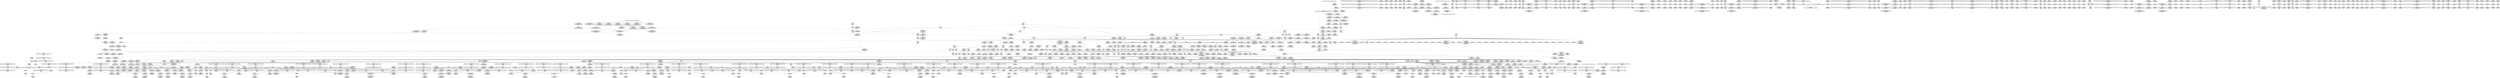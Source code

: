digraph {
	CE0x4c99fc0 [shape=record,shape=Mrecord,label="{CE0x4c99fc0|i64*_getelementptr_inbounds_(_2_x_i64_,_2_x_i64_*___llvm_gcov_ctr98,_i64_0,_i64_1)|*Constant*|*SummSource*}"]
	CE0x4cccc90 [shape=record,shape=Mrecord,label="{CE0x4cccc90|i64_2|*Constant*|*SummSink*}"]
	CE0x4d8c660 [shape=record,shape=Mrecord,label="{CE0x4d8c660|_call_void_lockdep_rcu_suspicious(i8*_getelementptr_inbounds_(_25_x_i8_,_25_x_i8_*_.str45,_i32_0,_i32_0),_i32_934,_i8*_getelementptr_inbounds_(_44_x_i8_,_44_x_i8_*_.str47,_i32_0,_i32_0))_#10,_!dbg_!27726|include/linux/rcupdate.h,933}"]
	CE0x4c920a0 [shape=record,shape=Mrecord,label="{CE0x4c920a0|selinux_socket_setsockopt:bb|*SummSink*}"]
	CE0x4dc2120 [shape=record,shape=Mrecord,label="{CE0x4dc2120|__rcu_read_unlock:bb}"]
	CE0x4d4dfb0 [shape=record,shape=Mrecord,label="{CE0x4d4dfb0|__rcu_read_lock:do.body|*SummSource*}"]
	CE0x4cd4db0 [shape=record,shape=Mrecord,label="{CE0x4cd4db0|task_sid:real_cred|security/selinux/hooks.c,208|*SummSink*}"]
	CE0x4d30650 [shape=record,shape=Mrecord,label="{CE0x4d30650|avc_has_perm:ssid|Function::avc_has_perm&Arg::ssid::|*SummSink*}"]
	CE0x4d739b0 [shape=record,shape=Mrecord,label="{CE0x4d739b0|i64*_getelementptr_inbounds_(_11_x_i64_,_11_x_i64_*___llvm_gcov_ctr127,_i64_0,_i64_9)|*Constant*|*SummSink*}"]
	CE0x4d73f90 [shape=record,shape=Mrecord,label="{CE0x4d73f90|rcu_read_lock:tmp17|include/linux/rcupdate.h,882}"]
	CE0x4dc8e20 [shape=record,shape=Mrecord,label="{CE0x4dc8e20|__rcu_read_unlock:tmp2|*SummSink*}"]
	CE0x4cdace0 [shape=record,shape=Mrecord,label="{CE0x4cdace0|rcu_read_lock:entry|*SummSource*}"]
	CE0x4d3d7c0 [shape=record,shape=Mrecord,label="{CE0x4d3d7c0|i64*_getelementptr_inbounds_(_11_x_i64_,_11_x_i64_*___llvm_gcov_ctr127,_i64_0,_i64_0)|*Constant*}"]
	CE0x4d64600 [shape=record,shape=Mrecord,label="{CE0x4d64600|rcu_read_lock:if.end|*SummSink*}"]
	CE0x4d45290 [shape=record,shape=Mrecord,label="{CE0x4d45290|i64*_getelementptr_inbounds_(_2_x_i64_,_2_x_i64_*___llvm_gcov_ctr131,_i64_0,_i64_0)|*Constant*|*SummSource*}"]
	CE0x4d27430 [shape=record,shape=Mrecord,label="{CE0x4d27430|i64_56|*Constant*}"]
	CE0x4d80dd0 [shape=record,shape=Mrecord,label="{CE0x4d80dd0|rcu_lock_acquire:indirectgoto}"]
	CE0x4d17e40 [shape=record,shape=Mrecord,label="{CE0x4d17e40|__rcu_read_unlock:tmp5|include/linux/rcupdate.h,244}"]
	CE0x4ca0360 [shape=record,shape=Mrecord,label="{CE0x4ca0360|rcu_lock_acquire:map|Function::rcu_lock_acquire&Arg::map::|*SummSource*}"]
	CE0x4d3c8d0 [shape=record,shape=Mrecord,label="{CE0x4d3c8d0|task_sid:tmp|*SummSink*}"]
	CE0x4d33200 [shape=record,shape=Mrecord,label="{CE0x4d33200|sock_has_perm:tmp19|security/selinux/hooks.c,3977|*SummSink*}"]
	CE0x4cb1340 [shape=record,shape=Mrecord,label="{CE0x4cb1340|i64_1|*Constant*|*SummSink*}"]
	CE0x4c9c630 [shape=record,shape=Mrecord,label="{CE0x4c9c630|i32_32768|*Constant*|*SummSink*}"]
	CE0x4c899c0 [shape=record,shape=Mrecord,label="{CE0x4c899c0|_ret_%struct.task_struct*_%tmp4,_!dbg_!27714|./arch/x86/include/asm/current.h,14}"]
	CE0x4d69c40 [shape=record,shape=Mrecord,label="{CE0x4d69c40|i64*_getelementptr_inbounds_(_4_x_i64_,_4_x_i64_*___llvm_gcov_ctr128,_i64_0,_i64_2)|*Constant*|*SummSource*}"]
	CE0x4cbb3a0 [shape=record,shape=Mrecord,label="{CE0x4cbb3a0|sock_has_perm:tmp8|security/selinux/hooks.c,3969}"]
	CE0x4d25690 [shape=record,shape=Mrecord,label="{CE0x4d25690|8:_%struct.sock*,_:_SCME_37,38_}"]
	CE0x4cee950 [shape=record,shape=Mrecord,label="{CE0x4cee950|GLOBAL:__llvm_gcov_ctr127|Global_var:__llvm_gcov_ctr127|*SummSource*}"]
	CE0x4d2d590 [shape=record,shape=Mrecord,label="{CE0x4d2d590|_ret_i32_%call7,_!dbg_!27749|security/selinux/hooks.c,210}"]
	CE0x4d446d0 [shape=record,shape=Mrecord,label="{CE0x4d446d0|task_sid:do.body|*SummSink*}"]
	CE0x4d732a0 [shape=record,shape=Mrecord,label="{CE0x4d732a0|i8*_getelementptr_inbounds_(_42_x_i8_,_42_x_i8_*_.str46,_i32_0,_i32_0)|*Constant*}"]
	CE0x4d855e0 [shape=record,shape=Mrecord,label="{CE0x4d855e0|rcu_lock_acquire:tmp3|*SummSource*}"]
	CE0x4c9d720 [shape=record,shape=Mrecord,label="{CE0x4c9d720|i64_1|*Constant*}"]
	CE0x4db15b0 [shape=record,shape=Mrecord,label="{CE0x4db15b0|rcu_lock_acquire:tmp7|*SummSource*}"]
	CE0x4db6170 [shape=record,shape=Mrecord,label="{CE0x4db6170|rcu_lock_release:tmp2|*SummSink*}"]
	CE0x4d7cef0 [shape=record,shape=Mrecord,label="{CE0x4d7cef0|rcu_read_unlock:tmp9|include/linux/rcupdate.h,933|*SummSource*}"]
	CE0x4db05e0 [shape=record,shape=Mrecord,label="{CE0x4db05e0|i64_ptrtoint_(i8*_blockaddress(_rcu_lock_release,_%__here)_to_i64)|*Constant*|*SummSink*}"]
	CE0x4d6b0e0 [shape=record,shape=Mrecord,label="{CE0x4d6b0e0|__preempt_count_sub:val|Function::__preempt_count_sub&Arg::val::|*SummSource*}"]
	CE0x4d54cc0 [shape=record,shape=Mrecord,label="{CE0x4d54cc0|i64*_getelementptr_inbounds_(_4_x_i64_,_4_x_i64_*___llvm_gcov_ctr128,_i64_0,_i64_1)|*Constant*|*SummSink*}"]
	CE0x4cee820 [shape=record,shape=Mrecord,label="{CE0x4cee820|GLOBAL:__llvm_gcov_ctr127|Global_var:__llvm_gcov_ctr127}"]
	CE0x4d257c0 [shape=record,shape=Mrecord,label="{CE0x4d257c0|8:_%struct.sock*,_:_SCME_38,39_}"]
	CE0x4c9fe70 [shape=record,shape=Mrecord,label="{CE0x4c9fe70|sock_has_perm:tmp}"]
	CE0x4d1a710 [shape=record,shape=Mrecord,label="{CE0x4d1a710|task_sid:tmp25|security/selinux/hooks.c,208|*SummSink*}"]
	CE0x4d6d870 [shape=record,shape=Mrecord,label="{CE0x4d6d870|rcu_read_lock:tmp10|include/linux/rcupdate.h,882}"]
	CE0x4cd9360 [shape=record,shape=Mrecord,label="{CE0x4cd9360|task_sid:tmp8|security/selinux/hooks.c,208|*SummSink*}"]
	CE0x4d36b00 [shape=record,shape=Mrecord,label="{CE0x4d36b00|task_sid:call3|security/selinux/hooks.c,208|*SummSink*}"]
	CE0x4ca2f00 [shape=record,shape=Mrecord,label="{CE0x4ca2f00|GLOBAL:selinux_netlbl_socket_setsockopt|*Constant*|*SummSource*}"]
	CE0x4ccdd70 [shape=record,shape=Mrecord,label="{CE0x4ccdd70|selinux_socket_setsockopt:tobool|security/selinux/hooks.c,4239|*SummSource*}"]
	CE0x4c89c50 [shape=record,shape=Mrecord,label="{CE0x4c89c50|32:_%struct.sock*,_:_CRE_8,16_|*MultipleSource*|security/selinux/hooks.c,4238|Function::selinux_socket_setsockopt&Arg::sock::}"]
	CE0x4df4140 [shape=record,shape=Mrecord,label="{CE0x4df4140|i64*_getelementptr_inbounds_(_4_x_i64_,_4_x_i64_*___llvm_gcov_ctr129,_i64_0,_i64_3)|*Constant*|*SummSource*}"]
	CE0x4dc5980 [shape=record,shape=Mrecord,label="{CE0x4dc5980|i64*_getelementptr_inbounds_(_4_x_i64_,_4_x_i64_*___llvm_gcov_ctr134,_i64_0,_i64_1)|*Constant*|*SummSource*}"]
	CE0x4d54fa0 [shape=record,shape=Mrecord,label="{CE0x4d54fa0|i32_0|*Constant*}"]
	CE0x5ead520 [shape=record,shape=Mrecord,label="{CE0x5ead520|selinux_socket_setsockopt:call1|security/selinux/hooks.c,4238|*SummSink*}"]
	CE0x4d82bf0 [shape=record,shape=Mrecord,label="{CE0x4d82bf0|GLOBAL:__preempt_count|Global_var:__preempt_count|*SummSink*}"]
	CE0x4cadc70 [shape=record,shape=Mrecord,label="{CE0x4cadc70|selinux_socket_setsockopt:retval.0|*SummSource*}"]
	CE0x4d43eb0 [shape=record,shape=Mrecord,label="{CE0x4d43eb0|task_sid:tmp5|security/selinux/hooks.c,208}"]
	CE0x4d251d0 [shape=record,shape=Mrecord,label="{CE0x4d251d0|8:_%struct.sock*,_:_SCME_33,34_}"]
	CE0x4cb7500 [shape=record,shape=Mrecord,label="{CE0x4cb7500|get_current:tmp2}"]
	CE0x4d4c190 [shape=record,shape=Mrecord,label="{CE0x4d4c190|rcu_lock_release:map|Function::rcu_lock_release&Arg::map::}"]
	CE0x4c94c90 [shape=record,shape=Mrecord,label="{CE0x4c94c90|i64*_getelementptr_inbounds_(_6_x_i64_,_6_x_i64_*___llvm_gcov_ctr366,_i64_0,_i64_4)|*Constant*|*SummSink*}"]
	CE0x4d61d20 [shape=record,shape=Mrecord,label="{CE0x4d61d20|cred_sid:cred|Function::cred_sid&Arg::cred::}"]
	CE0x4d3bda0 [shape=record,shape=Mrecord,label="{CE0x4d3bda0|i64*_getelementptr_inbounds_(_11_x_i64_,_11_x_i64_*___llvm_gcov_ctr127,_i64_0,_i64_1)|*Constant*|*SummSink*}"]
	CE0x4daeb60 [shape=record,shape=Mrecord,label="{CE0x4daeb60|rcu_lock_acquire:indirectgoto|*SummSink*}"]
	CE0x4d4c3f0 [shape=record,shape=Mrecord,label="{CE0x4d4c3f0|rcu_lock_release:map|Function::rcu_lock_release&Arg::map::|*SummSource*}"]
	CE0x4cbec10 [shape=record,shape=Mrecord,label="{CE0x4cbec10|task_sid:tmp12|security/selinux/hooks.c,208|*SummSource*}"]
	CE0x4d29e30 [shape=record,shape=Mrecord,label="{CE0x4d29e30|task_sid:tmp17|security/selinux/hooks.c,208}"]
	CE0x4c9cf90 [shape=record,shape=Mrecord,label="{CE0x4c9cf90|selinux_socket_setsockopt:tmp4|security/selinux/hooks.c,4239}"]
	CE0x4d30d50 [shape=record,shape=Mrecord,label="{CE0x4d30d50|avc_has_perm:tclass|Function::avc_has_perm&Arg::tclass::|*SummSource*}"]
	CE0x4d61f40 [shape=record,shape=Mrecord,label="{CE0x4d61f40|cred_sid:cred|Function::cred_sid&Arg::cred::|*SummSource*}"]
	CE0x4cb16f0 [shape=record,shape=Mrecord,label="{CE0x4cb16f0|i64*_getelementptr_inbounds_(_6_x_i64_,_6_x_i64_*___llvm_gcov_ctr366,_i64_0,_i64_3)|*Constant*|*SummSink*}"]
	CE0x4c984b0 [shape=record,shape=Mrecord,label="{CE0x4c984b0|i64_0|*Constant*|*SummSource*}"]
	CE0x4d3e780 [shape=record,shape=Mrecord,label="{CE0x4d3e780|rcu_read_lock:tmp|*SummSource*}"]
	CE0x4dee680 [shape=record,shape=Mrecord,label="{CE0x4dee680|__preempt_count_sub:tmp1}"]
	CE0x4cdb230 [shape=record,shape=Mrecord,label="{CE0x4cdb230|task_sid:do.end|*SummSink*}"]
	CE0x4d29d60 [shape=record,shape=Mrecord,label="{CE0x4d29d60|task_sid:tmp15|security/selinux/hooks.c,208|*SummSink*}"]
	CE0x4ca2f70 [shape=record,shape=Mrecord,label="{CE0x4ca2f70|selinux_socket_setsockopt:level|Function::selinux_socket_setsockopt&Arg::level::}"]
	CE0x4d8ada0 [shape=record,shape=Mrecord,label="{CE0x4d8ada0|rcu_read_unlock:tmp20|include/linux/rcupdate.h,933|*SummSink*}"]
	CE0x4c98390 [shape=record,shape=Mrecord,label="{CE0x4c98390|GLOBAL:__llvm_gcov_ctr366|Global_var:__llvm_gcov_ctr366|*SummSource*}"]
	CE0x4d1b140 [shape=record,shape=Mrecord,label="{CE0x4d1b140|task_sid:tmp26|security/selinux/hooks.c,208|*SummSource*}"]
	CE0x4c9e2c0 [shape=record,shape=Mrecord,label="{CE0x4c9e2c0|i64*_getelementptr_inbounds_(_6_x_i64_,_6_x_i64_*___llvm_gcov_ctr327,_i64_0,_i64_4)|*Constant*}"]
	CE0x4d76fe0 [shape=record,shape=Mrecord,label="{CE0x4d76fe0|rcu_read_lock:tmp22|include/linux/rcupdate.h,884|*SummSink*}"]
	CE0x4d7f0f0 [shape=record,shape=Mrecord,label="{CE0x4d7f0f0|rcu_read_unlock:tmp1}"]
	CE0x4d3e710 [shape=record,shape=Mrecord,label="{CE0x4d3e710|COLLAPSED:_GCMRE___llvm_gcov_ctr127_internal_global_11_x_i64_zeroinitializer:_elem_0:default:}"]
	CE0x4c8a010 [shape=record,shape=Mrecord,label="{CE0x4c8a010|_ret_%struct.task_struct*_%tmp4,_!dbg_!27714|./arch/x86/include/asm/current.h,14|*SummSink*}"]
	CE0x4cd9b50 [shape=record,shape=Mrecord,label="{CE0x4cd9b50|0:_i32,_4:_i32,_8:_i32,_12:_i32,_:_CMRE_4,8_|*MultipleSource*|security/selinux/hooks.c,196|security/selinux/hooks.c,197|*LoadInst*|security/selinux/hooks.c,196}"]
	CE0x4d38e50 [shape=record,shape=Mrecord,label="{CE0x4d38e50|_call_void_mcount()_#3|*SummSource*}"]
	CE0x4cbad10 [shape=record,shape=Mrecord,label="{CE0x4cbad10|sock_has_perm:tmp7|security/selinux/hooks.c,3969|*SummSink*}"]
	CE0x4c95660 [shape=record,shape=Mrecord,label="{CE0x4c95660|__rcu_read_lock:tmp5|include/linux/rcupdate.h,239}"]
	CE0x4cbc5d0 [shape=record,shape=Mrecord,label="{CE0x4cbc5d0|sock_has_perm:tmp10|security/selinux/hooks.c,3969|*SummSource*}"]
	CE0x4d66920 [shape=record,shape=Mrecord,label="{CE0x4d66920|rcu_read_unlock:tmp}"]
	CE0x4dae630 [shape=record,shape=Mrecord,label="{CE0x4dae630|__rcu_read_lock:do.end|*SummSource*}"]
	CE0x4cdb310 [shape=record,shape=Mrecord,label="{CE0x4cdb310|task_sid:if.end|*SummSource*}"]
	CE0x4d258f0 [shape=record,shape=Mrecord,label="{CE0x4d258f0|8:_%struct.sock*,_:_SCME_39,40_}"]
	CE0x4c9d610 [shape=record,shape=Mrecord,label="{CE0x4c9d610|get_current:tmp1}"]
	CE0x4d8d500 [shape=record,shape=Mrecord,label="{CE0x4d8d500|i32_934|*Constant*|*SummSource*}"]
	CE0x4cf7f50 [shape=record,shape=Mrecord,label="{CE0x4cf7f50|_call_void_rcu_read_lock()_#10,_!dbg_!27712|security/selinux/hooks.c,207}"]
	CE0x4cdb3e0 [shape=record,shape=Mrecord,label="{CE0x4cdb3e0|task_sid:if.end|*SummSink*}"]
	CE0x4d39a60 [shape=record,shape=Mrecord,label="{CE0x4d39a60|task_sid:tmp2|*SummSource*}"]
	CE0x4d174b0 [shape=record,shape=Mrecord,label="{CE0x4d174b0|__preempt_count_add:tmp2|*SummSink*}"]
	CE0x57ea950 [shape=record,shape=Mrecord,label="{CE0x57ea950|selinux_socket_setsockopt:tmp12|security/selinux/hooks.c,4243|*SummSource*}"]
	CE0x4c9ac20 [shape=record,shape=Mrecord,label="{CE0x4c9ac20|sock_has_perm:ad|security/selinux/hooks.c, 3965|*SummSink*}"]
	CE0x4d2b1b0 [shape=record,shape=Mrecord,label="{CE0x4d2b1b0|task_sid:tmp18|security/selinux/hooks.c,208|*SummSource*}"]
	CE0x4d8dcb0 [shape=record,shape=Mrecord,label="{CE0x4d8dcb0|i8*_getelementptr_inbounds_(_44_x_i8_,_44_x_i8_*_.str47,_i32_0,_i32_0)|*Constant*|*SummSource*}"]
	CE0x4d3c4c0 [shape=record,shape=Mrecord,label="{CE0x4d3c4c0|rcu_read_lock:call|include/linux/rcupdate.h,882}"]
	CE0x4db02a0 [shape=record,shape=Mrecord,label="{CE0x4db02a0|i64*_getelementptr_inbounds_(_4_x_i64_,_4_x_i64_*___llvm_gcov_ctr133,_i64_0,_i64_3)|*Constant*}"]
	CE0x4dc3250 [shape=record,shape=Mrecord,label="{CE0x4dc3250|rcu_lock_acquire:tmp6}"]
	CE0x4ced720 [shape=record,shape=Mrecord,label="{CE0x4ced720|i64_3|*Constant*}"]
	CE0x4dedfd0 [shape=record,shape=Mrecord,label="{CE0x4dedfd0|GLOBAL:__preempt_count|Global_var:__preempt_count}"]
	CE0x4d0e4b0 [shape=record,shape=Mrecord,label="{CE0x4d0e4b0|1216:_i8*,_:_CRE_1216,1224_|*MultipleSource*|Function::sock_has_perm&Arg::sk::|security/selinux/hooks.c,3964|*LoadInst*|security/selinux/hooks.c,4238}"]
	CE0x4d73360 [shape=record,shape=Mrecord,label="{CE0x4d73360|i8*_getelementptr_inbounds_(_42_x_i8_,_42_x_i8_*_.str46,_i32_0,_i32_0)|*Constant*|*SummSource*}"]
	CE0x4def380 [shape=record,shape=Mrecord,label="{CE0x4def380|__preempt_count_sub:tmp5|./arch/x86/include/asm/preempt.h,77|*SummSource*}"]
	"CONST[source:2(external),value:2(dynamic)][purpose:{subject}][SrcIdx:4]"
	CE0x4d73850 [shape=record,shape=Mrecord,label="{CE0x4d73850|i64*_getelementptr_inbounds_(_11_x_i64_,_11_x_i64_*___llvm_gcov_ctr127,_i64_0,_i64_9)|*Constant*|*SummSource*}"]
	CE0x4d7bc80 [shape=record,shape=Mrecord,label="{CE0x4d7bc80|__preempt_count_add:entry|*SummSink*}"]
	CE0x4cb8bd0 [shape=record,shape=Mrecord,label="{CE0x4cb8bd0|cred_sid:tmp5|security/selinux/hooks.c,196|*SummSource*}"]
	CE0x4dc2980 [shape=record,shape=Mrecord,label="{CE0x4dc2980|i64*_getelementptr_inbounds_(_4_x_i64_,_4_x_i64_*___llvm_gcov_ctr134,_i64_0,_i64_0)|*Constant*}"]
	CE0x4cb2e00 [shape=record,shape=Mrecord,label="{CE0x4cb2e00|selinux_socket_setsockopt:tmp12|security/selinux/hooks.c,4243|*SummSink*}"]
	CE0x4d56520 [shape=record,shape=Mrecord,label="{CE0x4d56520|i64*_getelementptr_inbounds_(_4_x_i64_,_4_x_i64_*___llvm_gcov_ctr128,_i64_0,_i64_1)|*Constant*}"]
	CE0x4df55d0 [shape=record,shape=Mrecord,label="{CE0x4df55d0|__preempt_count_sub:tmp7|./arch/x86/include/asm/preempt.h,78|*SummSource*}"]
	CE0x4db0140 [shape=record,shape=Mrecord,label="{CE0x4db0140|i64_ptrtoint_(i8*_blockaddress(_rcu_lock_release,_%__here)_to_i64)|*Constant*|*SummSource*}"]
	CE0x4d3c3d0 [shape=record,shape=Mrecord,label="{CE0x4d3c3d0|task_sid:if.then}"]
	CE0x4d86880 [shape=record,shape=Mrecord,label="{CE0x4d86880|rcu_read_unlock:if.end|*SummSink*}"]
	CE0x4d665f0 [shape=record,shape=Mrecord,label="{CE0x4d665f0|rcu_lock_acquire:tmp1|*SummSource*}"]
	CE0x4cbb9b0 [shape=record,shape=Mrecord,label="{CE0x4cbb9b0|sock_has_perm:tmp9|security/selinux/hooks.c,3969|*SummSource*}"]
	CE0x4ccf060 [shape=record,shape=Mrecord,label="{CE0x4ccf060|selinux_socket_setsockopt:tobool|security/selinux/hooks.c,4239}"]
	CE0x4cf8c70 [shape=record,shape=Mrecord,label="{CE0x4cf8c70|rcu_read_lock:tmp4|include/linux/rcupdate.h,882|*SummSink*}"]
	CE0x4daebf0 [shape=record,shape=Mrecord,label="{CE0x4daebf0|rcu_lock_acquire:bb}"]
	CE0x4d82dd0 [shape=record,shape=Mrecord,label="{CE0x4d82dd0|i64*_getelementptr_inbounds_(_4_x_i64_,_4_x_i64_*___llvm_gcov_ctr130,_i64_0,_i64_0)|*Constant*|*SummSource*}"]
	CE0x4cdab50 [shape=record,shape=Mrecord,label="{CE0x4cdab50|GLOBAL:rcu_read_lock|*Constant*|*SummSource*}"]
	CE0x4d17440 [shape=record,shape=Mrecord,label="{CE0x4d17440|__preempt_count_add:tmp2|*SummSource*}"]
	CE0x4cd6370 [shape=record,shape=Mrecord,label="{CE0x4cd6370|GLOBAL:task_sid.__warned|Global_var:task_sid.__warned}"]
	CE0x4c8fb40 [shape=record,shape=Mrecord,label="{CE0x4c8fb40|selinux_socket_setsockopt:bb}"]
	CE0x4def8b0 [shape=record,shape=Mrecord,label="{CE0x4def8b0|__rcu_read_unlock:tmp1|*SummSink*}"]
	CE0x4d40cc0 [shape=record,shape=Mrecord,label="{CE0x4d40cc0|i64_3|*Constant*|*SummSink*}"]
	CE0x4d4e830 [shape=record,shape=Mrecord,label="{CE0x4d4e830|rcu_lock_acquire:tmp5|include/linux/rcupdate.h,418}"]
	CE0x4d7b600 [shape=record,shape=Mrecord,label="{CE0x4d7b600|__rcu_read_lock:bb|*SummSource*}"]
	CE0x4d32160 [shape=record,shape=Mrecord,label="{CE0x4d32160|sock_has_perm:retval.0|*SummSource*}"]
	CE0x4d700d0 [shape=record,shape=Mrecord,label="{CE0x4d700d0|rcu_read_lock:tmp13|include/linux/rcupdate.h,882|*SummSource*}"]
	CE0x4ca0210 [shape=record,shape=Mrecord,label="{CE0x4ca0210|rcu_lock_acquire:map|Function::rcu_lock_acquire&Arg::map::}"]
	CE0x4cc3710 [shape=record,shape=Mrecord,label="{CE0x4cc3710|i64_4|*Constant*}"]
	CE0x4d63500 [shape=record,shape=Mrecord,label="{CE0x4d63500|_ret_void,_!dbg_!27735|include/linux/rcupdate.h,938|*SummSource*}"]
	CE0x4d2fbb0 [shape=record,shape=Mrecord,label="{CE0x4d2fbb0|i32_(i32,_i32,_i16,_i32,_%struct.common_audit_data*)*_bitcast_(i32_(i32,_i32,_i16,_i32,_%struct.common_audit_data.495*)*_avc_has_perm_to_i32_(i32,_i32,_i16,_i32,_%struct.common_audit_data*)*)|*Constant*|*SummSink*}"]
	CE0x4d42d50 [shape=record,shape=Mrecord,label="{CE0x4d42d50|task_sid:bb|*SummSink*}"]
	CE0x4cdbba0 [shape=record,shape=Mrecord,label="{CE0x4cdbba0|i32_59|*Constant*|*SummSink*}"]
	CE0x4d263a0 [shape=record,shape=Mrecord,label="{CE0x4d263a0|8:_%struct.sock*,_:_SCME_48,49_}"]
	CE0x4d7d460 [shape=record,shape=Mrecord,label="{CE0x4d7d460|__rcu_read_lock:tmp6|include/linux/rcupdate.h,240|*SummSource*}"]
	CE0x4dae850 [shape=record,shape=Mrecord,label="{CE0x4dae850|rcu_lock_release:tmp1}"]
	CE0x4cd6be0 [shape=record,shape=Mrecord,label="{CE0x4cd6be0|task_sid:do.end|*SummSource*}"]
	CE0x4d3c7e0 [shape=record,shape=Mrecord,label="{CE0x4d3c7e0|_ret_void,_!dbg_!27717|include/linux/rcupdate.h,419|*SummSource*}"]
	CE0x4d74300 [shape=record,shape=Mrecord,label="{CE0x4d74300|rcu_read_lock:tmp18|include/linux/rcupdate.h,882}"]
	CE0x4d84800 [shape=record,shape=Mrecord,label="{CE0x4d84800|i64*_getelementptr_inbounds_(_4_x_i64_,_4_x_i64_*___llvm_gcov_ctr134,_i64_0,_i64_3)|*Constant*|*SummSource*}"]
	CE0x4cd7710 [shape=record,shape=Mrecord,label="{CE0x4cd7710|i64*_getelementptr_inbounds_(_11_x_i64_,_11_x_i64_*___llvm_gcov_ctr132,_i64_0,_i64_1)|*Constant*|*SummSource*}"]
	CE0x4dae8c0 [shape=record,shape=Mrecord,label="{CE0x4dae8c0|rcu_lock_release:tmp1|*SummSource*}"]
	CE0x4d82a60 [shape=record,shape=Mrecord,label="{CE0x4d82a60|GLOBAL:__preempt_count|Global_var:__preempt_count|*SummSource*}"]
	CE0x4d7aff0 [shape=record,shape=Mrecord,label="{CE0x4d7aff0|rcu_read_unlock:tmp13|include/linux/rcupdate.h,933|*SummSource*}"]
	CE0x4d6a9e0 [shape=record,shape=Mrecord,label="{CE0x4d6a9e0|GLOBAL:rcu_lock_map|Global_var:rcu_lock_map|*SummSink*}"]
	CE0x4df8d80 [shape=record,shape=Mrecord,label="{CE0x4df8d80|__preempt_count_sub:do.body}"]
	CE0x4d59670 [shape=record,shape=Mrecord,label="{CE0x4d59670|__preempt_count_sub:sub|./arch/x86/include/asm/preempt.h,77}"]
	CE0x4d82230 [shape=record,shape=Mrecord,label="{CE0x4d82230|rcu_read_unlock:land.lhs.true2|*SummSink*}"]
	CE0x4d658c0 [shape=record,shape=Mrecord,label="{CE0x4d658c0|rcu_read_lock:do.body|*SummSink*}"]
	CE0x4d40e50 [shape=record,shape=Mrecord,label="{CE0x4d40e50|cred_sid:tmp1|*SummSource*}"]
	CE0x4d34a90 [shape=record,shape=Mrecord,label="{CE0x4d34a90|i64*_getelementptr_inbounds_(_11_x_i64_,_11_x_i64_*___llvm_gcov_ctr127,_i64_0,_i64_1)|*Constant*|*SummSource*}"]
	CE0x4d16310 [shape=record,shape=Mrecord,label="{CE0x4d16310|__rcu_read_unlock:do.end|*SummSink*}"]
	CE0x4d76950 [shape=record,shape=Mrecord,label="{CE0x4d76950|rcu_read_lock:tmp22|include/linux/rcupdate.h,884}"]
	CE0x4d42f20 [shape=record,shape=Mrecord,label="{CE0x4d42f20|task_sid:land.lhs.true|*SummSource*}"]
	CE0x4d26730 [shape=record,shape=Mrecord,label="{CE0x4d26730|8:_%struct.sock*,_:_SCME_51,52_}"]
	CE0x4d2d9a0 [shape=record,shape=Mrecord,label="{CE0x4d2d9a0|sock_has_perm:tmp4|security/selinux/hooks.c,3966}"]
	CE0x4db2320 [shape=record,shape=Mrecord,label="{CE0x4db2320|__preempt_count_add:do.end|*SummSink*}"]
	CE0x4d4c8f0 [shape=record,shape=Mrecord,label="{CE0x4d4c8f0|_ret_void,_!dbg_!27717|include/linux/rcupdate.h,424|*SummSource*}"]
	CE0x4d42870 [shape=record,shape=Mrecord,label="{CE0x4d42870|i64*_getelementptr_inbounds_(_2_x_i64_,_2_x_i64_*___llvm_gcov_ctr131,_i64_0,_i64_1)|*Constant*|*SummSink*}"]
	CE0x4d6a5e0 [shape=record,shape=Mrecord,label="{CE0x4d6a5e0|rcu_read_unlock:tmp5|include/linux/rcupdate.h,933|*SummSource*}"]
	CE0x4daf880 [shape=record,shape=Mrecord,label="{CE0x4daf880|i32_1|*Constant*}"]
	CE0x4c9d340 [shape=record,shape=Mrecord,label="{CE0x4c9d340|i32_5|*Constant*}"]
	CE0x5ead3f0 [shape=record,shape=Mrecord,label="{CE0x5ead3f0|selinux_socket_setsockopt:tmp2|*LoadInst*|security/selinux/hooks.c,4238|*SummSink*}"]
	CE0x4c9f230 [shape=record,shape=Mrecord,label="{CE0x4c9f230|i32_0|*Constant*}"]
	CE0x4c99ac0 [shape=record,shape=Mrecord,label="{CE0x4c99ac0|_call_void_mcount()_#3|*SummSink*}"]
	CE0x4d11220 [shape=record,shape=Mrecord,label="{CE0x4d11220|_call_void_mcount()_#3|*SummSource*}"]
	CE0x4d437f0 [shape=record,shape=Mrecord,label="{CE0x4d437f0|task_sid:tmp6|security/selinux/hooks.c,208}"]
	CE0x4d4ca60 [shape=record,shape=Mrecord,label="{CE0x4d4ca60|_ret_void,_!dbg_!27717|include/linux/rcupdate.h,424|*SummSink*}"]
	CE0x4cb2910 [shape=record,shape=Mrecord,label="{CE0x4cb2910|sock_has_perm:tmp12|security/selinux/hooks.c,3970|*SummSource*}"]
	CE0x4cbd710 [shape=record,shape=Mrecord,label="{CE0x4cbd710|cred_sid:entry}"]
	"CONST[source:0(mediator),value:2(dynamic)][purpose:{object}][SnkIdx:2]"
	CE0x4d33530 [shape=record,shape=Mrecord,label="{CE0x4d33530|sock_has_perm:tmp20|security/selinux/hooks.c,3977}"]
	CE0x4dc0fb0 [shape=record,shape=Mrecord,label="{CE0x4dc0fb0|__preempt_count_sub:tmp3|*SummSink*}"]
	CE0x4d30ff0 [shape=record,shape=Mrecord,label="{CE0x4d30ff0|_ret_i32_%retval.0,_!dbg_!27728|security/selinux/avc.c,775}"]
	CE0x4d632f0 [shape=record,shape=Mrecord,label="{CE0x4d632f0|_ret_void,_!dbg_!27735|include/linux/rcupdate.h,938}"]
	CE0x4d38ef0 [shape=record,shape=Mrecord,label="{CE0x4d38ef0|_call_void_mcount()_#3|*SummSink*}"]
	CE0x4d8aa10 [shape=record,shape=Mrecord,label="{CE0x4d8aa10|rcu_read_unlock:tmp20|include/linux/rcupdate.h,933}"]
	CE0x4d36bd0 [shape=record,shape=Mrecord,label="{CE0x4d36bd0|task_sid:tobool4|security/selinux/hooks.c,208|*SummSource*}"]
	CE0x4d44ce0 [shape=record,shape=Mrecord,label="{CE0x4d44ce0|task_sid:tmp5|security/selinux/hooks.c,208|*SummSink*}"]
	CE0x4d766f0 [shape=record,shape=Mrecord,label="{CE0x4d766f0|i64*_getelementptr_inbounds_(_11_x_i64_,_11_x_i64_*___llvm_gcov_ctr127,_i64_0,_i64_10)|*Constant*|*SummSink*}"]
	CE0x4caf710 [shape=record,shape=Mrecord,label="{CE0x4caf710|selinux_socket_setsockopt:tmp4|security/selinux/hooks.c,4239|*SummSink*}"]
	CE0x4cadde0 [shape=record,shape=Mrecord,label="{CE0x4cadde0|i64*_getelementptr_inbounds_(_6_x_i64_,_6_x_i64_*___llvm_gcov_ctr366,_i64_0,_i64_5)|*Constant*}"]
	CE0x4d42510 [shape=record,shape=Mrecord,label="{CE0x4d42510|task_sid:tobool1|security/selinux/hooks.c,208|*SummSink*}"]
	CE0x4d31260 [shape=record,shape=Mrecord,label="{CE0x4d31260|avc_has_perm:requested|Function::avc_has_perm&Arg::requested::}"]
	CE0x4d7b260 [shape=record,shape=Mrecord,label="{CE0x4d7b260|__rcu_read_lock:tmp1|*SummSource*}"]
	CE0x4d7b9f0 [shape=record,shape=Mrecord,label="{CE0x4d7b9f0|rcu_read_unlock:tobool1|include/linux/rcupdate.h,933}"]
	CE0x4d47390 [shape=record,shape=Mrecord,label="{CE0x4d47390|i32_208|*Constant*|*SummSource*}"]
	CE0x4d74840 [shape=record,shape=Mrecord,label="{CE0x4d74840|i8_1|*Constant*}"]
	CE0x4d36f10 [shape=record,shape=Mrecord,label="{CE0x4d36f10|_ret_void,_!dbg_!27717|include/linux/rcupdate.h,240|*SummSink*}"]
	CE0x4dc5290 [shape=record,shape=Mrecord,label="{CE0x4dc5290|i64*_getelementptr_inbounds_(_4_x_i64_,_4_x_i64_*___llvm_gcov_ctr130,_i64_0,_i64_2)|*Constant*|*SummSink*}"]
	CE0x4d43520 [shape=record,shape=Mrecord,label="{CE0x4d43520|GLOBAL:__llvm_gcov_ctr126|Global_var:__llvm_gcov_ctr126|*SummSource*}"]
	CE0x4d66990 [shape=record,shape=Mrecord,label="{CE0x4d66990|COLLAPSED:_GCMRE___llvm_gcov_ctr132_internal_global_11_x_i64_zeroinitializer:_elem_0:default:}"]
	CE0x4daf570 [shape=record,shape=Mrecord,label="{CE0x4daf570|_call_void_lock_release(%struct.lockdep_map*_%map,_i32_1,_i64_ptrtoint_(i8*_blockaddress(_rcu_lock_release,_%__here)_to_i64))_#10,_!dbg_!27716|include/linux/rcupdate.h,423}"]
	CE0x4d42080 [shape=record,shape=Mrecord,label="{CE0x4d42080|rcu_read_unlock:call|include/linux/rcupdate.h,933}"]
	CE0x4cf8e60 [shape=record,shape=Mrecord,label="{CE0x4cf8e60|sock_has_perm:bb|*SummSink*}"]
	CE0x4d47080 [shape=record,shape=Mrecord,label="{CE0x4d47080|i32_208|*Constant*}"]
	CE0x4d46ef0 [shape=record,shape=Mrecord,label="{CE0x4d46ef0|GLOBAL:lockdep_rcu_suspicious|*Constant*|*SummSource*}"]
	CE0x4d77c00 [shape=record,shape=Mrecord,label="{CE0x4d77c00|rcu_read_unlock:tmp16|include/linux/rcupdate.h,933}"]
	CE0x4cda770 [shape=record,shape=Mrecord,label="{CE0x4cda770|cred_sid:security|security/selinux/hooks.c,196|*SummSink*}"]
	CE0x4cc3510 [shape=record,shape=Mrecord,label="{CE0x4cc3510|rcu_read_lock:tobool1|include/linux/rcupdate.h,882|*SummSource*}"]
	CE0x4d29670 [shape=record,shape=Mrecord,label="{CE0x4d29670|task_sid:tmp14|security/selinux/hooks.c,208}"]
	CE0x4dc8130 [shape=record,shape=Mrecord,label="{CE0x4dc8130|%struct.lockdep_map*_null|*Constant*|*SummSink*}"]
	CE0x4d183f0 [shape=record,shape=Mrecord,label="{CE0x4d183f0|i64*_getelementptr_inbounds_(_4_x_i64_,_4_x_i64_*___llvm_gcov_ctr133,_i64_0,_i64_3)|*Constant*|*SummSource*}"]
	CE0x4dc7f40 [shape=record,shape=Mrecord,label="{CE0x4dc7f40|%struct.lockdep_map*_null|*Constant*|*SummSource*}"]
	CE0x4d36530 [shape=record,shape=Mrecord,label="{CE0x4d36530|task_sid:tmp13|security/selinux/hooks.c,208|*SummSource*}"]
	CE0x4d77a90 [shape=record,shape=Mrecord,label="{CE0x4d77a90|rcu_read_unlock:tmp15|include/linux/rcupdate.h,933|*SummSink*}"]
	CE0x4cefa40 [shape=record,shape=Mrecord,label="{CE0x4cefa40|task_sid:tmp6|security/selinux/hooks.c,208|*SummSource*}"]
	CE0x4dc7760 [shape=record,shape=Mrecord,label="{CE0x4dc7760|GLOBAL:lock_acquire|*Constant*|*SummSink*}"]
	CE0x4daed20 [shape=record,shape=Mrecord,label="{CE0x4daed20|i64_1|*Constant*}"]
	CE0x4d733d0 [shape=record,shape=Mrecord,label="{CE0x4d733d0|i8*_getelementptr_inbounds_(_42_x_i8_,_42_x_i8_*_.str46,_i32_0,_i32_0)|*Constant*|*SummSink*}"]
	CE0x4dcf520 [shape=record,shape=Mrecord,label="{CE0x4dcf520|void_(i32*,_i32,_i32*)*_asm_addl_$1,_%gs:$0_,_*m,ri,*m,_dirflag_,_fpsr_,_flags_}"]
	CE0x4d4df40 [shape=record,shape=Mrecord,label="{CE0x4d4df40|__rcu_read_lock:do.body}"]
	CE0x4c974f0 [shape=record,shape=Mrecord,label="{CE0x4c974f0|i64*_getelementptr_inbounds_(_6_x_i64_,_6_x_i64_*___llvm_gcov_ctr366,_i64_0,_i64_0)|*Constant*|*SummSink*}"]
	CE0x4dc3050 [shape=record,shape=Mrecord,label="{CE0x4dc3050|i64*_getelementptr_inbounds_(_4_x_i64_,_4_x_i64_*___llvm_gcov_ctr128,_i64_0,_i64_0)|*Constant*|*SummSink*}"]
	CE0x4d17980 [shape=record,shape=Mrecord,label="{CE0x4d17980|i64*_getelementptr_inbounds_(_4_x_i64_,_4_x_i64_*___llvm_gcov_ctr134,_i64_0,_i64_0)|*Constant*|*SummSink*}"]
	CE0x4d8a040 [shape=record,shape=Mrecord,label="{CE0x4d8a040|i64*_getelementptr_inbounds_(_11_x_i64_,_11_x_i64_*___llvm_gcov_ctr132,_i64_0,_i64_9)|*Constant*|*SummSource*}"]
	CE0x4cef740 [shape=record,shape=Mrecord,label="{CE0x4cef740|sock_has_perm:net|security/selinux/hooks.c, 3966}"]
	CE0x4df3850 [shape=record,shape=Mrecord,label="{CE0x4df3850|__preempt_count_sub:tmp3|*SummSource*}"]
	CE0x4d4a120 [shape=record,shape=Mrecord,label="{CE0x4d4a120|i64*_getelementptr_inbounds_(_13_x_i64_,_13_x_i64_*___llvm_gcov_ctr126,_i64_0,_i64_9)|*Constant*|*SummSource*}"]
	CE0x4d7d200 [shape=record,shape=Mrecord,label="{CE0x4d7d200|rcu_read_unlock:tmp10|include/linux/rcupdate.h,933|*SummSource*}"]
	CE0x4d29490 [shape=record,shape=Mrecord,label="{CE0x4d29490|i64_7|*Constant*|*SummSource*}"]
	CE0x4d1e050 [shape=record,shape=Mrecord,label="{CE0x4d1e050|sock_has_perm:u|security/selinux/hooks.c,3973|*SummSink*}"]
	CE0x4d63e40 [shape=record,shape=Mrecord,label="{CE0x4d63e40|rcu_lock_acquire:entry}"]
	CE0x4cad940 [shape=record,shape=Mrecord,label="{CE0x4cad940|selinux_socket_setsockopt:tmp11|security/selinux/hooks.c,4243|*SummSink*}"]
	CE0x4d56410 [shape=record,shape=Mrecord,label="{CE0x4d56410|COLLAPSED:_GCMRE___llvm_gcov_ctr130_internal_global_4_x_i64_zeroinitializer:_elem_0:default:}"]
	CE0x4d264d0 [shape=record,shape=Mrecord,label="{CE0x4d264d0|8:_%struct.sock*,_:_SCME_49,50_}"]
	CE0x4c917b0 [shape=record,shape=Mrecord,label="{CE0x4c917b0|selinux_socket_setsockopt:sk|security/selinux/hooks.c,4238|*SummSink*}"]
	CE0x4d3d050 [shape=record,shape=Mrecord,label="{CE0x4d3d050|_call_void_mcount()_#3}"]
	CE0x4d2bde0 [shape=record,shape=Mrecord,label="{CE0x4d2bde0|_call_void_lockdep_rcu_suspicious(i8*_getelementptr_inbounds_(_25_x_i8_,_25_x_i8_*_.str3,_i32_0,_i32_0),_i32_208,_i8*_getelementptr_inbounds_(_41_x_i8_,_41_x_i8_*_.str44,_i32_0,_i32_0))_#10,_!dbg_!27732|security/selinux/hooks.c,208}"]
	CE0x4d676b0 [shape=record,shape=Mrecord,label="{CE0x4d676b0|rcu_read_lock:tmp7|include/linux/rcupdate.h,882|*SummSink*}"]
	CE0x4c9a930 [shape=record,shape=Mrecord,label="{CE0x4c9a930|sock_has_perm:ad|security/selinux/hooks.c, 3965}"]
	CE0x4cae190 [shape=record,shape=Mrecord,label="{CE0x4cae190|selinux_socket_setsockopt:optname|Function::selinux_socket_setsockopt&Arg::optname::}"]
	CE0x4d2b140 [shape=record,shape=Mrecord,label="{CE0x4d2b140|task_sid:tmp19|security/selinux/hooks.c,208}"]
	CE0x4df3d40 [shape=record,shape=Mrecord,label="{CE0x4df3d40|__preempt_count_sub:tmp2|*SummSource*}"]
	CE0x4d3cea0 [shape=record,shape=Mrecord,label="{CE0x4d3cea0|rcu_read_lock:tmp3|*SummSource*}"]
	CE0x4d32ae0 [shape=record,shape=Mrecord,label="{CE0x4d32ae0|sock_has_perm:tmp18|security/selinux/hooks.c,3977|*SummSink*}"]
	CE0x4d648b0 [shape=record,shape=Mrecord,label="{CE0x4d648b0|rcu_read_lock:do.end|*SummSink*}"]
	CE0x4d2b440 [shape=record,shape=Mrecord,label="{CE0x4d2b440|task_sid:tmp18|security/selinux/hooks.c,208|*SummSink*}"]
	CE0x4d3b940 [shape=record,shape=Mrecord,label="{CE0x4d3b940|i64*_getelementptr_inbounds_(_13_x_i64_,_13_x_i64_*___llvm_gcov_ctr126,_i64_0,_i64_1)|*Constant*|*SummSource*}"]
	CE0x4d4fd10 [shape=record,shape=Mrecord,label="{CE0x4d4fd10|__rcu_read_lock:tmp2|*SummSource*}"]
	CE0x4d1ea90 [shape=record,shape=Mrecord,label="{CE0x4d1ea90|sock_has_perm:u|security/selinux/hooks.c,3973|*SummSource*}"]
	CE0x4d50100 [shape=record,shape=Mrecord,label="{CE0x4d50100|__rcu_read_lock:tmp|*SummSink*}"]
	CE0x4cf9390 [shape=record,shape=Mrecord,label="{CE0x4cf9390|_call_void_mcount()_#3}"]
	CE0x4d3a6a0 [shape=record,shape=Mrecord,label="{CE0x4d3a6a0|cred_sid:tmp3|*SummSink*}"]
	CE0x4d2d0c0 [shape=record,shape=Mrecord,label="{CE0x4d2d0c0|task_sid:entry|*SummSource*}"]
	CE0x4d75730 [shape=record,shape=Mrecord,label="{CE0x4d75730|rcu_read_lock:tmp19|include/linux/rcupdate.h,882}"]
	CE0x4d87330 [shape=record,shape=Mrecord,label="{CE0x4d87330|_call_void___preempt_count_add(i32_1)_#10,_!dbg_!27711|include/linux/rcupdate.h,239|*SummSource*}"]
	CE0x4cab1f0 [shape=record,shape=Mrecord,label="{CE0x4cab1f0|get_current:bb|*SummSink*}"]
	CE0x4d4d2d0 [shape=record,shape=Mrecord,label="{CE0x4d4d2d0|__rcu_read_unlock:entry}"]
	CE0x4d8a6d0 [shape=record,shape=Mrecord,label="{CE0x4d8a6d0|rcu_read_unlock:tmp19|include/linux/rcupdate.h,933}"]
	CE0x4ced450 [shape=record,shape=Mrecord,label="{CE0x4ced450|get_current:tmp4|./arch/x86/include/asm/current.h,14|*SummSource*}"]
	CE0x4d41600 [shape=record,shape=Mrecord,label="{CE0x4d41600|GLOBAL:__rcu_read_lock|*Constant*}"]
	CE0x4dae480 [shape=record,shape=Mrecord,label="{CE0x4dae480|i64*_getelementptr_inbounds_(_4_x_i64_,_4_x_i64_*___llvm_gcov_ctr128,_i64_0,_i64_2)|*Constant*}"]
	CE0x4d2a690 [shape=record,shape=Mrecord,label="{CE0x4d2a690|task_sid:tmp17|security/selinux/hooks.c,208|*SummSink*}"]
	CE0x4dc6b60 [shape=record,shape=Mrecord,label="{CE0x4dc6b60|__rcu_read_lock:tmp3|*SummSource*}"]
	CE0x4cb6b60 [shape=record,shape=Mrecord,label="{CE0x4cb6b60|sock_has_perm:sk_security|security/selinux/hooks.c,3964|*SummSource*}"]
	CE0x4df4830 [shape=record,shape=Mrecord,label="{CE0x4df4830|__preempt_count_sub:tmp|*SummSource*}"]
	CE0x4d74c70 [shape=record,shape=Mrecord,label="{CE0x4d74c70|_call_void_lockdep_rcu_suspicious(i8*_getelementptr_inbounds_(_25_x_i8_,_25_x_i8_*_.str45,_i32_0,_i32_0),_i32_883,_i8*_getelementptr_inbounds_(_42_x_i8_,_42_x_i8_*_.str46,_i32_0,_i32_0))_#10,_!dbg_!27728|include/linux/rcupdate.h,882|*SummSource*}"]
	CE0x4cb0ea0 [shape=record,shape=Mrecord,label="{CE0x4cb0ea0|GLOBAL:get_current|*Constant*|*SummSource*}"]
	CE0x4d4ef00 [shape=record,shape=Mrecord,label="{CE0x4d4ef00|_call_void_lock_acquire(%struct.lockdep_map*_%map,_i32_0,_i32_0,_i32_2,_i32_0,_%struct.lockdep_map*_null,_i64_ptrtoint_(i8*_blockaddress(_rcu_lock_acquire,_%__here)_to_i64))_#10,_!dbg_!27716|include/linux/rcupdate.h,418|*SummSource*}"]
	CE0x4df48d0 [shape=record,shape=Mrecord,label="{CE0x4df48d0|i64*_getelementptr_inbounds_(_4_x_i64_,_4_x_i64_*___llvm_gcov_ctr129,_i64_0,_i64_0)|*Constant*|*SummSink*}"]
	CE0x4c8f6a0 [shape=record,shape=Mrecord,label="{CE0x4c8f6a0|get_current:entry|*SummSink*}"]
	CE0x4cae330 [shape=record,shape=Mrecord,label="{CE0x4cae330|selinux_socket_setsockopt:optname|Function::selinux_socket_setsockopt&Arg::optname::|*SummSink*}"]
	CE0x4d37170 [shape=record,shape=Mrecord,label="{CE0x4d37170|i64*_getelementptr_inbounds_(_4_x_i64_,_4_x_i64_*___llvm_gcov_ctr128,_i64_0,_i64_3)|*Constant*|*SummSink*}"]
	CE0x4cbac00 [shape=record,shape=Mrecord,label="{CE0x4cbac00|i64_0|*Constant*}"]
	CE0x4d3e6a0 [shape=record,shape=Mrecord,label="{CE0x4d3e6a0|rcu_read_lock:tmp}"]
	CE0x4d68b90 [shape=record,shape=Mrecord,label="{CE0x4d68b90|rcu_read_unlock:tmp5|include/linux/rcupdate.h,933}"]
	CE0x4cc2a70 [shape=record,shape=Mrecord,label="{CE0x4cc2a70|sock_has_perm:sid5|security/selinux/hooks.c,3976|*SummSource*}"]
	CE0x4d2eca0 [shape=record,shape=Mrecord,label="{CE0x4d2eca0|sock_has_perm:sclass|security/selinux/hooks.c,3976}"]
	CE0x4d7ca40 [shape=record,shape=Mrecord,label="{CE0x4d7ca40|__preempt_count_add:tmp5|./arch/x86/include/asm/preempt.h,72|*SummSource*}"]
	CE0x4d2dc50 [shape=record,shape=Mrecord,label="{CE0x4d2dc50|sock_has_perm:tmp4|security/selinux/hooks.c,3966|*SummSink*}"]
	CE0x4ccba50 [shape=record,shape=Mrecord,label="{CE0x4ccba50|GLOBAL:sock_has_perm|*Constant*|*SummSource*}"]
	CE0x4d62650 [shape=record,shape=Mrecord,label="{CE0x4d62650|GLOBAL:rcu_read_unlock|*Constant*}"]
	CE0x4d41ef0 [shape=record,shape=Mrecord,label="{CE0x4d41ef0|_call_void_mcount()_#3|*SummSource*}"]
	CE0x4d2e7f0 [shape=record,shape=Mrecord,label="{CE0x4d2e7f0|i32_4|*Constant*|*SummSource*}"]
	CE0x4db1150 [shape=record,shape=Mrecord,label="{CE0x4db1150|rcu_lock_acquire:tmp6|*SummSink*}"]
	CE0x4d77e70 [shape=record,shape=Mrecord,label="{CE0x4d77e70|rcu_read_unlock:tmp16|include/linux/rcupdate.h,933|*SummSource*}"]
	CE0x4df43c0 [shape=record,shape=Mrecord,label="{CE0x4df43c0|i64*_getelementptr_inbounds_(_4_x_i64_,_4_x_i64_*___llvm_gcov_ctr135,_i64_0,_i64_2)|*Constant*|*SummSink*}"]
	CE0x4d3ca40 [shape=record,shape=Mrecord,label="{CE0x4d3ca40|task_sid:tmp1|*SummSource*}"]
	CE0x4c9d7f0 [shape=record,shape=Mrecord,label="{CE0x4c9d7f0|get_current:tmp|*SummSink*}"]
	CE0x4c95a40 [shape=record,shape=Mrecord,label="{CE0x4c95a40|get_current:tmp3|*SummSink*}"]
	CE0x4d691a0 [shape=record,shape=Mrecord,label="{CE0x4d691a0|__rcu_read_lock:tmp7|include/linux/rcupdate.h,240}"]
	CE0x4d3d9d0 [shape=record,shape=Mrecord,label="{CE0x4d3d9d0|cred_sid:tmp6|security/selinux/hooks.c,197|*SummSink*}"]
	CE0x4d23850 [shape=record,shape=Mrecord,label="{CE0x4d23850|sock_has_perm:net3|security/selinux/hooks.c,3974|*SummSource*}"]
	CE0x4cbd7e0 [shape=record,shape=Mrecord,label="{CE0x4cbd7e0|cred_sid:entry|*SummSource*}"]
	CE0x4ceda50 [shape=record,shape=Mrecord,label="{CE0x4ceda50|i32_77|*Constant*|*SummSource*}"]
	CE0x4d684a0 [shape=record,shape=Mrecord,label="{CE0x4d684a0|GLOBAL:rcu_read_lock.__warned|Global_var:rcu_read_lock.__warned|*SummSink*}"]
	CE0x4d3dd20 [shape=record,shape=Mrecord,label="{CE0x4d3dd20|GLOBAL:rcu_lock_acquire|*Constant*}"]
	CE0x4d35c50 [shape=record,shape=Mrecord,label="{CE0x4d35c50|GLOBAL:task_sid.__warned|Global_var:task_sid.__warned|*SummSource*}"]
	CE0x4c92340 [shape=record,shape=Mrecord,label="{CE0x4c92340|selinux_socket_setsockopt:sock|Function::selinux_socket_setsockopt&Arg::sock::|*SummSource*}"]
	CE0x4c99710 [shape=record,shape=Mrecord,label="{CE0x4c99710|32:_%struct.sock*,_:_CRE_32,40_|*MultipleSource*|security/selinux/hooks.c,4238|Function::selinux_socket_setsockopt&Arg::sock::}"]
	CE0x4daffd0 [shape=record,shape=Mrecord,label="{CE0x4daffd0|i64_ptrtoint_(i8*_blockaddress(_rcu_lock_release,_%__here)_to_i64)|*Constant*}"]
	CE0x4d3a240 [shape=record,shape=Mrecord,label="{CE0x4d3a240|task_sid:call|security/selinux/hooks.c,208}"]
	CE0x4c93bb0 [shape=record,shape=Mrecord,label="{CE0x4c93bb0|GLOBAL:current_task|Global_var:current_task}"]
	CE0x4d34120 [shape=record,shape=Mrecord,label="{CE0x4d34120|task_sid:land.lhs.true2|*SummSource*}"]
	CE0x4d68230 [shape=record,shape=Mrecord,label="{CE0x4d68230|GLOBAL:rcu_read_unlock.__warned|Global_var:rcu_read_unlock.__warned|*SummSource*}"]
	CE0x4d7d3f0 [shape=record,shape=Mrecord,label="{CE0x4d7d3f0|__rcu_read_lock:tmp6|include/linux/rcupdate.h,240}"]
	CE0x4db10e0 [shape=record,shape=Mrecord,label="{CE0x4db10e0|rcu_lock_acquire:tmp6|*SummSource*}"]
	CE0x4d835a0 [shape=record,shape=Mrecord,label="{CE0x4d835a0|void_(i32*,_i32,_i32*)*_asm_addl_$1,_%gs:$0_,_*m,ri,*m,_dirflag_,_fpsr_,_flags_}"]
	CE0x4d2e680 [shape=record,shape=Mrecord,label="{CE0x4d2e680|i32_4|*Constant*}"]
	CE0x4c90c00 [shape=record,shape=Mrecord,label="{CE0x4c90c00|selinux_socket_setsockopt:tmp1|*SummSink*}"]
	CE0x4d24170 [shape=record,shape=Mrecord,label="{CE0x4d24170|__rcu_read_lock:tmp1|*SummSink*}"]
	CE0x4cebc60 [shape=record,shape=Mrecord,label="{CE0x4cebc60|get_current:tmp4|./arch/x86/include/asm/current.h,14|*SummSink*}"]
	CE0x4d62870 [shape=record,shape=Mrecord,label="{CE0x4d62870|_call_void_rcu_read_unlock()_#10,_!dbg_!27748|security/selinux/hooks.c,209|*SummSource*}"]
	CE0x4def1c0 [shape=record,shape=Mrecord,label="{CE0x4def1c0|__preempt_count_sub:tmp5|./arch/x86/include/asm/preempt.h,77}"]
	CE0x4d34680 [shape=record,shape=Mrecord,label="{CE0x4d34680|task_sid:tmp3|*SummSink*}"]
	CE0x4dc8280 [shape=record,shape=Mrecord,label="{CE0x4dc8280|i64_ptrtoint_(i8*_blockaddress(_rcu_lock_acquire,_%__here)_to_i64)|*Constant*}"]
	CE0x4d4e210 [shape=record,shape=Mrecord,label="{CE0x4d4e210|__rcu_read_lock:bb}"]
	CE0x4d8b8f0 [shape=record,shape=Mrecord,label="{CE0x4d8b8f0|rcu_read_unlock:tmp21|include/linux/rcupdate.h,935|*SummSink*}"]
	CE0x4c957e0 [shape=record,shape=Mrecord,label="{CE0x4c957e0|__rcu_read_lock:tmp5|include/linux/rcupdate.h,239|*SummSource*}"]
	CE0x4d45490 [shape=record,shape=Mrecord,label="{CE0x4d45490|cred_sid:tmp}"]
	CE0x4d7a220 [shape=record,shape=Mrecord,label="{CE0x4d7a220|rcu_read_unlock:tmp2|*SummSink*}"]
	CE0x4d8be70 [shape=record,shape=Mrecord,label="{CE0x4d8be70|rcu_read_unlock:tmp17|include/linux/rcupdate.h,933|*SummSource*}"]
	CE0x4cc8280 [shape=record,shape=Mrecord,label="{CE0x4cc8280|GLOBAL:__llvm_gcov_ctr366|Global_var:__llvm_gcov_ctr366|*SummSink*}"]
	CE0x4c8a5c0 [shape=record,shape=Mrecord,label="{CE0x4c8a5c0|selinux_socket_setsockopt:if.then}"]
	CE0x4d1ac30 [shape=record,shape=Mrecord,label="{CE0x4d1ac30|i64*_getelementptr_inbounds_(_13_x_i64_,_13_x_i64_*___llvm_gcov_ctr126,_i64_0,_i64_12)|*Constant*}"]
	CE0x4d3aea0 [shape=record,shape=Mrecord,label="{CE0x4d3aea0|_call_void___rcu_read_lock()_#10,_!dbg_!27710|include/linux/rcupdate.h,879|*SummSink*}"]
	CE0x4d25c80 [shape=record,shape=Mrecord,label="{CE0x4d25c80|8:_%struct.sock*,_:_SCME_42,43_}"]
	CE0x4ca2440 [shape=record,shape=Mrecord,label="{CE0x4ca2440|sock_has_perm:perms|Function::sock_has_perm&Arg::perms::}"]
	CE0x4d1b4d0 [shape=record,shape=Mrecord,label="{CE0x4d1b4d0|task_sid:tmp27|security/selinux/hooks.c,208|*SummSource*}"]
	CE0x4d40310 [shape=record,shape=Mrecord,label="{CE0x4d40310|rcu_read_lock:do.body}"]
	CE0x4d7d090 [shape=record,shape=Mrecord,label="{CE0x4d7d090|rcu_read_unlock:tmp10|include/linux/rcupdate.h,933}"]
	CE0x4d3bb80 [shape=record,shape=Mrecord,label="{CE0x4d3bb80|task_sid:tmp1|*SummSink*}"]
	CE0x4cd91a0 [shape=record,shape=Mrecord,label="{CE0x4cd91a0|task_sid:tmp8|security/selinux/hooks.c,208|*SummSource*}"]
	CE0x4d485f0 [shape=record,shape=Mrecord,label="{CE0x4d485f0|task_sid:tmp21|security/selinux/hooks.c,208|*SummSource*}"]
	CE0x4d46130 [shape=record,shape=Mrecord,label="{CE0x4d46130|rcu_read_unlock:tmp1|*SummSource*}"]
	CE0x4d46dc0 [shape=record,shape=Mrecord,label="{CE0x4d46dc0|GLOBAL:lockdep_rcu_suspicious|*Constant*}"]
	CE0x4d61b50 [shape=record,shape=Mrecord,label="{CE0x4d61b50|__rcu_read_unlock:tmp4|include/linux/rcupdate.h,244|*SummSource*}"]
	CE0x4cdb9c0 [shape=record,shape=Mrecord,label="{CE0x4cdb9c0|8:_%struct.sock*,_:_SCME_18,20_|*MultipleSource*|security/selinux/hooks.c, 3966|security/selinux/hooks.c,3966|security/selinux/hooks.c,3966}"]
	CE0x4d75b60 [shape=record,shape=Mrecord,label="{CE0x4d75b60|rcu_read_lock:tmp20|include/linux/rcupdate.h,882|*SummSource*}"]
	CE0x4d26ac0 [shape=record,shape=Mrecord,label="{CE0x4d26ac0|8:_%struct.sock*,_:_SCME_54,55_}"]
	CE0x4d6f100 [shape=record,shape=Mrecord,label="{CE0x4d6f100|i64_6|*Constant*}"]
	CE0x4d728c0 [shape=record,shape=Mrecord,label="{CE0x4d728c0|i32_883|*Constant*}"]
	CE0x4d71310 [shape=record,shape=Mrecord,label="{CE0x4d71310|rcu_read_lock:tmp16|include/linux/rcupdate.h,882|*SummSource*}"]
	CE0x4c9d400 [shape=record,shape=Mrecord,label="{CE0x4c9d400|get_current:tmp1|*SummSource*}"]
	CE0x4d2ff00 [shape=record,shape=Mrecord,label="{CE0x4d2ff00|avc_has_perm:entry|*SummSource*}"]
	CE0x4daf5e0 [shape=record,shape=Mrecord,label="{CE0x4daf5e0|_call_void_lock_release(%struct.lockdep_map*_%map,_i32_1,_i64_ptrtoint_(i8*_blockaddress(_rcu_lock_release,_%__here)_to_i64))_#10,_!dbg_!27716|include/linux/rcupdate.h,423|*SummSource*}"]
	CE0x4df4b30 [shape=record,shape=Mrecord,label="{CE0x4df4b30|__preempt_count_add:tmp}"]
	CE0x4cb3b20 [shape=record,shape=Mrecord,label="{CE0x4cb3b20|sock_has_perm:cleanup|*SummSource*}"]
	CE0x4d2acf0 [shape=record,shape=Mrecord,label="{CE0x4d2acf0|task_sid:tmp18|security/selinux/hooks.c,208}"]
	CE0x4ca9df0 [shape=record,shape=Mrecord,label="{CE0x4ca9df0|32:_%struct.sock*,_:_CRE_40,48_|*MultipleSource*|security/selinux/hooks.c,4238|Function::selinux_socket_setsockopt&Arg::sock::}"]
	CE0x4dc9860 [shape=record,shape=Mrecord,label="{CE0x4dc9860|__rcu_read_lock:do.end|*SummSink*}"]
	CE0x4cb13f0 [shape=record,shape=Mrecord,label="{CE0x4cb13f0|selinux_socket_setsockopt:entry}"]
	CE0x4dee610 [shape=record,shape=Mrecord,label="{CE0x4dee610|i64_1|*Constant*}"]
	CE0x4d3c300 [shape=record,shape=Mrecord,label="{CE0x4d3c300|task_sid:do.end6|*SummSink*}"]
	CE0x4c9a760 [shape=record,shape=Mrecord,label="{CE0x4c9a760|selinux_socket_setsockopt:tmp12|security/selinux/hooks.c,4243}"]
	CE0x4d84ca0 [shape=record,shape=Mrecord,label="{CE0x4d84ca0|rcu_lock_acquire:tmp2|*SummSource*}"]
	CE0x4dc5b90 [shape=record,shape=Mrecord,label="{CE0x4dc5b90|_call_void_mcount()_#3}"]
	CE0x4d66a00 [shape=record,shape=Mrecord,label="{CE0x4d66a00|rcu_read_unlock:tmp|*SummSource*}"]
	CE0x4def680 [shape=record,shape=Mrecord,label="{CE0x4def680|i64*_getelementptr_inbounds_(_4_x_i64_,_4_x_i64_*___llvm_gcov_ctr129,_i64_0,_i64_2)|*Constant*|*SummSink*}"]
	CE0x4d85430 [shape=record,shape=Mrecord,label="{CE0x4d85430|rcu_lock_acquire:tmp3}"]
	CE0x4de7e50 [shape=record,shape=Mrecord,label="{CE0x4de7e50|i64*_getelementptr_inbounds_(_4_x_i64_,_4_x_i64_*___llvm_gcov_ctr134,_i64_0,_i64_3)|*Constant*|*SummSink*}"]
	CE0x4d2ed10 [shape=record,shape=Mrecord,label="{CE0x4d2ed10|sock_has_perm:sclass|security/selinux/hooks.c,3976|*SummSource*}"]
	CE0x4cad3e0 [shape=record,shape=Mrecord,label="{CE0x4cad3e0|COLLAPSED:_GCMRE_current_task_external_global_%struct.task_struct*:_elem_0:default:}"]
	CE0x4dc2480 [shape=record,shape=Mrecord,label="{CE0x4dc2480|i64*_getelementptr_inbounds_(_4_x_i64_,_4_x_i64_*___llvm_gcov_ctr129,_i64_0,_i64_1)|*Constant*}"]
	CE0x4cd81b0 [shape=record,shape=Mrecord,label="{CE0x4cd81b0|sock_has_perm:if.then|*SummSource*}"]
	CE0x4d71160 [shape=record,shape=Mrecord,label="{CE0x4d71160|rcu_read_lock:tmp16|include/linux/rcupdate.h,882}"]
	CE0x4d68610 [shape=record,shape=Mrecord,label="{CE0x4d68610|rcu_read_lock:tmp8|include/linux/rcupdate.h,882}"]
	CE0x4dc5570 [shape=record,shape=Mrecord,label="{CE0x4dc5570|rcu_lock_acquire:tmp4|include/linux/rcupdate.h,418|*SummSink*}"]
	CE0x4c98e20 [shape=record,shape=Mrecord,label="{CE0x4c98e20|sock_has_perm:tmp16|security/selinux/hooks.c,3976|*SummSink*}"]
	CE0x4d88290 [shape=record,shape=Mrecord,label="{CE0x4d88290|_call_void_mcount()_#3|*SummSink*}"]
	CE0x4d41d50 [shape=record,shape=Mrecord,label="{CE0x4d41d50|rcu_lock_acquire:__here|*SummSink*}"]
	CE0x4c9d1a0 [shape=record,shape=Mrecord,label="{CE0x4c9d1a0|i64*_getelementptr_inbounds_(_2_x_i64_,_2_x_i64_*___llvm_gcov_ctr98,_i64_0,_i64_1)|*Constant*}"]
	CE0x4d6f6b0 [shape=record,shape=Mrecord,label="{CE0x4d6f6b0|rcu_read_unlock:tmp12|include/linux/rcupdate.h,933|*SummSink*}"]
	CE0x4d80b30 [shape=record,shape=Mrecord,label="{CE0x4d80b30|rcu_read_unlock:tmp9|include/linux/rcupdate.h,933}"]
	CE0x4d4e390 [shape=record,shape=Mrecord,label="{CE0x4d4e390|rcu_lock_release:tmp}"]
	CE0x4d78910 [shape=record,shape=Mrecord,label="{CE0x4d78910|rcu_read_unlock:tmp14|include/linux/rcupdate.h,933}"]
	CE0x4d4c050 [shape=record,shape=Mrecord,label="{CE0x4d4c050|rcu_lock_release:entry|*SummSource*}"]
	CE0x4d435f0 [shape=record,shape=Mrecord,label="{CE0x4d435f0|GLOBAL:__llvm_gcov_ctr126|Global_var:__llvm_gcov_ctr126|*SummSink*}"]
	CE0x4db1720 [shape=record,shape=Mrecord,label="{CE0x4db1720|i8*_undef|*Constant*}"]
	CE0x4d25ee0 [shape=record,shape=Mrecord,label="{CE0x4d25ee0|8:_%struct.sock*,_:_SCME_44,45_}"]
	CE0x4cb4b90 [shape=record,shape=Mrecord,label="{CE0x4cb4b90|selinux_socket_setsockopt:tmp9|security/selinux/hooks.c,4242|*SummSource*}"]
	CE0x4d351c0 [shape=record,shape=Mrecord,label="{CE0x4d351c0|rcu_read_unlock:if.end}"]
	CE0x4c9b120 [shape=record,shape=Mrecord,label="{CE0x4c9b120|selinux_socket_setsockopt:tmp10|security/selinux/hooks.c,4242}"]
	CE0x4d6b1f0 [shape=record,shape=Mrecord,label="{CE0x4d6b1f0|__preempt_count_sub:val|Function::__preempt_count_sub&Arg::val::|*SummSink*}"]
	CE0x4d59c90 [shape=record,shape=Mrecord,label="{CE0x4d59c90|rcu_lock_release:tmp1|*SummSink*}"]
	CE0x4d1a3c0 [shape=record,shape=Mrecord,label="{CE0x4d1a3c0|task_sid:tmp25|security/selinux/hooks.c,208|*SummSource*}"]
	CE0x4d763f0 [shape=record,shape=Mrecord,label="{CE0x4d763f0|rcu_read_lock:tmp21|include/linux/rcupdate.h,884|*SummSource*}"]
	CE0x4d31f80 [shape=record,shape=Mrecord,label="{CE0x4d31f80|sock_has_perm:retval.0}"]
	CE0x4d62e30 [shape=record,shape=Mrecord,label="{CE0x4d62e30|GLOBAL:rcu_read_unlock|*Constant*|*SummSink*}"]
	CE0x4d7cf60 [shape=record,shape=Mrecord,label="{CE0x4d7cf60|rcu_read_unlock:tmp9|include/linux/rcupdate.h,933|*SummSink*}"]
	CE0x4cad860 [shape=record,shape=Mrecord,label="{CE0x4cad860|selinux_socket_setsockopt:tmp11|security/selinux/hooks.c,4243}"]
	CE0x4d3ace0 [shape=record,shape=Mrecord,label="{CE0x4d3ace0|_call_void___rcu_read_lock()_#10,_!dbg_!27710|include/linux/rcupdate.h,879}"]
	CE0x4d49360 [shape=record,shape=Mrecord,label="{CE0x4d49360|task_sid:tmp23|security/selinux/hooks.c,208|*SummSource*}"]
	CE0x4d6fe90 [shape=record,shape=Mrecord,label="{CE0x4d6fe90|rcu_read_lock:tmp13|include/linux/rcupdate.h,882}"]
	CE0x4cf5da0 [shape=record,shape=Mrecord,label="{CE0x4cf5da0|_ret_i32_%call7,_!dbg_!27749|security/selinux/hooks.c,210|*SummSink*}"]
	CE0x4d4b550 [shape=record,shape=Mrecord,label="{CE0x4d4b550|_call_void_rcu_lock_release(%struct.lockdep_map*_rcu_lock_map)_#10,_!dbg_!27733|include/linux/rcupdate.h,935}"]
	CE0x4d3a4e0 [shape=record,shape=Mrecord,label="{CE0x4d3a4e0|cred_sid:tmp3}"]
	CE0x4d838b0 [shape=record,shape=Mrecord,label="{CE0x4d838b0|_call_void_asm_addl_$1,_%gs:$0_,_*m,ri,*m,_dirflag_,_fpsr_,_flags_(i32*___preempt_count,_i32_%sub,_i32*___preempt_count)_#3,_!dbg_!27717,_!srcloc_!27718|./arch/x86/include/asm/preempt.h,77}"]
	CE0x4d7cd70 [shape=record,shape=Mrecord,label="{CE0x4d7cd70|i64*_getelementptr_inbounds_(_4_x_i64_,_4_x_i64_*___llvm_gcov_ctr133,_i64_0,_i64_0)|*Constant*|*SummSource*}"]
	CE0x4d19de0 [shape=record,shape=Mrecord,label="{CE0x4d19de0|__rcu_read_unlock:tmp7|include/linux/rcupdate.h,245|*SummSource*}"]
	CE0x4d3a8d0 [shape=record,shape=Mrecord,label="{CE0x4d3a8d0|i64*_getelementptr_inbounds_(_13_x_i64_,_13_x_i64_*___llvm_gcov_ctr126,_i64_0,_i64_1)|*Constant*}"]
	CE0x4d63d10 [shape=record,shape=Mrecord,label="{CE0x4d63d10|_call_void_rcu_lock_acquire(%struct.lockdep_map*_rcu_lock_map)_#10,_!dbg_!27711|include/linux/rcupdate.h,881|*SummSink*}"]
	CE0x4c907e0 [shape=record,shape=Mrecord,label="{CE0x4c907e0|selinux_socket_setsockopt:if.end}"]
	CE0x4d806d0 [shape=record,shape=Mrecord,label="{CE0x4d806d0|_call_void_mcount()_#3|*SummSource*}"]
	CE0x4df6730 [shape=record,shape=Mrecord,label="{CE0x4df6730|__preempt_count_sub:tmp1|*SummSource*}"]
	CE0x4d8a230 [shape=record,shape=Mrecord,label="{CE0x4d8a230|i64*_getelementptr_inbounds_(_11_x_i64_,_11_x_i64_*___llvm_gcov_ctr132,_i64_0,_i64_9)|*Constant*|*SummSink*}"]
	CE0x4d66130 [shape=record,shape=Mrecord,label="{CE0x4d66130|rcu_read_lock:tobool|include/linux/rcupdate.h,882}"]
	CE0x4ca45e0 [shape=record,shape=Mrecord,label="{CE0x4ca45e0|_ret_void,_!dbg_!27720|./arch/x86/include/asm/preempt.h,78|*SummSource*}"]
	CE0x4d1b1b0 [shape=record,shape=Mrecord,label="{CE0x4d1b1b0|task_sid:tmp26|security/selinux/hooks.c,208|*SummSink*}"]
	CE0x4d39c30 [shape=record,shape=Mrecord,label="{CE0x4d39c30|task_sid:tmp3}"]
	CE0x4d30710 [shape=record,shape=Mrecord,label="{CE0x4d30710|avc_has_perm:tsid|Function::avc_has_perm&Arg::tsid::}"]
	CE0x4d23e60 [shape=record,shape=Mrecord,label="{CE0x4d23e60|8:_%struct.sock*,_:_SCME_0,4_|*MultipleSource*|security/selinux/hooks.c, 3966|security/selinux/hooks.c,3966|security/selinux/hooks.c,3966}"]
	CE0x4cb6f40 [shape=record,shape=Mrecord,label="{CE0x4cb6f40|task_sid:tmp7|security/selinux/hooks.c,208|*SummSink*}"]
	CE0x4d556a0 [shape=record,shape=Mrecord,label="{CE0x4d556a0|rcu_lock_release:tmp3}"]
	CE0x4d11870 [shape=record,shape=Mrecord,label="{CE0x4d11870|__preempt_count_sub:tmp7|./arch/x86/include/asm/preempt.h,78}"]
	CE0x4dc8db0 [shape=record,shape=Mrecord,label="{CE0x4dc8db0|__rcu_read_unlock:tmp2|*SummSource*}"]
	CE0x4cbb520 [shape=record,shape=Mrecord,label="{CE0x4cbb520|sock_has_perm:tmp9|security/selinux/hooks.c,3969}"]
	CE0x4d70ff0 [shape=record,shape=Mrecord,label="{CE0x4d70ff0|rcu_read_lock:tmp15|include/linux/rcupdate.h,882|*SummSink*}"]
	CE0x4d81280 [shape=record,shape=Mrecord,label="{CE0x4d81280|rcu_read_unlock:do.body|*SummSource*}"]
	CE0x4d811a0 [shape=record,shape=Mrecord,label="{CE0x4d811a0|rcu_read_unlock:do.body}"]
	CE0x4d7d4d0 [shape=record,shape=Mrecord,label="{CE0x4d7d4d0|__rcu_read_lock:tmp6|include/linux/rcupdate.h,240|*SummSink*}"]
	CE0x4c9fa00 [shape=record,shape=Mrecord,label="{CE0x4c9fa00|selinux_socket_setsockopt:tmp5|security/selinux/hooks.c,4239|*SummSink*}"]
	CE0x4d4cba0 [shape=record,shape=Mrecord,label="{CE0x4d4cba0|_call_void___rcu_read_unlock()_#10,_!dbg_!27734|include/linux/rcupdate.h,937}"]
	CE0x4dc6a10 [shape=record,shape=Mrecord,label="{CE0x4dc6a10|__rcu_read_lock:tmp3}"]
	CE0x4d4ab40 [shape=record,shape=Mrecord,label="{CE0x4d4ab40|rcu_read_unlock:tmp22|include/linux/rcupdate.h,935}"]
	CE0x4cbc8c0 [shape=record,shape=Mrecord,label="{CE0x4cbc8c0|i64*_getelementptr_inbounds_(_6_x_i64_,_6_x_i64_*___llvm_gcov_ctr327,_i64_0,_i64_3)|*Constant*}"]
	CE0x4d32a00 [shape=record,shape=Mrecord,label="{CE0x4d32a00|sock_has_perm:tmp18|security/selinux/hooks.c,3977}"]
	CE0x4ca44d0 [shape=record,shape=Mrecord,label="{CE0x4ca44d0|__preempt_count_sub:entry|*SummSink*}"]
	CE0x4d1afd0 [shape=record,shape=Mrecord,label="{CE0x4d1afd0|i64*_getelementptr_inbounds_(_13_x_i64_,_13_x_i64_*___llvm_gcov_ctr126,_i64_0,_i64_12)|*Constant*|*SummSource*}"]
	CE0x4d74070 [shape=record,shape=Mrecord,label="{CE0x4d74070|rcu_read_lock:tmp17|include/linux/rcupdate.h,882|*SummSink*}"]
	CE0x4cac290 [shape=record,shape=Mrecord,label="{CE0x4cac290|sock_has_perm:sk|Function::sock_has_perm&Arg::sk::|*SummSource*}"]
	CE0x4d40ec0 [shape=record,shape=Mrecord,label="{CE0x4d40ec0|cred_sid:tmp1|*SummSink*}"]
	CE0x4d314b0 [shape=record,shape=Mrecord,label="{CE0x4d314b0|avc_has_perm:requested|Function::avc_has_perm&Arg::requested::|*SummSink*}"]
	CE0x4dfa770 [shape=record,shape=Mrecord,label="{CE0x4dfa770|__preempt_count_sub:do.end}"]
	CE0x4d662a0 [shape=record,shape=Mrecord,label="{CE0x4d662a0|rcu_read_lock:tobool|include/linux/rcupdate.h,882|*SummSink*}"]
	CE0x4c8eae0 [shape=record,shape=Mrecord,label="{CE0x4c8eae0|i64*_getelementptr_inbounds_(_6_x_i64_,_6_x_i64_*___llvm_gcov_ctr366,_i64_0,_i64_0)|*Constant*}"]
	CE0x4cdc0f0 [shape=record,shape=Mrecord,label="{CE0x4cdc0f0|cred_sid:tmp5|security/selinux/hooks.c,196|*SummSink*}"]
	CE0x4d877f0 [shape=record,shape=Mrecord,label="{CE0x4d877f0|rcu_read_unlock:tobool1|include/linux/rcupdate.h,933|*SummSink*}"]
	CE0x4cceff0 [shape=record,shape=Mrecord,label="{CE0x4cceff0|selinux_socket_setsockopt:tobool|security/selinux/hooks.c,4239|*SummSink*}"]
	CE0x4d29770 [shape=record,shape=Mrecord,label="{CE0x4d29770|task_sid:tmp15|security/selinux/hooks.c,208}"]
	CE0x4cad8d0 [shape=record,shape=Mrecord,label="{CE0x4cad8d0|selinux_socket_setsockopt:tmp11|security/selinux/hooks.c,4243|*SummSource*}"]
	CE0x4dc6bd0 [shape=record,shape=Mrecord,label="{CE0x4dc6bd0|__rcu_read_lock:tmp3|*SummSink*}"]
	CE0x4d2a2f0 [shape=record,shape=Mrecord,label="{CE0x4d2a2f0|i64*_getelementptr_inbounds_(_13_x_i64_,_13_x_i64_*___llvm_gcov_ctr126,_i64_0,_i64_8)|*Constant*}"]
	CE0x4c90e10 [shape=record,shape=Mrecord,label="{CE0x4c90e10|selinux_socket_setsockopt:return|*SummSink*}"]
	CE0x4cebe50 [shape=record,shape=Mrecord,label="{CE0x4cebe50|%struct.task_struct*_(%struct.task_struct**)*_asm_movq_%gs:$_1:P_,$0_,_r,im,_dirflag_,_fpsr_,_flags_|*SummSource*}"]
	"CONST[source:0(mediator),value:0(static)][purpose:{operation}][SrcIdx:3]"
	CE0x4c985f0 [shape=record,shape=Mrecord,label="{CE0x4c985f0|i32_0|*Constant*|*SummSource*}"]
	CE0x4d47b50 [shape=record,shape=Mrecord,label="{CE0x4d47b50|i8*_getelementptr_inbounds_(_41_x_i8_,_41_x_i8_*_.str44,_i32_0,_i32_0)|*Constant*|*SummSource*}"]
	CE0x4d27fc0 [shape=record,shape=Mrecord,label="{CE0x4d27fc0|i32_2|*Constant*|*SummSource*}"]
	CE0x4d76af0 [shape=record,shape=Mrecord,label="{CE0x4d76af0|rcu_read_lock:tmp22|include/linux/rcupdate.h,884|*SummSource*}"]
	CE0x4c99340 [shape=record,shape=Mrecord,label="{CE0x4c99340|selinux_socket_setsockopt:tmp6|security/selinux/hooks.c,4239}"]
	CE0x4d89fd0 [shape=record,shape=Mrecord,label="{CE0x4d89fd0|i64*_getelementptr_inbounds_(_11_x_i64_,_11_x_i64_*___llvm_gcov_ctr132,_i64_0,_i64_9)|*Constant*}"]
	CE0x4cef390 [shape=record,shape=Mrecord,label="{CE0x4cef390|get_current:tmp3|*SummSource*}"]
	CE0x4d336d0 [shape=record,shape=Mrecord,label="{CE0x4d336d0|sock_has_perm:tmp20|security/selinux/hooks.c,3977|*SummSink*}"]
	CE0x4ca1860 [shape=record,shape=Mrecord,label="{CE0x4ca1860|i32_1|*Constant*}"]
	CE0x680ad80 [shape=record,shape=Mrecord,label="{CE0x680ad80|sock_has_perm:sk|Function::sock_has_perm&Arg::sk::}"]
	CE0x4cb0ce0 [shape=record,shape=Mrecord,label="{CE0x4cb0ce0|32:_%struct.sock*,_:_CRE_16,24_|*MultipleSource*|security/selinux/hooks.c,4238|Function::selinux_socket_setsockopt&Arg::sock::}"]
	CE0x4c90080 [shape=record,shape=Mrecord,label="{CE0x4c90080|_ret_%struct.task_struct*_%tmp4,_!dbg_!27714|./arch/x86/include/asm/current.h,14|*SummSource*}"]
	CE0x4cf0010 [shape=record,shape=Mrecord,label="{CE0x4cf0010|COLLAPSED:_GCMRE___llvm_gcov_ctr98_internal_global_2_x_i64_zeroinitializer:_elem_0:default:}"]
	CE0x4c9ea70 [shape=record,shape=Mrecord,label="{CE0x4c9ea70|_ret_i32_%retval.0,_!dbg_!27726|security/selinux/hooks.c,4243|*SummSink*}"]
	CE0x4d18510 [shape=record,shape=Mrecord,label="{CE0x4d18510|rcu_lock_release:tmp6}"]
	CE0x4c91e90 [shape=record,shape=Mrecord,label="{CE0x4c91e90|COLLAPSED:_GCMRE___llvm_gcov_ctr366_internal_global_6_x_i64_zeroinitializer:_elem_0:default:}"]
	CE0x4cedeb0 [shape=record,shape=Mrecord,label="{CE0x4cedeb0|cred_sid:tmp4|*LoadInst*|security/selinux/hooks.c,196}"]
	CE0x4cb3dd0 [shape=record,shape=Mrecord,label="{CE0x4cb3dd0|selinux_socket_setsockopt:tmp7|security/selinux/hooks.c,4240|*SummSink*}"]
	CE0x4d24f70 [shape=record,shape=Mrecord,label="{CE0x4d24f70|8:_%struct.sock*,_:_SCME_31,32_}"]
	CE0x4caffe0 [shape=record,shape=Mrecord,label="{CE0x4caffe0|selinux_socket_setsockopt:tmp8|security/selinux/hooks.c,4240|*SummSource*}"]
	CE0x4d46b90 [shape=record,shape=Mrecord,label="{CE0x4d46b90|i8*_getelementptr_inbounds_(_25_x_i8_,_25_x_i8_*_.str3,_i32_0,_i32_0)|*Constant*|*SummSource*}"]
	CE0x4d67ed0 [shape=record,shape=Mrecord,label="{CE0x4d67ed0|GLOBAL:rcu_read_unlock.__warned|Global_var:rcu_read_unlock.__warned}"]
	CE0x4d378a0 [shape=record,shape=Mrecord,label="{CE0x4d378a0|__rcu_read_lock:entry|*SummSink*}"]
	CE0x4d85b90 [shape=record,shape=Mrecord,label="{CE0x4d85b90|rcu_read_unlock:land.lhs.true|*SummSink*}"]
	CE0x4c8a300 [shape=record,shape=Mrecord,label="{CE0x4c8a300|i32_5|*Constant*|*SummSource*}"]
	CE0x4cad700 [shape=record,shape=Mrecord,label="{CE0x4cad700|i64*_getelementptr_inbounds_(_6_x_i64_,_6_x_i64_*___llvm_gcov_ctr366,_i64_0,_i64_5)|*Constant*|*SummSink*}"]
	CE0x4d67170 [shape=record,shape=Mrecord,label="{CE0x4d67170|rcu_read_unlock:tobool|include/linux/rcupdate.h,933}"]
	CE0x4d3c130 [shape=record,shape=Mrecord,label="{CE0x4d3c130|task_sid:do.end6}"]
	CE0x4d18020 [shape=record,shape=Mrecord,label="{CE0x4d18020|task_sid:tmp24|security/selinux/hooks.c,208|*SummSource*}"]
	CE0x4cf7980 [shape=record,shape=Mrecord,label="{CE0x4cf7980|sock_has_perm:cmp|security/selinux/hooks.c,3969|*SummSource*}"]
	CE0x4c9e5d0 [shape=record,shape=Mrecord,label="{CE0x4c9e5d0|i64*_getelementptr_inbounds_(_6_x_i64_,_6_x_i64_*___llvm_gcov_ctr327,_i64_0,_i64_4)|*Constant*|*SummSink*}"]
	CE0x4cf5f90 [shape=record,shape=Mrecord,label="{CE0x4cf5f90|i32_2|*Constant*|*SummSink*}"]
	CE0x4c8f9e0 [shape=record,shape=Mrecord,label="{CE0x4c8f9e0|32:_%struct.sock*,_:_CRE_4,6_|*MultipleSource*|security/selinux/hooks.c,4238|Function::selinux_socket_setsockopt&Arg::sock::}"]
	CE0x4d56480 [shape=record,shape=Mrecord,label="{CE0x4d56480|rcu_lock_acquire:tmp|*SummSource*}"]
	CE0x4d37a70 [shape=record,shape=Mrecord,label="{CE0x4d37a70|_call_void_rcu_lock_acquire(%struct.lockdep_map*_rcu_lock_map)_#10,_!dbg_!27711|include/linux/rcupdate.h,881}"]
	CE0x4d41bb0 [shape=record,shape=Mrecord,label="{CE0x4d41bb0|rcu_lock_acquire:__here}"]
	CE0x4cc32a0 [shape=record,shape=Mrecord,label="{CE0x4cc32a0|rcu_read_lock:tmp8|include/linux/rcupdate.h,882|*SummSink*}"]
	CE0x4cbed10 [shape=record,shape=Mrecord,label="{CE0x4cbed10|task_sid:call3|security/selinux/hooks.c,208}"]
	CE0x57eab10 [shape=record,shape=Mrecord,label="{CE0x57eab10|_ret_i32_%retval.0,_!dbg_!27726|security/selinux/hooks.c,4243|*SummSource*}"]
	CE0x4d5a700 [shape=record,shape=Mrecord,label="{CE0x4d5a700|i64*_getelementptr_inbounds_(_4_x_i64_,_4_x_i64_*___llvm_gcov_ctr128,_i64_0,_i64_0)|*Constant*|*SummSource*}"]
	CE0x4d46c60 [shape=record,shape=Mrecord,label="{CE0x4d46c60|i8*_getelementptr_inbounds_(_25_x_i8_,_25_x_i8_*_.str3,_i32_0,_i32_0)|*Constant*|*SummSink*}"]
	CE0x4d2a260 [shape=record,shape=Mrecord,label="{CE0x4d2a260|task_sid:tmp16|security/selinux/hooks.c,208|*SummSink*}"]
	CE0x4d26860 [shape=record,shape=Mrecord,label="{CE0x4d26860|8:_%struct.sock*,_:_SCME_52,53_}"]
	CE0x4d68dd0 [shape=record,shape=Mrecord,label="{CE0x4d68dd0|i64*_getelementptr_inbounds_(_4_x_i64_,_4_x_i64_*___llvm_gcov_ctr130,_i64_0,_i64_1)|*Constant*|*SummSink*}"]
	CE0x4d34610 [shape=record,shape=Mrecord,label="{CE0x4d34610|task_sid:tmp3|*SummSource*}"]
	CE0x4d54830 [shape=record,shape=Mrecord,label="{CE0x4d54830|rcu_lock_release:tmp5|include/linux/rcupdate.h,423|*SummSink*}"]
	CE0x4cbf6c0 [shape=record,shape=Mrecord,label="{CE0x4cbf6c0|i64*_getelementptr_inbounds_(_13_x_i64_,_13_x_i64_*___llvm_gcov_ctr126,_i64_0,_i64_0)|*Constant*|*SummSink*}"]
	CE0x4d80740 [shape=record,shape=Mrecord,label="{CE0x4d80740|_call_void_mcount()_#3|*SummSink*}"]
	CE0x4dcf640 [shape=record,shape=Mrecord,label="{CE0x4dcf640|i64*_getelementptr_inbounds_(_4_x_i64_,_4_x_i64_*___llvm_gcov_ctr134,_i64_0,_i64_0)|*Constant*|*SummSource*}"]
	CE0x4cbaf70 [shape=record,shape=Mrecord,label="{CE0x4cbaf70|GLOBAL:__llvm_gcov_ctr327|Global_var:__llvm_gcov_ctr327}"]
	CE0x4d29880 [shape=record,shape=Mrecord,label="{CE0x4d29880|task_sid:tmp14|security/selinux/hooks.c,208|*SummSource*}"]
	CE0x4d4bc50 [shape=record,shape=Mrecord,label="{CE0x4d4bc50|GLOBAL:rcu_lock_release|*Constant*|*SummSink*}"]
	CE0x4cc5f30 [shape=record,shape=Mrecord,label="{CE0x4cc5f30|rcu_read_lock:if.end}"]
	CE0x4c90470 [shape=record,shape=Mrecord,label="{CE0x4c90470|selinux_socket_setsockopt:sk|security/selinux/hooks.c,4238}"]
	CE0x4d832c0 [shape=record,shape=Mrecord,label="{CE0x4d832c0|rcu_read_unlock:tmp10|include/linux/rcupdate.h,933|*SummSink*}"]
	CE0x4cd54f0 [shape=record,shape=Mrecord,label="{CE0x4cd54f0|_ret_void,_!dbg_!27735|include/linux/rcupdate.h,884|*SummSource*}"]
	CE0x4d656c0 [shape=record,shape=Mrecord,label="{CE0x4d656c0|rcu_read_unlock:tmp8|include/linux/rcupdate.h,933}"]
	CE0x4d67820 [shape=record,shape=Mrecord,label="{CE0x4d67820|GLOBAL:rcu_read_lock.__warned|Global_var:rcu_read_lock.__warned}"]
	CE0x4d48fd0 [shape=record,shape=Mrecord,label="{CE0x4d48fd0|task_sid:tmp22|security/selinux/hooks.c,208|*SummSource*}"]
	CE0x4d4a310 [shape=record,shape=Mrecord,label="{CE0x4d4a310|i64*_getelementptr_inbounds_(_13_x_i64_,_13_x_i64_*___llvm_gcov_ctr126,_i64_0,_i64_9)|*Constant*|*SummSink*}"]
	CE0x4cd9d80 [shape=record,shape=Mrecord,label="{CE0x4cd9d80|i64*_getelementptr_inbounds_(_6_x_i64_,_6_x_i64_*___llvm_gcov_ctr327,_i64_0,_i64_0)|*Constant*|*SummSource*}"]
	CE0x5ead590 [shape=record,shape=Mrecord,label="{CE0x5ead590|selinux_socket_setsockopt:call1|security/selinux/hooks.c,4238|*SummSource*}"]
	CE0x4d1e0c0 [shape=record,shape=Mrecord,label="{CE0x4d1e0c0|i8_2|*Constant*|*SummSink*}"]
	CE0x4d66660 [shape=record,shape=Mrecord,label="{CE0x4d66660|rcu_lock_acquire:tmp1|*SummSink*}"]
	CE0x4d29420 [shape=record,shape=Mrecord,label="{CE0x4d29420|i64_7|*Constant*}"]
	CE0x4d75e50 [shape=record,shape=Mrecord,label="{CE0x4d75e50|rcu_read_lock:tmp21|include/linux/rcupdate.h,884}"]
	CE0x4d54e30 [shape=record,shape=Mrecord,label="{CE0x4d54e30|_call_void_lock_acquire(%struct.lockdep_map*_%map,_i32_0,_i32_0,_i32_2,_i32_0,_%struct.lockdep_map*_null,_i64_ptrtoint_(i8*_blockaddress(_rcu_lock_acquire,_%__here)_to_i64))_#10,_!dbg_!27716|include/linux/rcupdate.h,418|*SummSink*}"]
	CE0x4d87f60 [shape=record,shape=Mrecord,label="{CE0x4d87f60|_call_void_mcount()_#3}"]
	CE0x4d69760 [shape=record,shape=Mrecord,label="{CE0x4d69760|rcu_read_lock:tmp6|include/linux/rcupdate.h,882|*SummSink*}"]
	CE0x4df4ac0 [shape=record,shape=Mrecord,label="{CE0x4df4ac0|__preempt_count_sub:tmp}"]
	CE0x4d173d0 [shape=record,shape=Mrecord,label="{CE0x4d173d0|__preempt_count_add:tmp2}"]
	CE0x4d16430 [shape=record,shape=Mrecord,label="{CE0x4d16430|i64*_getelementptr_inbounds_(_4_x_i64_,_4_x_i64_*___llvm_gcov_ctr129,_i64_0,_i64_1)|*Constant*|*SummSource*}"]
	CE0x4d1e370 [shape=record,shape=Mrecord,label="{CE0x4d1e370|sock_has_perm:sid5|security/selinux/hooks.c,3976|*SummSink*}"]
	CE0x4d4a720 [shape=record,shape=Mrecord,label="{CE0x4d4a720|rcu_read_lock:tmp2|*SummSource*}"]
	CE0x4d4f120 [shape=record,shape=Mrecord,label="{CE0x4d4f120|_call_void___preempt_count_sub(i32_1)_#10,_!dbg_!27715|include/linux/rcupdate.h,244|*SummSink*}"]
	CE0x4d4de40 [shape=record,shape=Mrecord,label="{CE0x4d4de40|_ret_void,_!dbg_!27717|include/linux/rcupdate.h,245|*SummSink*}"]
	CE0x4dced30 [shape=record,shape=Mrecord,label="{CE0x4dced30|i64*_getelementptr_inbounds_(_4_x_i64_,_4_x_i64_*___llvm_gcov_ctr129,_i64_0,_i64_0)|*Constant*}"]
	CE0x4d3a630 [shape=record,shape=Mrecord,label="{CE0x4d3a630|cred_sid:tmp3|*SummSource*}"]
	CE0x4d25300 [shape=record,shape=Mrecord,label="{CE0x4d25300|8:_%struct.sock*,_:_SCME_34,35_}"]
	CE0x4d3f6c0 [shape=record,shape=Mrecord,label="{CE0x4d3f6c0|__rcu_read_lock:entry}"]
	CE0x4c89ba0 [shape=record,shape=Mrecord,label="{CE0x4c89ba0|sock_has_perm:entry|*SummSink*}"]
	CE0x4d563a0 [shape=record,shape=Mrecord,label="{CE0x4d563a0|rcu_lock_acquire:tmp}"]
	CE0x4d1f400 [shape=record,shape=Mrecord,label="{CE0x4d1f400|sock_has_perm:net1|security/selinux/hooks.c,3973|*SummSink*}"]
	CE0x4cb95d0 [shape=record,shape=Mrecord,label="{CE0x4cb95d0|rcu_read_lock:entry|*SummSink*}"]
	CE0x4ced910 [shape=record,shape=Mrecord,label="{CE0x4ced910|rcu_read_lock:tmp4|include/linux/rcupdate.h,882}"]
	CE0x4dc2f40 [shape=record,shape=Mrecord,label="{CE0x4dc2f40|__rcu_read_unlock:tmp}"]
	CE0x4cd9890 [shape=record,shape=Mrecord,label="{CE0x4cd9890|cred_sid:sid|security/selinux/hooks.c,197|*SummSource*}"]
	CE0x4ca04e0 [shape=record,shape=Mrecord,label="{CE0x4ca04e0|rcu_lock_acquire:map|Function::rcu_lock_acquire&Arg::map::|*SummSink*}"]
	CE0x4cb8d10 [shape=record,shape=Mrecord,label="{CE0x4cb8d10|i32_1|*Constant*}"]
	CE0x4d7ea30 [shape=record,shape=Mrecord,label="{CE0x4d7ea30|_call_void_mcount()_#3}"]
	CE0x4cb35d0 [shape=record,shape=Mrecord,label="{CE0x4cb35d0|i64*_getelementptr_inbounds_(_2_x_i64_,_2_x_i64_*___llvm_gcov_ctr98,_i64_0,_i64_0)|*Constant*|*SummSink*}"]
	CE0x4d2d450 [shape=record,shape=Mrecord,label="{CE0x4d2d450|task_sid:task|Function::task_sid&Arg::task::|*SummSource*}"]
	CE0x4d8cad0 [shape=record,shape=Mrecord,label="{CE0x4d8cad0|_call_void_lockdep_rcu_suspicious(i8*_getelementptr_inbounds_(_25_x_i8_,_25_x_i8_*_.str45,_i32_0,_i32_0),_i32_934,_i8*_getelementptr_inbounds_(_44_x_i8_,_44_x_i8_*_.str47,_i32_0,_i32_0))_#10,_!dbg_!27726|include/linux/rcupdate.h,933|*SummSink*}"]
	CE0x4d461a0 [shape=record,shape=Mrecord,label="{CE0x4d461a0|rcu_read_unlock:tmp1|*SummSink*}"]
	CE0x4cf8dc0 [shape=record,shape=Mrecord,label="{CE0x4cf8dc0|sock_has_perm:bb|*SummSource*}"]
	CE0x4c91440 [shape=record,shape=Mrecord,label="{CE0x4c91440|selinux_socket_setsockopt:return|*SummSource*}"]
	CE0x4d76280 [shape=record,shape=Mrecord,label="{CE0x4d76280|i64*_getelementptr_inbounds_(_11_x_i64_,_11_x_i64_*___llvm_gcov_ctr127,_i64_0,_i64_10)|*Constant*}"]
	CE0x4d36c40 [shape=record,shape=Mrecord,label="{CE0x4d36c40|_ret_void,_!dbg_!27717|include/linux/rcupdate.h,240}"]
	CE0x4e05c90 [shape=record,shape=Mrecord,label="{CE0x4e05c90|i64*_getelementptr_inbounds_(_4_x_i64_,_4_x_i64_*___llvm_gcov_ctr135,_i64_0,_i64_1)|*Constant*}"]
	CE0x4d18d00 [shape=record,shape=Mrecord,label="{CE0x4d18d00|rcu_lock_release:tmp7|*SummSink*}"]
	CE0x4d374a0 [shape=record,shape=Mrecord,label="{CE0x4d374a0|task_sid:if.then|*SummSource*}"]
	CE0x4dc2690 [shape=record,shape=Mrecord,label="{CE0x4dc2690|__preempt_count_add:tmp1}"]
	CE0x4cf71c0 [shape=record,shape=Mrecord,label="{CE0x4cf71c0|sock_has_perm:tmp6|security/selinux/hooks.c,3969|*SummSource*}"]
	CE0x4d444c0 [shape=record,shape=Mrecord,label="{CE0x4d444c0|task_sid:do.body}"]
	CE0x4d6f5d0 [shape=record,shape=Mrecord,label="{CE0x4d6f5d0|rcu_read_unlock:tmp12|include/linux/rcupdate.h,933|*SummSource*}"]
	CE0x4d68d00 [shape=record,shape=Mrecord,label="{CE0x4d68d00|GLOBAL:__llvm_gcov_ctr132|Global_var:__llvm_gcov_ctr132}"]
	CE0x4caf7f0 [shape=record,shape=Mrecord,label="{CE0x4caf7f0|selinux_socket_setsockopt:tmp5|security/selinux/hooks.c,4239}"]
	CE0x4c901b0 [shape=record,shape=Mrecord,label="{CE0x4c901b0|selinux_socket_setsockopt:if.end|*SummSource*}"]
	CE0x4cc5ad0 [shape=record,shape=Mrecord,label="{CE0x4cc5ad0|sock_has_perm:net|security/selinux/hooks.c, 3966|*SummSource*}"]
	CE0x4cbd970 [shape=record,shape=Mrecord,label="{CE0x4cbd970|cred_sid:entry|*SummSink*}"]
	CE0x4d2db70 [shape=record,shape=Mrecord,label="{CE0x4d2db70|sock_has_perm:tmp4|security/selinux/hooks.c,3966|*SummSource*}"]
	CE0x4ccb900 [shape=record,shape=Mrecord,label="{CE0x4ccb900|GLOBAL:sock_has_perm|*Constant*}"]
	CE0x4cc21d0 [shape=record,shape=Mrecord,label="{CE0x4cc21d0|sock_has_perm:sk4|security/selinux/hooks.c,3974}"]
	CE0x4d3b360 [shape=record,shape=Mrecord,label="{CE0x4d3b360|task_sid:tobool|security/selinux/hooks.c,208}"]
	CE0x4d71910 [shape=record,shape=Mrecord,label="{CE0x4d71910|i64*_getelementptr_inbounds_(_11_x_i64_,_11_x_i64_*___llvm_gcov_ctr127,_i64_0,_i64_8)|*Constant*|*SummSource*}"]
	CE0x4d757a0 [shape=record,shape=Mrecord,label="{CE0x4d757a0|rcu_read_lock:tmp19|include/linux/rcupdate.h,882|*SummSource*}"]
	CE0x4d6e660 [shape=record,shape=Mrecord,label="{CE0x4d6e660|rcu_read_lock:tmp12|include/linux/rcupdate.h,882}"]
	CE0x4d876d0 [shape=record,shape=Mrecord,label="{CE0x4d876d0|rcu_read_unlock:tobool1|include/linux/rcupdate.h,933|*SummSource*}"]
	CE0x4d40b60 [shape=record,shape=Mrecord,label="{CE0x4d40b60|i64_3|*Constant*|*SummSource*}"]
	CE0x4d496b0 [shape=record,shape=Mrecord,label="{CE0x4d496b0|task_sid:tmp23|security/selinux/hooks.c,208|*SummSink*}"]
	CE0x4cca700 [shape=record,shape=Mrecord,label="{CE0x4cca700|selinux_socket_setsockopt:tmp3|security/selinux/hooks.c,4239}"]
	CE0x4d18830 [shape=record,shape=Mrecord,label="{CE0x4d18830|rcu_lock_release:tmp6|*SummSink*}"]
	CE0x4d4d0b0 [shape=record,shape=Mrecord,label="{CE0x4d4d0b0|GLOBAL:__rcu_read_unlock|*Constant*|*SummSink*}"]
	CE0x4cbe7b0 [shape=record,shape=Mrecord,label="{CE0x4cbe7b0|task_sid:tmp11|security/selinux/hooks.c,208|*SummSink*}"]
	CE0x4cc9500 [shape=record,shape=Mrecord,label="{CE0x4cc9500|i64_0|*Constant*}"]
	CE0x4d2a1f0 [shape=record,shape=Mrecord,label="{CE0x4d2a1f0|task_sid:tmp16|security/selinux/hooks.c,208|*SummSource*}"]
	CE0x4cefcc0 [shape=record,shape=Mrecord,label="{CE0x4cefcc0|task_sid:tmp6|security/selinux/hooks.c,208|*SummSink*}"]
	CE0x4db4a50 [shape=record,shape=Mrecord,label="{CE0x4db4a50|_call_void_mcount()_#3|*SummSink*}"]
	CE0x4d26600 [shape=record,shape=Mrecord,label="{CE0x4d26600|8:_%struct.sock*,_:_SCME_50,51_}"]
	CE0x4d64530 [shape=record,shape=Mrecord,label="{CE0x4d64530|rcu_read_lock:if.end|*SummSource*}"]
	CE0x4cbd6a0 [shape=record,shape=Mrecord,label="{CE0x4cbd6a0|GLOBAL:cred_sid|*Constant*|*SummSink*}"]
	CE0x4d25b50 [shape=record,shape=Mrecord,label="{CE0x4d25b50|8:_%struct.sock*,_:_SCME_41,42_}"]
	CE0x4d4e9b0 [shape=record,shape=Mrecord,label="{CE0x4d4e9b0|rcu_lock_acquire:tmp5|include/linux/rcupdate.h,418|*SummSource*}"]
	CE0x4d26d20 [shape=record,shape=Mrecord,label="{CE0x4d26d20|i32_8|*Constant*}"]
	CE0x4cedac0 [shape=record,shape=Mrecord,label="{CE0x4cedac0|i32_77|*Constant*|*SummSink*}"]
	CE0x4cebd50 [shape=record,shape=Mrecord,label="{CE0x4cebd50|%struct.task_struct*_(%struct.task_struct**)*_asm_movq_%gs:$_1:P_,$0_,_r,im,_dirflag_,_fpsr_,_flags_}"]
	CE0x4caf2f0 [shape=record,shape=Mrecord,label="{CE0x4caf2f0|selinux_socket_setsockopt:tmp5|security/selinux/hooks.c,4239|*SummSource*}"]
	CE0x4d7ddc0 [shape=record,shape=Mrecord,label="{CE0x4d7ddc0|i64*_getelementptr_inbounds_(_4_x_i64_,_4_x_i64_*___llvm_gcov_ctr128,_i64_0,_i64_3)|*Constant*}"]
	CE0x4d318b0 [shape=record,shape=Mrecord,label="{CE0x4d318b0|avc_has_perm:auditdata|Function::avc_has_perm&Arg::auditdata::|*SummSink*}"]
	CE0x4d35a00 [shape=record,shape=Mrecord,label="{CE0x4d35a00|rcu_read_unlock:if.then}"]
	CE0x4d59050 [shape=record,shape=Mrecord,label="{CE0x4d59050|_call_void_asm_sideeffect_,_memory_,_dirflag_,_fpsr_,_flags_()_#3,_!dbg_!27711,_!srcloc_!27714|include/linux/rcupdate.h,244|*SummSource*}"]
	CE0x4e13120 [shape=record,shape=Mrecord,label="{CE0x4e13120|_call_void_mcount()_#3|*SummSink*}"]
	CE0x4d62790 [shape=record,shape=Mrecord,label="{CE0x4d62790|_call_void_rcu_read_unlock()_#10,_!dbg_!27748|security/selinux/hooks.c,209}"]
	CE0x4d34910 [shape=record,shape=Mrecord,label="{CE0x4d34910|rcu_read_lock:tmp1|*SummSink*}"]
	CE0x4cbb410 [shape=record,shape=Mrecord,label="{CE0x4cbb410|sock_has_perm:tmp8|security/selinux/hooks.c,3969|*SummSource*}"]
	CE0x4c9b280 [shape=record,shape=Mrecord,label="{CE0x4c9b280|selinux_socket_setsockopt:tmp10|security/selinux/hooks.c,4242|*SummSource*}"]
	CE0x4d30360 [shape=record,shape=Mrecord,label="{CE0x4d30360|avc_has_perm:ssid|Function::avc_has_perm&Arg::ssid::}"]
	CE0x4caa5d0 [shape=record,shape=Mrecord,label="{CE0x4caa5d0|GLOBAL:get_current|*Constant*|*SummSink*}"]
	CE0x4db6090 [shape=record,shape=Mrecord,label="{CE0x4db6090|rcu_lock_release:tmp2}"]
	CE0x4cefb50 [shape=record,shape=Mrecord,label="{CE0x4cefb50|task_sid:tmp7|security/selinux/hooks.c,208}"]
	CE0x4caf5e0 [shape=record,shape=Mrecord,label="{CE0x4caf5e0|_ret_i32_%retval.0,_!dbg_!27740|security/selinux/hooks.c,3977|*SummSource*}"]
	CE0x4d864d0 [shape=record,shape=Mrecord,label="{CE0x4d864d0|void_(i32*,_i32,_i32*)*_asm_addl_$1,_%gs:$0_,_*m,ri,*m,_dirflag_,_fpsr_,_flags_|*SummSource*}"]
	CE0x4cb8a40 [shape=record,shape=Mrecord,label="{CE0x4cb8a40|sock_has_perm:tmp14|security/selinux/hooks.c,3972|*SummSink*}"]
	CE0x4c927b0 [shape=record,shape=Mrecord,label="{CE0x4c927b0|selinux_socket_setsockopt:tmp10|security/selinux/hooks.c,4242|*SummSink*}"]
	CE0x4cbc2f0 [shape=record,shape=Mrecord,label="{CE0x4cbc2f0|sock_has_perm:tmp9|security/selinux/hooks.c,3969|*SummSink*}"]
	CE0x4c8fe00 [shape=record,shape=Mrecord,label="{CE0x4c8fe00|selinux_socket_setsockopt:tmp1}"]
	CE0x4d2f820 [shape=record,shape=Mrecord,label="{CE0x4d2f820|i32_(i32,_i32,_i16,_i32,_%struct.common_audit_data*)*_bitcast_(i32_(i32,_i32,_i16,_i32,_%struct.common_audit_data.495*)*_avc_has_perm_to_i32_(i32,_i32,_i16,_i32,_%struct.common_audit_data*)*)|*Constant*}"]
	CE0x4d8de50 [shape=record,shape=Mrecord,label="{CE0x4d8de50|i64*_getelementptr_inbounds_(_4_x_i64_,_4_x_i64_*___llvm_gcov_ctr130,_i64_0,_i64_2)|*Constant*}"]
	"CONST[source:0(mediator),value:2(dynamic)][purpose:{object}][SnkIdx:1]"
	CE0x4d704e0 [shape=record,shape=Mrecord,label="{CE0x4d704e0|rcu_read_lock:tmp14|include/linux/rcupdate.h,882|*SummSource*}"]
	CE0x4d26bf0 [shape=record,shape=Mrecord,label="{CE0x4d26bf0|8:_%struct.sock*,_:_SCME_55,56_}"]
	CE0x4c8f3e0 [shape=record,shape=Mrecord,label="{CE0x4c8f3e0|selinux_socket_setsockopt:bb|*SummSource*}"]
	CE0x4d3cf40 [shape=record,shape=Mrecord,label="{CE0x4d3cf40|rcu_read_lock:tmp3|*SummSink*}"]
	CE0x4d59860 [shape=record,shape=Mrecord,label="{CE0x4d59860|__preempt_count_sub:sub|./arch/x86/include/asm/preempt.h,77|*SummSource*}"]
	CE0x4d875b0 [shape=record,shape=Mrecord,label="{CE0x4d875b0|GLOBAL:__preempt_count_add|*Constant*}"]
	CE0x4d26990 [shape=record,shape=Mrecord,label="{CE0x4d26990|8:_%struct.sock*,_:_SCME_53,54_}"]
	CE0x4cdbec0 [shape=record,shape=Mrecord,label="{CE0x4cdbec0|cred_sid:tmp5|security/selinux/hooks.c,196}"]
	CE0x4d3f4e0 [shape=record,shape=Mrecord,label="{CE0x4d3f4e0|i64_5|*Constant*|*SummSource*}"]
	CE0x4cdbab0 [shape=record,shape=Mrecord,label="{CE0x4cdbab0|i32_59|*Constant*}"]
	CE0x4cf6e60 [shape=record,shape=Mrecord,label="{CE0x4cf6e60|16:_i32,_24:_i16,_:_CRE_24,26_|*MultipleSource*|*LoadInst*|security/selinux/hooks.c,3964|security/selinux/hooks.c,3964|security/selinux/hooks.c,3969}"]
	CE0x4cf8a00 [shape=record,shape=Mrecord,label="{CE0x4cf8a00|i64_0|*Constant*}"]
	CE0x4d792a0 [shape=record,shape=Mrecord,label="{CE0x4d792a0|_ret_void,_!dbg_!27719|./arch/x86/include/asm/preempt.h,73|*SummSource*}"]
	CE0x4d86aa0 [shape=record,shape=Mrecord,label="{CE0x4d86aa0|i64*_getelementptr_inbounds_(_4_x_i64_,_4_x_i64_*___llvm_gcov_ctr133,_i64_0,_i64_1)|*Constant*}"]
	CE0x4d39d10 [shape=record,shape=Mrecord,label="{CE0x4d39d10|rcu_read_lock:tmp1}"]
	CE0x4d8bee0 [shape=record,shape=Mrecord,label="{CE0x4d8bee0|rcu_read_unlock:tmp17|include/linux/rcupdate.h,933|*SummSink*}"]
	CE0x4d355d0 [shape=record,shape=Mrecord,label="{CE0x4d355d0|_call_void_mcount()_#3|*SummSource*}"]
	CE0x4cac940 [shape=record,shape=Mrecord,label="{CE0x4cac940|selinux_socket_setsockopt:call2|security/selinux/hooks.c,4242|*SummSink*}"]
	CE0x4e051a0 [shape=record,shape=Mrecord,label="{CE0x4e051a0|__preempt_count_sub:tmp6|./arch/x86/include/asm/preempt.h,78|*SummSink*}"]
	CE0x4d3c960 [shape=record,shape=Mrecord,label="{CE0x4d3c960|i64_1|*Constant*}"]
	CE0x4d2fa80 [shape=record,shape=Mrecord,label="{CE0x4d2fa80|i32_(i32,_i32,_i16,_i32,_%struct.common_audit_data*)*_bitcast_(i32_(i32,_i32,_i16,_i32,_%struct.common_audit_data.495*)*_avc_has_perm_to_i32_(i32,_i32,_i16,_i32,_%struct.common_audit_data*)*)|*Constant*|*SummSource*}"]
	CE0x4d7fd20 [shape=record,shape=Mrecord,label="{CE0x4d7fd20|i64*_getelementptr_inbounds_(_4_x_i64_,_4_x_i64_*___llvm_gcov_ctr128,_i64_0,_i64_3)|*Constant*|*SummSource*}"]
	CE0x4d4b6f0 [shape=record,shape=Mrecord,label="{CE0x4d4b6f0|_call_void_rcu_lock_release(%struct.lockdep_map*_rcu_lock_map)_#10,_!dbg_!27733|include/linux/rcupdate.h,935|*SummSink*}"]
	CE0x4d170c0 [shape=record,shape=Mrecord,label="{CE0x4d170c0|__rcu_read_unlock:tmp5|include/linux/rcupdate.h,244|*SummSource*}"]
	CE0x4dae750 [shape=record,shape=Mrecord,label="{CE0x4dae750|rcu_lock_release:tmp|*SummSink*}"]
	CE0x4d43f60 [shape=record,shape=Mrecord,label="{CE0x4d43f60|task_sid:tmp5|security/selinux/hooks.c,208|*SummSource*}"]
	CE0x4c9d990 [shape=record,shape=Mrecord,label="{CE0x4c9d990|selinux_socket_setsockopt:sock|Function::selinux_socket_setsockopt&Arg::sock::|*SummSink*}"]
	CE0x4d8d780 [shape=record,shape=Mrecord,label="{CE0x4d8d780|i32_934|*Constant*|*SummSink*}"]
	CE0x4d24c40 [shape=record,shape=Mrecord,label="{CE0x4d24c40|8:_%struct.sock*,_:_SCME_28,29_}"]
	CE0x4d43e40 [shape=record,shape=Mrecord,label="{CE0x4d43e40|i64_2|*Constant*}"]
	CE0x4db4800 [shape=record,shape=Mrecord,label="{CE0x4db4800|i64*_getelementptr_inbounds_(_4_x_i64_,_4_x_i64_*___llvm_gcov_ctr135,_i64_0,_i64_3)|*Constant*|*SummSink*}"]
	CE0x4cef040 [shape=record,shape=Mrecord,label="{CE0x4cef040|sock_has_perm:if.end|*SummSink*}"]
	CE0x4cd3d20 [shape=record,shape=Mrecord,label="{CE0x4cd3d20|task_sid:tmp11|security/selinux/hooks.c,208}"]
	CE0x4cb3e40 [shape=record,shape=Mrecord,label="{CE0x4cb3e40|selinux_socket_setsockopt:tmp7|security/selinux/hooks.c,4240}"]
	CE0x4d35640 [shape=record,shape=Mrecord,label="{CE0x4d35640|_call_void_mcount()_#3|*SummSink*}"]
	CE0x4d136f0 [shape=record,shape=Mrecord,label="{CE0x4d136f0|i64*_getelementptr_inbounds_(_4_x_i64_,_4_x_i64_*___llvm_gcov_ctr135,_i64_0,_i64_1)|*Constant*|*SummSink*}"]
	CE0x4cb04a0 [shape=record,shape=Mrecord,label="{CE0x4cb04a0|get_current:bb}"]
	CE0x4d623c0 [shape=record,shape=Mrecord,label="{CE0x4d623c0|_ret_i32_%tmp6,_!dbg_!27716|security/selinux/hooks.c,197|*SummSink*}"]
	CE0x4d2d260 [shape=record,shape=Mrecord,label="{CE0x4d2d260|task_sid:task|Function::task_sid&Arg::task::}"]
	CE0x4d6dac0 [shape=record,shape=Mrecord,label="{CE0x4d6dac0|rcu_read_lock:tmp9|include/linux/rcupdate.h,882|*SummSink*}"]
	CE0x4c9d860 [shape=record,shape=Mrecord,label="{CE0x4c9d860|i64_1|*Constant*}"]
	CE0x4d77510 [shape=record,shape=Mrecord,label="{CE0x4d77510|cred_sid:bb|*SummSink*}"]
	CE0x4d62fe0 [shape=record,shape=Mrecord,label="{CE0x4d62fe0|rcu_read_unlock:entry|*SummSink*}"]
	CE0x4d41f60 [shape=record,shape=Mrecord,label="{CE0x4d41f60|_call_void_mcount()_#3|*SummSink*}"]
	CE0x4cbd100 [shape=record,shape=Mrecord,label="{CE0x4cbd100|task_sid:call7|security/selinux/hooks.c,208|*SummSource*}"]
	CE0x4c99470 [shape=record,shape=Mrecord,label="{CE0x4c99470|i64*_getelementptr_inbounds_(_6_x_i64_,_6_x_i64_*___llvm_gcov_ctr366,_i64_0,_i64_3)|*Constant*|*SummSource*}"]
	CE0x4c9fee0 [shape=record,shape=Mrecord,label="{CE0x4c9fee0|COLLAPSED:_GCMRE___llvm_gcov_ctr327_internal_global_6_x_i64_zeroinitializer:_elem_0:default:}"]
	CE0x4e05d00 [shape=record,shape=Mrecord,label="{CE0x4e05d00|__preempt_count_add:tmp|*SummSource*}"]
	CE0x4d187c0 [shape=record,shape=Mrecord,label="{CE0x4d187c0|rcu_lock_release:tmp6|*SummSource*}"]
	CE0x4d4dcc0 [shape=record,shape=Mrecord,label="{CE0x4d4dcc0|GLOBAL:rcu_lock_release|*Constant*}"]
	CE0x4d0fd70 [shape=record,shape=Mrecord,label="{CE0x4d0fd70|sock_has_perm:tmp2|*LoadInst*|security/selinux/hooks.c,3964|*SummSink*}"]
	CE0x4df47c0 [shape=record,shape=Mrecord,label="{CE0x4df47c0|COLLAPSED:_GCMRE___llvm_gcov_ctr135_internal_global_4_x_i64_zeroinitializer:_elem_0:default:}"]
	CE0x4cd78d0 [shape=record,shape=Mrecord,label="{CE0x4cd78d0|i64*_getelementptr_inbounds_(_11_x_i64_,_11_x_i64_*___llvm_gcov_ctr132,_i64_0,_i64_1)|*Constant*|*SummSink*}"]
	CE0x4d72ab0 [shape=record,shape=Mrecord,label="{CE0x4d72ab0|i32_883|*Constant*|*SummSink*}"]
	CE0x4d453f0 [shape=record,shape=Mrecord,label="{CE0x4d453f0|i64*_getelementptr_inbounds_(_2_x_i64_,_2_x_i64_*___llvm_gcov_ctr131,_i64_0,_i64_0)|*Constant*|*SummSink*}"]
	CE0x4df5790 [shape=record,shape=Mrecord,label="{CE0x4df5790|__preempt_count_sub:tmp7|./arch/x86/include/asm/preempt.h,78|*SummSink*}"]
	CE0x4cb6dd0 [shape=record,shape=Mrecord,label="{CE0x4cb6dd0|task_sid:tmp7|security/selinux/hooks.c,208|*SummSource*}"]
	CE0x4cf7b40 [shape=record,shape=Mrecord,label="{CE0x4cf7b40|sock_has_perm:tmp1}"]
	CE0x4c89f10 [shape=record,shape=Mrecord,label="{CE0x4c89f10|selinux_socket_setsockopt:sk|security/selinux/hooks.c,4238|*SummSource*}"]
	CE0x4d316f0 [shape=record,shape=Mrecord,label="{CE0x4d316f0|avc_has_perm:auditdata|Function::avc_has_perm&Arg::auditdata::}"]
	CE0x4c89af0 [shape=record,shape=Mrecord,label="{CE0x4c89af0|selinux_socket_setsockopt:tmp|*SummSource*}"]
	CE0x4dc6160 [shape=record,shape=Mrecord,label="{CE0x4dc6160|__rcu_read_lock:tmp4|include/linux/rcupdate.h,239|*SummSource*}"]
	CE0x4d6ef90 [shape=record,shape=Mrecord,label="{CE0x4d6ef90|rcu_read_lock:call3|include/linux/rcupdate.h,882|*SummSink*}"]
	CE0x4d47f80 [shape=record,shape=Mrecord,label="{CE0x4d47f80|task_sid:tmp20|security/selinux/hooks.c,208}"]
	CE0x4d86960 [shape=record,shape=Mrecord,label="{CE0x4d86960|rcu_read_unlock:do.end|*SummSink*}"]
	CE0x4d689f0 [shape=record,shape=Mrecord,label="{CE0x4d689f0|rcu_read_unlock:tmp4|include/linux/rcupdate.h,933|*SummSource*}"]
	CE0x4d4c800 [shape=record,shape=Mrecord,label="{CE0x4d4c800|_ret_void,_!dbg_!27717|include/linux/rcupdate.h,424}"]
	CE0x4cbb690 [shape=record,shape=Mrecord,label="{CE0x4cbb690|sock_has_perm:tmp8|security/selinux/hooks.c,3969|*SummSink*}"]
	CE0x4d3b540 [shape=record,shape=Mrecord,label="{CE0x4d3b540|cred_sid:tmp2}"]
	CE0x4d3f7e0 [shape=record,shape=Mrecord,label="{CE0x4d3f7e0|GLOBAL:__rcu_read_lock|*Constant*|*SummSource*}"]
	CE0x4d74000 [shape=record,shape=Mrecord,label="{CE0x4d74000|rcu_read_lock:tmp17|include/linux/rcupdate.h,882|*SummSource*}"]
	CE0x4c90ec0 [shape=record,shape=Mrecord,label="{CE0x4c90ec0|sock_has_perm:perms|Function::sock_has_perm&Arg::perms::|*SummSink*}"]
	CE0x4d48660 [shape=record,shape=Mrecord,label="{CE0x4d48660|task_sid:tmp21|security/selinux/hooks.c,208|*SummSink*}"]
	CE0x4d67250 [shape=record,shape=Mrecord,label="{CE0x4d67250|rcu_read_unlock:tobool|include/linux/rcupdate.h,933|*SummSource*}"]
	CE0x4cd5600 [shape=record,shape=Mrecord,label="{CE0x4cd5600|_ret_void,_!dbg_!27735|include/linux/rcupdate.h,884|*SummSink*}"]
	CE0x4cedc40 [shape=record,shape=Mrecord,label="{CE0x4cedc40|task_sid:real_cred|security/selinux/hooks.c,208|*SummSource*}"]
	CE0x4c9c3e0 [shape=record,shape=Mrecord,label="{CE0x4c9c3e0|i64*_getelementptr_inbounds_(_6_x_i64_,_6_x_i64_*___llvm_gcov_ctr366,_i64_0,_i64_0)|*Constant*|*SummSource*}"]
	CE0x4cb4920 [shape=record,shape=Mrecord,label="{CE0x4cb4920|sock_has_perm:net|security/selinux/hooks.c, 3966|*SummSink*}"]
	CE0x4d2f1b0 [shape=record,shape=Mrecord,label="{CE0x4d2f1b0|sock_has_perm:call6|security/selinux/hooks.c,3976}"]
	CE0x4d4ace0 [shape=record,shape=Mrecord,label="{CE0x4d4ace0|rcu_read_unlock:tmp22|include/linux/rcupdate.h,935|*SummSource*}"]
	CE0x4d78ee0 [shape=record,shape=Mrecord,label="{CE0x4d78ee0|rcu_read_unlock:tmp15|include/linux/rcupdate.h,933}"]
	CE0x4daf0b0 [shape=record,shape=Mrecord,label="{CE0x4daf0b0|i64*_getelementptr_inbounds_(_4_x_i64_,_4_x_i64_*___llvm_gcov_ctr133,_i64_0,_i64_2)|*Constant*|*SummSource*}"]
	CE0x4d83820 [shape=record,shape=Mrecord,label="{CE0x4d83820|i64*_getelementptr_inbounds_(_4_x_i64_,_4_x_i64_*___llvm_gcov_ctr135,_i64_0,_i64_3)|*Constant*}"]
	CE0x4db5660 [shape=record,shape=Mrecord,label="{CE0x4db5660|rcu_lock_release:bb}"]
	CE0x4c8a1a0 [shape=record,shape=Mrecord,label="{CE0x4c8a1a0|_call_void_mcount()_#3|*SummSource*}"]
	CE0x4d746d0 [shape=record,shape=Mrecord,label="{CE0x4d746d0|rcu_read_lock:tmp18|include/linux/rcupdate.h,882|*SummSink*}"]
	CE0x4d3a0d0 [shape=record,shape=Mrecord,label="{CE0x4d3a0d0|task_sid:tmp4|*LoadInst*|security/selinux/hooks.c,208|*SummSink*}"]
	CE0x4cee030 [shape=record,shape=Mrecord,label="{CE0x4cee030|cred_sid:tmp4|*LoadInst*|security/selinux/hooks.c,196|*SummSource*}"]
	CE0x4d4d960 [shape=record,shape=Mrecord,label="{CE0x4d4d960|_ret_void,_!dbg_!27717|include/linux/rcupdate.h,245}"]
	CE0x4d3d550 [shape=record,shape=Mrecord,label="{CE0x4d3d550|rcu_read_lock:bb|*SummSource*}"]
	CE0x4d81a20 [shape=record,shape=Mrecord,label="{CE0x4d81a20|rcu_read_unlock:tmp4|include/linux/rcupdate.h,933}"]
	CE0x4d76760 [shape=record,shape=Mrecord,label="{CE0x4d76760|rcu_read_lock:tmp21|include/linux/rcupdate.h,884|*SummSink*}"]
	CE0x4caf570 [shape=record,shape=Mrecord,label="{CE0x4caf570|_ret_i32_%retval.0,_!dbg_!27740|security/selinux/hooks.c,3977|*SummSink*}"]
	CE0x4d857a0 [shape=record,shape=Mrecord,label="{CE0x4d857a0|_call_void_mcount()_#3}"]
	CE0x4d19cb0 [shape=record,shape=Mrecord,label="{CE0x4d19cb0|__rcu_read_unlock:tmp7|include/linux/rcupdate.h,245}"]
	CE0x4d4b180 [shape=record,shape=Mrecord,label="{CE0x4d4b180|rcu_read_unlock:tmp22|include/linux/rcupdate.h,935|*SummSink*}"]
	CE0x4df3db0 [shape=record,shape=Mrecord,label="{CE0x4df3db0|__preempt_count_sub:tmp2|*SummSink*}"]
	CE0x4cbdcf0 [shape=record,shape=Mrecord,label="{CE0x4cbdcf0|sock_has_perm:type|security/selinux/hooks.c,3972|*SummSource*}"]
	CE0x4d75ce0 [shape=record,shape=Mrecord,label="{CE0x4d75ce0|rcu_read_lock:tmp20|include/linux/rcupdate.h,882|*SummSink*}"]
	CE0x4d0f950 [shape=record,shape=Mrecord,label="{CE0x4d0f950|sock_has_perm:tmp2|*LoadInst*|security/selinux/hooks.c,3964}"]
	CE0x4d61ae0 [shape=record,shape=Mrecord,label="{CE0x4d61ae0|__rcu_read_unlock:tmp4|include/linux/rcupdate.h,244}"]
	CE0x4db1620 [shape=record,shape=Mrecord,label="{CE0x4db1620|rcu_lock_acquire:tmp7|*SummSink*}"]
	CE0x4d48e60 [shape=record,shape=Mrecord,label="{CE0x4d48e60|i64*_getelementptr_inbounds_(_13_x_i64_,_13_x_i64_*___llvm_gcov_ctr126,_i64_0,_i64_10)|*Constant*|*SummSource*}"]
	CE0x4db6100 [shape=record,shape=Mrecord,label="{CE0x4db6100|rcu_lock_release:tmp2|*SummSource*}"]
	CE0x680ad10 [shape=record,shape=Mrecord,label="{CE0x680ad10|sock_has_perm:task|Function::sock_has_perm&Arg::task::|*SummSink*}"]
	CE0x4dcf0d0 [shape=record,shape=Mrecord,label="{CE0x4dcf0d0|__preempt_count_sub:sub|./arch/x86/include/asm/preempt.h,77|*SummSink*}"]
	CE0x4c9b8b0 [shape=record,shape=Mrecord,label="{CE0x4c9b8b0|selinux_socket_setsockopt:sock|Function::selinux_socket_setsockopt&Arg::sock::}"]
	CE0x4d8b4f0 [shape=record,shape=Mrecord,label="{CE0x4d8b4f0|rcu_read_unlock:tmp21|include/linux/rcupdate.h,935|*SummSource*}"]
	CE0x4ced790 [shape=record,shape=Mrecord,label="{CE0x4ced790|i64_2|*Constant*}"]
	CE0x4d32f10 [shape=record,shape=Mrecord,label="{CE0x4d32f10|sock_has_perm:tmp19|security/selinux/hooks.c,3977}"]
	CE0x4d76640 [shape=record,shape=Mrecord,label="{CE0x4d76640|i64*_getelementptr_inbounds_(_11_x_i64_,_11_x_i64_*___llvm_gcov_ctr127,_i64_0,_i64_10)|*Constant*|*SummSource*}"]
	CE0x4d8af10 [shape=record,shape=Mrecord,label="{CE0x4d8af10|rcu_read_unlock:tmp21|include/linux/rcupdate.h,935}"]
	CE0x4d27700 [shape=record,shape=Mrecord,label="{CE0x4d27700|sock_has_perm:call|security/selinux/hooks.c,3967|*SummSource*}"]
	CE0x4d237e0 [shape=record,shape=Mrecord,label="{CE0x4d237e0|sock_has_perm:net3|security/selinux/hooks.c,3974}"]
	CE0x4d6afd0 [shape=record,shape=Mrecord,label="{CE0x4d6afd0|__preempt_count_sub:val|Function::__preempt_count_sub&Arg::val::}"]
	CE0x4d18e00 [shape=record,shape=Mrecord,label="{CE0x4d18e00|i8*_undef|*Constant*}"]
	CE0x4cad4c0 [shape=record,shape=Mrecord,label="{CE0x4cad4c0|GLOBAL:sock_has_perm|*Constant*|*SummSink*}"]
	CE0x4dc7c00 [shape=record,shape=Mrecord,label="{CE0x4dc7c00|i64*_getelementptr_inbounds_(_4_x_i64_,_4_x_i64_*___llvm_gcov_ctr130,_i64_0,_i64_3)|*Constant*}"]
	CE0x4c93f50 [shape=record,shape=Mrecord,label="{CE0x4c93f50|selinux_socket_setsockopt:level|Function::selinux_socket_setsockopt&Arg::level::|*SummSource*}"]
	CE0x4d49bd0 [shape=record,shape=Mrecord,label="{CE0x4d49bd0|i64*_getelementptr_inbounds_(_13_x_i64_,_13_x_i64_*___llvm_gcov_ctr126,_i64_0,_i64_11)|*Constant*}"]
	CE0x4cbf4c0 [shape=record,shape=Mrecord,label="{CE0x4cbf4c0|i64*_getelementptr_inbounds_(_13_x_i64_,_13_x_i64_*___llvm_gcov_ctr126,_i64_0,_i64_0)|*Constant*|*SummSource*}"]
	CE0x4d2c1e0 [shape=record,shape=Mrecord,label="{CE0x4d2c1e0|_call_void_lockdep_rcu_suspicious(i8*_getelementptr_inbounds_(_25_x_i8_,_25_x_i8_*_.str3,_i32_0,_i32_0),_i32_208,_i8*_getelementptr_inbounds_(_41_x_i8_,_41_x_i8_*_.str44,_i32_0,_i32_0))_#10,_!dbg_!27732|security/selinux/hooks.c,208|*SummSource*}"]
	CE0x4cf8ba0 [shape=record,shape=Mrecord,label="{CE0x4cf8ba0|rcu_read_lock:tmp4|include/linux/rcupdate.h,882|*SummSource*}"]
	CE0x4d35d00 [shape=record,shape=Mrecord,label="{CE0x4d35d00|GLOBAL:task_sid.__warned|Global_var:task_sid.__warned|*SummSink*}"]
	CE0x4dc8b70 [shape=record,shape=Mrecord,label="{CE0x4dc8b70|i64*_getelementptr_inbounds_(_4_x_i64_,_4_x_i64_*___llvm_gcov_ctr130,_i64_0,_i64_3)|*Constant*|*SummSource*}"]
	CE0x4e09cb0 [shape=record,shape=Mrecord,label="{CE0x4e09cb0|__preempt_count_sub:tmp1|*SummSink*}"]
	CE0x4cc2480 [shape=record,shape=Mrecord,label="{CE0x4cc2480|sock_has_perm:sk4|security/selinux/hooks.c,3974|*SummSink*}"]
	CE0x4d868f0 [shape=record,shape=Mrecord,label="{CE0x4d868f0|rcu_read_unlock:do.end}"]
	CE0x4d26e50 [shape=record,shape=Mrecord,label="{CE0x4d26e50|i32_8|*Constant*|*SummSource*}"]
	CE0x4d4ee90 [shape=record,shape=Mrecord,label="{CE0x4d4ee90|_call_void_lock_acquire(%struct.lockdep_map*_%map,_i32_0,_i32_0,_i32_2,_i32_0,_%struct.lockdep_map*_null,_i64_ptrtoint_(i8*_blockaddress(_rcu_lock_acquire,_%__here)_to_i64))_#10,_!dbg_!27716|include/linux/rcupdate.h,418}"]
	CE0x4d8a850 [shape=record,shape=Mrecord,label="{CE0x4d8a850|rcu_read_unlock:tmp19|include/linux/rcupdate.h,933|*SummSink*}"]
	CE0x4ca3fd0 [shape=record,shape=Mrecord,label="{CE0x4ca3fd0|rcu_lock_release:indirectgoto|*SummSource*}"]
	CE0x4d2b910 [shape=record,shape=Mrecord,label="{CE0x4d2b910|i8_1|*Constant*|*SummSource*}"]
	CE0x4d11da0 [shape=record,shape=Mrecord,label="{CE0x4d11da0|_call_void_mcount()_#3|*SummSink*}"]
	CE0x4d25560 [shape=record,shape=Mrecord,label="{CE0x4d25560|8:_%struct.sock*,_:_SCME_36,37_}"]
	CE0x4caca80 [shape=record,shape=Mrecord,label="{CE0x4caca80|GLOBAL:selinux_netlbl_socket_setsockopt|*Constant*}"]
	CE0x4d8be00 [shape=record,shape=Mrecord,label="{CE0x4d8be00|rcu_read_unlock:tmp17|include/linux/rcupdate.h,933}"]
	CE0x4c93cb0 [shape=record,shape=Mrecord,label="{CE0x4c93cb0|GLOBAL:current_task|Global_var:current_task|*SummSource*}"]
	CE0x4c9cf20 [shape=record,shape=Mrecord,label="{CE0x4c9cf20|i64_0|*Constant*|*SummSink*}"]
	CE0x4d39720 [shape=record,shape=Mrecord,label="{CE0x4d39720|i32_22|*Constant*}"]
	CE0x4d2a760 [shape=record,shape=Mrecord,label="{CE0x4d2a760|i64*_getelementptr_inbounds_(_13_x_i64_,_13_x_i64_*___llvm_gcov_ctr126,_i64_0,_i64_8)|*Constant*|*SummSource*}"]
	CE0x4df4fe0 [shape=record,shape=Mrecord,label="{CE0x4df4fe0|__preempt_count_add:tmp6|./arch/x86/include/asm/preempt.h,73|*SummSink*}"]
	CE0x4c91bd0 [shape=record,shape=Mrecord,label="{CE0x4c91bd0|selinux_socket_setsockopt:call|security/selinux/hooks.c,4238|*SummSource*}"]
	CE0x4c92aa0 [shape=record,shape=Mrecord,label="{CE0x4c92aa0|selinux_socket_setsockopt:call2|security/selinux/hooks.c,4242}"]
	CE0x4d28cf0 [shape=record,shape=Mrecord,label="{CE0x4d28cf0|task_sid:tobool4|security/selinux/hooks.c,208|*SummSink*}"]
	CE0x4d3f850 [shape=record,shape=Mrecord,label="{CE0x4d3f850|GLOBAL:__rcu_read_lock|*Constant*|*SummSink*}"]
	CE0x4d65f00 [shape=record,shape=Mrecord,label="{CE0x4d65f00|cred_sid:tmp6|security/selinux/hooks.c,197}"]
	CE0x4d31a30 [shape=record,shape=Mrecord,label="{CE0x4d31a30|_ret_i32_%retval.0,_!dbg_!27728|security/selinux/avc.c,775|*SummSource*}"]
	CE0x4d2b7d0 [shape=record,shape=Mrecord,label="{CE0x4d2b7d0|task_sid:tmp19|security/selinux/hooks.c,208|*SummSource*}"]
	CE0x4d6d9f0 [shape=record,shape=Mrecord,label="{CE0x4d6d9f0|rcu_read_lock:tmp9|include/linux/rcupdate.h,882|*SummSource*}"]
	CE0x4d80920 [shape=record,shape=Mrecord,label="{CE0x4d80920|rcu_read_unlock:tmp8|include/linux/rcupdate.h,933|*SummSource*}"]
	CE0x4d8b880 [shape=record,shape=Mrecord,label="{CE0x4d8b880|i64*_getelementptr_inbounds_(_11_x_i64_,_11_x_i64_*___llvm_gcov_ctr132,_i64_0,_i64_10)|*Constant*|*SummSink*}"]
	CE0x4d2fd20 [shape=record,shape=Mrecord,label="{CE0x4d2fd20|avc_has_perm:entry}"]
	CE0x4d33e00 [shape=record,shape=Mrecord,label="{CE0x4d33e00|task_sid:do.end}"]
	CE0x4dc50c0 [shape=record,shape=Mrecord,label="{CE0x4dc50c0|rcu_lock_release:__here}"]
	CE0x4cf6800 [shape=record,shape=Mrecord,label="{CE0x4cf6800|16:_i32,_24:_i16,_:_CRE_16,20_|*MultipleSource*|*LoadInst*|security/selinux/hooks.c,3964|security/selinux/hooks.c,3964|security/selinux/hooks.c,3969}"]
	CE0x4e13020 [shape=record,shape=Mrecord,label="{CE0x4e13020|_call_void_mcount()_#3|*SummSource*}"]
	CE0x4d482b0 [shape=record,shape=Mrecord,label="{CE0x4d482b0|task_sid:tmp20|security/selinux/hooks.c,208|*SummSink*}"]
	CE0x57eaaa0 [shape=record,shape=Mrecord,label="{CE0x57eaaa0|_ret_i32_%retval.0,_!dbg_!27726|security/selinux/hooks.c,4243}"]
	CE0x4cac9b0 [shape=record,shape=Mrecord,label="{CE0x4cac9b0|selinux_socket_setsockopt:call2|security/selinux/hooks.c,4242|*SummSource*}"]
	CE0x4d69f90 [shape=record,shape=Mrecord,label="{CE0x4d69f90|rcu_read_lock:tmp5|include/linux/rcupdate.h,882|*SummSink*}"]
	CE0x4cede40 [shape=record,shape=Mrecord,label="{CE0x4cede40|COLLAPSED:_CMRE:_elem_0::|security/selinux/hooks.c,196}"]
	CE0x4d300f0 [shape=record,shape=Mrecord,label="{CE0x4d300f0|avc_has_perm:entry|*SummSink*}"]
	CE0x4cf6fc0 [shape=record,shape=Mrecord,label="{CE0x4cf6fc0|sock_has_perm:tmp6|security/selinux/hooks.c,3969}"]
	CE0x4cda950 [shape=record,shape=Mrecord,label="{CE0x4cda950|cred_sid:security|security/selinux/hooks.c,196}"]
	CE0x4d18ab0 [shape=record,shape=Mrecord,label="{CE0x4d18ab0|rcu_lock_release:tmp7}"]
	CE0x4d6e810 [shape=record,shape=Mrecord,label="{CE0x4d6e810|rcu_read_lock:tmp12|include/linux/rcupdate.h,882|*SummSource*}"]
	CE0x4d558f0 [shape=record,shape=Mrecord,label="{CE0x4d558f0|rcu_lock_release:tmp3|*SummSink*}"]
	CE0x4d4a790 [shape=record,shape=Mrecord,label="{CE0x4d4a790|rcu_read_lock:tmp2|*SummSink*}"]
	CE0x4cd50a0 [shape=record,shape=Mrecord,label="{CE0x4cd50a0|_call_void_asm_sideeffect_,_memory_,_dirflag_,_fpsr_,_flags_()_#3,_!dbg_!27714,_!srcloc_!27715|include/linux/rcupdate.h,239|*SummSource*}"]
	CE0x4d89740 [shape=record,shape=Mrecord,label="{CE0x4d89740|i64*_getelementptr_inbounds_(_11_x_i64_,_11_x_i64_*___llvm_gcov_ctr132,_i64_0,_i64_8)|*Constant*|*SummSource*}"]
	CE0x4d325b0 [shape=record,shape=Mrecord,label="{CE0x4d325b0|i64*_getelementptr_inbounds_(_6_x_i64_,_6_x_i64_*___llvm_gcov_ctr327,_i64_0,_i64_5)|*Constant*|*SummSource*}"]
	CE0x4db13d0 [shape=record,shape=Mrecord,label="{CE0x4db13d0|rcu_lock_acquire:tmp7}"]
	CE0x4d34c40 [shape=record,shape=Mrecord,label="{CE0x4d34c40|0:_i8,_:_GCMR_task_sid.__warned_internal_global_i8_0,_section_.data.unlikely_,_align_1:_elem_0:default:}"]
	CE0x4deeba0 [shape=record,shape=Mrecord,label="{CE0x4deeba0|i64*_getelementptr_inbounds_(_4_x_i64_,_4_x_i64_*___llvm_gcov_ctr135,_i64_0,_i64_1)|*Constant*|*SummSource*}"]
	CE0x4df4040 [shape=record,shape=Mrecord,label="{CE0x4df4040|i64*_getelementptr_inbounds_(_4_x_i64_,_4_x_i64_*___llvm_gcov_ctr129,_i64_0,_i64_3)|*Constant*}"]
	CE0x4d55af0 [shape=record,shape=Mrecord,label="{CE0x4d55af0|__preempt_count_add:do.end}"]
	CE0x4cd25b0 [shape=record,shape=Mrecord,label="{CE0x4cd25b0|rcu_lock_acquire:bb|*SummSink*}"]
	CE0x4d6f860 [shape=record,shape=Mrecord,label="{CE0x4d6f860|rcu_read_unlock:call3|include/linux/rcupdate.h,933}"]
	CE0x4dc5500 [shape=record,shape=Mrecord,label="{CE0x4dc5500|rcu_lock_acquire:tmp4|include/linux/rcupdate.h,418|*SummSource*}"]
	CE0x4d25a20 [shape=record,shape=Mrecord,label="{CE0x4d25a20|8:_%struct.sock*,_:_SCME_40,41_}"]
	CE0x4cac400 [shape=record,shape=Mrecord,label="{CE0x4cac400|i32_32768|*Constant*}"]
	CE0x4d25db0 [shape=record,shape=Mrecord,label="{CE0x4d25db0|8:_%struct.sock*,_:_SCME_43,44_}"]
	CE0x4d19230 [shape=record,shape=Mrecord,label="{CE0x4d19230|__rcu_read_unlock:do.body|*SummSink*}"]
	CE0x4c90520 [shape=record,shape=Mrecord,label="{CE0x4c90520|sock_has_perm:task|Function::sock_has_perm&Arg::task::|*SummSource*}"]
	CE0x4ccde90 [shape=record,shape=Mrecord,label="{CE0x4ccde90|i64_2|*Constant*|*SummSource*}"]
	CE0x4c91a70 [shape=record,shape=Mrecord,label="{CE0x4c91a70|selinux_socket_setsockopt:return}"]
	CE0x4d3a7a0 [shape=record,shape=Mrecord,label="{CE0x4d3a7a0|_call_void_mcount()_#3}"]
	CE0x4cb87a0 [shape=record,shape=Mrecord,label="{CE0x4cb87a0|sock_has_perm:tmp14|security/selinux/hooks.c,3972}"]
	CE0x4db4790 [shape=record,shape=Mrecord,label="{CE0x4db4790|__preempt_count_sub:tmp6|./arch/x86/include/asm/preempt.h,78}"]
	CE0x4d74af0 [shape=record,shape=Mrecord,label="{CE0x4d74af0|_call_void_lockdep_rcu_suspicious(i8*_getelementptr_inbounds_(_25_x_i8_,_25_x_i8_*_.str45,_i32_0,_i32_0),_i32_883,_i8*_getelementptr_inbounds_(_42_x_i8_,_42_x_i8_*_.str46,_i32_0,_i32_0))_#10,_!dbg_!27728|include/linux/rcupdate.h,882}"]
	CE0x4d36a90 [shape=record,shape=Mrecord,label="{CE0x4d36a90|task_sid:call3|security/selinux/hooks.c,208|*SummSource*}"]
	CE0x4cdb070 [shape=record,shape=Mrecord,label="{CE0x4cdb070|rcu_read_lock:tmp5|include/linux/rcupdate.h,882|*SummSource*}"]
	CE0x4ca3200 [shape=record,shape=Mrecord,label="{CE0x4ca3200|selinux_socket_setsockopt:if.then|*SummSource*}"]
	CE0x4d79780 [shape=record,shape=Mrecord,label="{CE0x4d79780|rcu_read_unlock:tmp7|include/linux/rcupdate.h,933|*SummSink*}"]
	CE0x4df0b90 [shape=record,shape=Mrecord,label="{CE0x4df0b90|i64_1|*Constant*}"]
	CE0x4df3b00 [shape=record,shape=Mrecord,label="{CE0x4df3b00|__preempt_count_add:tmp4|./arch/x86/include/asm/preempt.h,72}"]
	CE0x4d31bf0 [shape=record,shape=Mrecord,label="{CE0x4d31bf0|_ret_i32_%retval.0,_!dbg_!27728|security/selinux/avc.c,775|*SummSink*}"]
	CE0x4d2e970 [shape=record,shape=Mrecord,label="{CE0x4d2e970|i32_4|*Constant*|*SummSink*}"]
	CE0x4cb15c0 [shape=record,shape=Mrecord,label="{CE0x4cb15c0|i64*_getelementptr_inbounds_(_6_x_i64_,_6_x_i64_*___llvm_gcov_ctr366,_i64_0,_i64_3)|*Constant*}"]
	CE0x4cb70b0 [shape=record,shape=Mrecord,label="{CE0x4cb70b0|sock_has_perm:if.end|*SummSource*}"]
	CE0x4cdac00 [shape=record,shape=Mrecord,label="{CE0x4cdac00|GLOBAL:rcu_read_lock|*Constant*|*SummSink*}"]
	CE0x4cc2300 [shape=record,shape=Mrecord,label="{CE0x4cc2300|sock_has_perm:sk4|security/selinux/hooks.c,3974|*SummSource*}"]
	CE0x4d36140 [shape=record,shape=Mrecord,label="{CE0x4d36140|_ret_void,_!dbg_!27717|include/linux/rcupdate.h,419|*SummSink*}"]
	CE0x4cbdc80 [shape=record,shape=Mrecord,label="{CE0x4cbdc80|sock_has_perm:type|security/selinux/hooks.c,3972}"]
	CE0x4d692d0 [shape=record,shape=Mrecord,label="{CE0x4d692d0|__rcu_read_lock:tmp7|include/linux/rcupdate.h,240|*SummSource*}"]
	CE0x4dca170 [shape=record,shape=Mrecord,label="{CE0x4dca170|_call_void_asm_addl_$1,_%gs:$0_,_*m,ri,*m,_dirflag_,_fpsr_,_flags_(i32*___preempt_count,_i32_%val,_i32*___preempt_count)_#3,_!dbg_!27714,_!srcloc_!27717|./arch/x86/include/asm/preempt.h,72}"]
	CE0x4dafba0 [shape=record,shape=Mrecord,label="{CE0x4dafba0|GLOBAL:lock_release|*Constant*|*SummSource*}"]
	CE0x4d81fb0 [shape=record,shape=Mrecord,label="{CE0x4d81fb0|rcu_read_unlock:land.lhs.true2}"]
	CE0x4d245f0 [shape=record,shape=Mrecord,label="{CE0x4d245f0|8:_%struct.sock*,_:_SCME_24,25_}"]
	CE0x4d7aa40 [shape=record,shape=Mrecord,label="{CE0x4d7aa40|rcu_read_unlock:call3|include/linux/rcupdate.h,933|*SummSink*}"]
	CE0x4d0fb60 [shape=record,shape=Mrecord,label="{CE0x4d0fb60|sock_has_perm:tmp2|*LoadInst*|security/selinux/hooks.c,3964|*SummSource*}"]
	CE0x4d1efa0 [shape=record,shape=Mrecord,label="{CE0x4d1efa0|sock_has_perm:u2|security/selinux/hooks.c,3974|*SummSink*}"]
	CE0x4c9f7d0 [shape=record,shape=Mrecord,label="{CE0x4c9f7d0|selinux_socket_setsockopt:tmp2|*LoadInst*|security/selinux/hooks.c,4238|*SummSource*}"]
	CE0x4cf8450 [shape=record,shape=Mrecord,label="{CE0x4cf8450|sock_has_perm:if.end}"]
	CE0x4d62080 [shape=record,shape=Mrecord,label="{CE0x4d62080|_ret_i32_%tmp6,_!dbg_!27716|security/selinux/hooks.c,197}"]
	CE0x4dc32c0 [shape=record,shape=Mrecord,label="{CE0x4dc32c0|i64*_getelementptr_inbounds_(_4_x_i64_,_4_x_i64_*___llvm_gcov_ctr130,_i64_0,_i64_3)|*Constant*|*SummSink*}"]
	CE0x4c89910 [shape=record,shape=Mrecord,label="{CE0x4c89910|selinux_socket_setsockopt:if.end|*SummSink*}"]
	CE0x4d85970 [shape=record,shape=Mrecord,label="{CE0x4d85970|rcu_read_unlock:land.lhs.true}"]
	CE0x4c90680 [shape=record,shape=Mrecord,label="{CE0x4c90680|sock_has_perm:perms|Function::sock_has_perm&Arg::perms::|*SummSource*}"]
	CE0x4d37560 [shape=record,shape=Mrecord,label="{CE0x4d37560|task_sid:if.then|*SummSink*}"]
	CE0x4cd5ce0 [shape=record,shape=Mrecord,label="{CE0x4cd5ce0|cred_sid:security|security/selinux/hooks.c,196|*SummSource*}"]
	CE0x4d4d4a0 [shape=record,shape=Mrecord,label="{CE0x4d4d4a0|__rcu_read_unlock:entry|*SummSink*}"]
	CE0x4d7b3f0 [shape=record,shape=Mrecord,label="{CE0x4d7b3f0|i64*_getelementptr_inbounds_(_4_x_i64_,_4_x_i64_*___llvm_gcov_ctr134,_i64_0,_i64_1)|*Constant*|*SummSink*}"]
	CE0x4d7dc10 [shape=record,shape=Mrecord,label="{CE0x4d7dc10|_call_void_asm_sideeffect_,_memory_,_dirflag_,_fpsr_,_flags_()_#3,_!dbg_!27714,_!srcloc_!27715|include/linux/rcupdate.h,239|*SummSink*}"]
	CE0x4debe20 [shape=record,shape=Mrecord,label="{CE0x4debe20|__preempt_count_sub:bb|*SummSource*}"]
	CE0x4d5f170 [shape=record,shape=Mrecord,label="{CE0x4d5f170|_call_void_mcount()_#3}"]
	CE0x4d24e40 [shape=record,shape=Mrecord,label="{CE0x4d24e40|8:_%struct.sock*,_:_SCME_30,31_}"]
	CE0x4d78d70 [shape=record,shape=Mrecord,label="{CE0x4d78d70|rcu_read_unlock:tmp14|include/linux/rcupdate.h,933|*SummSink*}"]
	CE0x4d7cc20 [shape=record,shape=Mrecord,label="{CE0x4d7cc20|i64*_getelementptr_inbounds_(_4_x_i64_,_4_x_i64_*___llvm_gcov_ctr133,_i64_0,_i64_0)|*Constant*}"]
	CE0x4d4ff60 [shape=record,shape=Mrecord,label="{CE0x4d4ff60|COLLAPSED:_GCMRE___llvm_gcov_ctr128_internal_global_4_x_i64_zeroinitializer:_elem_0:default:}"]
	CE0x4de7fc0 [shape=record,shape=Mrecord,label="{CE0x4de7fc0|__rcu_read_unlock:tmp6|include/linux/rcupdate.h,245|*SummSource*}"]
	CE0x4d8c170 [shape=record,shape=Mrecord,label="{CE0x4d8c170|rcu_read_unlock:tmp18|include/linux/rcupdate.h,933}"]
	CE0x4d86c60 [shape=record,shape=Mrecord,label="{CE0x4d86c60|i64*_getelementptr_inbounds_(_4_x_i64_,_4_x_i64_*___llvm_gcov_ctr133,_i64_0,_i64_1)|*Constant*|*SummSink*}"]
	CE0x4d404a0 [shape=record,shape=Mrecord,label="{CE0x4d404a0|rcu_read_lock:do.body|*SummSource*}"]
	CE0x4cda600 [shape=record,shape=Mrecord,label="{CE0x4cda600|i32_22|*Constant*|*SummSource*}"]
	CE0x4d11390 [shape=record,shape=Mrecord,label="{CE0x4d11390|i64*_getelementptr_inbounds_(_4_x_i64_,_4_x_i64_*___llvm_gcov_ctr129,_i64_0,_i64_1)|*Constant*|*SummSink*}"]
	CE0x4c945c0 [shape=record,shape=Mrecord,label="{CE0x4c945c0|selinux_socket_setsockopt:entry|*SummSink*}"]
	CE0x4d3a3d0 [shape=record,shape=Mrecord,label="{CE0x4d3a3d0|task_sid:call|security/selinux/hooks.c,208|*SummSource*}"]
	CE0x4cb8030 [shape=record,shape=Mrecord,label="{CE0x4cb8030|sock_has_perm:tmp11|security/selinux/hooks.c,3970|*SummSource*}"]
	CE0x4d71600 [shape=record,shape=Mrecord,label="{CE0x4d71600|i64*_getelementptr_inbounds_(_11_x_i64_,_11_x_i64_*___llvm_gcov_ctr127,_i64_0,_i64_8)|*Constant*}"]
	CE0x4d8ac20 [shape=record,shape=Mrecord,label="{CE0x4d8ac20|rcu_read_unlock:tmp20|include/linux/rcupdate.h,933|*SummSource*}"]
	CE0x4d39d80 [shape=record,shape=Mrecord,label="{CE0x4d39d80|rcu_read_lock:tmp1|*SummSource*}"]
	CE0x4d24d40 [shape=record,shape=Mrecord,label="{CE0x4d24d40|8:_%struct.sock*,_:_SCME_29,30_}"]
	CE0x4c98cd0 [shape=record,shape=Mrecord,label="{CE0x4c98cd0|sock_has_perm:tmp16|security/selinux/hooks.c,3976}"]
	CE0x4d61fb0 [shape=record,shape=Mrecord,label="{CE0x4d61fb0|cred_sid:cred|Function::cred_sid&Arg::cred::|*SummSink*}"]
	CE0x4d81110 [shape=record,shape=Mrecord,label="{CE0x4d81110|rcu_read_unlock:do.end|*SummSource*}"]
	CE0x4dc61d0 [shape=record,shape=Mrecord,label="{CE0x4dc61d0|__rcu_read_lock:tmp4|include/linux/rcupdate.h,239|*SummSink*}"]
	CE0x4d335a0 [shape=record,shape=Mrecord,label="{CE0x4d335a0|sock_has_perm:tmp20|security/selinux/hooks.c,3977|*SummSource*}"]
	CE0x4d64ba0 [shape=record,shape=Mrecord,label="{CE0x4d64ba0|rcu_read_lock:bb}"]
	CE0x4d169b0 [shape=record,shape=Mrecord,label="{CE0x4d169b0|_call_void___preempt_count_sub(i32_1)_#10,_!dbg_!27715|include/linux/rcupdate.h,244}"]
	CE0x4d6de50 [shape=record,shape=Mrecord,label="{CE0x4d6de50|rcu_read_lock:tmp10|include/linux/rcupdate.h,882|*SummSource*}"]
	CE0x4d87090 [shape=record,shape=Mrecord,label="{CE0x4d87090|rcu_read_unlock:tmp6|include/linux/rcupdate.h,933|*SummSink*}"]
	CE0x4cc35a0 [shape=record,shape=Mrecord,label="{CE0x4cc35a0|rcu_read_lock:tobool1|include/linux/rcupdate.h,882|*SummSink*}"]
	CE0x4c92150 [shape=record,shape=Mrecord,label="{CE0x4c92150|i64_1|*Constant*|*SummSource*}"]
	CE0x4c8edb0 [shape=record,shape=Mrecord,label="{CE0x4c8edb0|32:_%struct.sock*,_:_CRE_0,4_|*MultipleSource*|security/selinux/hooks.c,4238|Function::selinux_socket_setsockopt&Arg::sock::}"]
	CE0x4cab070 [shape=record,shape=Mrecord,label="{CE0x4cab070|get_current:bb|*SummSource*}"]
	CE0x4d46400 [shape=record,shape=Mrecord,label="{CE0x4d46400|i64*_getelementptr_inbounds_(_11_x_i64_,_11_x_i64_*___llvm_gcov_ctr132,_i64_0,_i64_1)|*Constant*}"]
	CE0x4d7bd90 [shape=record,shape=Mrecord,label="{CE0x4d7bd90|i32_1|*Constant*}"]
	CE0x4cd60f0 [shape=record,shape=Mrecord,label="{CE0x4cd60f0|task_sid:tmp9|security/selinux/hooks.c,208}"]
	CE0x4c8bb50 [shape=record,shape=Mrecord,label="{CE0x4c8bb50|selinux_socket_setsockopt:if.then|*SummSink*}"]
	CE0x4d3d470 [shape=record,shape=Mrecord,label="{CE0x4d3d470|i64_3|*Constant*}"]
	CE0x4d362b0 [shape=record,shape=Mrecord,label="{CE0x4d362b0|rcu_read_lock:call|include/linux/rcupdate.h,882|*SummSink*}"]
	CE0x4cba7e0 [shape=record,shape=Mrecord,label="{CE0x4cba7e0|i64_2|*Constant*}"]
	CE0x4cc5580 [shape=record,shape=Mrecord,label="{CE0x4cc5580|selinux_socket_setsockopt:retval.0}"]
	CE0x4c94880 [shape=record,shape=Mrecord,label="{CE0x4c94880|GLOBAL:get_current|*Constant*}"]
	CE0x4d2d4c0 [shape=record,shape=Mrecord,label="{CE0x4d2d4c0|task_sid:task|Function::task_sid&Arg::task::|*SummSink*}"]
	CE0x4c99f50 [shape=record,shape=Mrecord,label="{CE0x4c99f50|get_current:tmp3}"]
	CE0x4daf710 [shape=record,shape=Mrecord,label="{CE0x4daf710|_call_void_lock_release(%struct.lockdep_map*_%map,_i32_1,_i64_ptrtoint_(i8*_blockaddress(_rcu_lock_release,_%__here)_to_i64))_#10,_!dbg_!27716|include/linux/rcupdate.h,423|*SummSink*}"]
	CE0x4d42e60 [shape=record,shape=Mrecord,label="{CE0x4d42e60|task_sid:land.lhs.true}"]
	CE0x4d6e0f0 [shape=record,shape=Mrecord,label="{CE0x4d6e0f0|rcu_read_lock:tmp11|include/linux/rcupdate.h,882}"]
	CE0x4d3fdc0 [shape=record,shape=Mrecord,label="{CE0x4d3fdc0|i64*_getelementptr_inbounds_(_2_x_i64_,_2_x_i64_*___llvm_gcov_ctr131,_i64_0,_i64_1)|*Constant*}"]
	CE0x4d27510 [shape=record,shape=Mrecord,label="{CE0x4d27510|i64_56|*Constant*|*SummSink*}"]
	CE0x4d5a800 [shape=record,shape=Mrecord,label="{CE0x4d5a800|__rcu_read_unlock:tmp|*SummSource*}"]
	CE0x4cdae70 [shape=record,shape=Mrecord,label="{CE0x4cdae70|GLOBAL:__llvm_gcov_ctr127|Global_var:__llvm_gcov_ctr127|*SummSink*}"]
	CE0x4d25430 [shape=record,shape=Mrecord,label="{CE0x4d25430|8:_%struct.sock*,_:_SCME_35,36_}"]
	CE0x4d650a0 [shape=record,shape=Mrecord,label="{CE0x4d650a0|i32_0|*Constant*}"]
	CE0x4d84090 [shape=record,shape=Mrecord,label="{CE0x4d84090|rcu_read_unlock:tmp11|include/linux/rcupdate.h,933|*SummSink*}"]
	CE0x4d24810 [shape=record,shape=Mrecord,label="{CE0x4d24810|8:_%struct.sock*,_:_SCME_25,26_}"]
	CE0x4d8c3c0 [shape=record,shape=Mrecord,label="{CE0x4d8c3c0|rcu_read_unlock:tmp18|include/linux/rcupdate.h,933|*SummSource*}"]
	CE0x4d65aa0 [shape=record,shape=Mrecord,label="{CE0x4d65aa0|rcu_read_lock:do.end|*SummSource*}"]
	CE0x4dca1e0 [shape=record,shape=Mrecord,label="{CE0x4dca1e0|_call_void_asm_addl_$1,_%gs:$0_,_*m,ri,*m,_dirflag_,_fpsr_,_flags_(i32*___preempt_count,_i32_%val,_i32*___preempt_count)_#3,_!dbg_!27714,_!srcloc_!27717|./arch/x86/include/asm/preempt.h,72|*SummSource*}"]
	CE0x4d439f0 [shape=record,shape=Mrecord,label="{CE0x4d439f0|GLOBAL:rcu_lock_acquire|*Constant*|*SummSource*}"]
	CE0x4db5480 [shape=record,shape=Mrecord,label="{CE0x4db5480|i64*_getelementptr_inbounds_(_4_x_i64_,_4_x_i64_*___llvm_gcov_ctr135,_i64_0,_i64_2)|*Constant*|*SummSource*}"]
	CE0x4d74550 [shape=record,shape=Mrecord,label="{CE0x4d74550|rcu_read_lock:tmp18|include/linux/rcupdate.h,882|*SummSource*}"]
	CE0x4d4cc10 [shape=record,shape=Mrecord,label="{CE0x4d4cc10|_call_void___rcu_read_unlock()_#10,_!dbg_!27734|include/linux/rcupdate.h,937|*SummSource*}"]
	CE0x4d1b330 [shape=record,shape=Mrecord,label="{CE0x4d1b330|task_sid:call7|security/selinux/hooks.c,208}"]
	CE0x4cd8b50 [shape=record,shape=Mrecord,label="{CE0x4cd8b50|rcu_read_unlock:tmp2}"]
	CE0x4d17dd0 [shape=record,shape=Mrecord,label="{CE0x4d17dd0|_call_void_asm_sideeffect_,_memory_,_dirflag_,_fpsr_,_flags_()_#3,_!dbg_!27711,_!srcloc_!27714|include/linux/rcupdate.h,244}"]
	CE0x4d84200 [shape=record,shape=Mrecord,label="{CE0x4d84200|rcu_read_unlock:tmp12|include/linux/rcupdate.h,933}"]
	CE0x4d36e00 [shape=record,shape=Mrecord,label="{CE0x4d36e00|_ret_void,_!dbg_!27717|include/linux/rcupdate.h,240|*SummSource*}"]
	CE0x4e12de0 [shape=record,shape=Mrecord,label="{CE0x4e12de0|i64*_getelementptr_inbounds_(_4_x_i64_,_4_x_i64_*___llvm_gcov_ctr135,_i64_0,_i64_0)|*Constant*}"]
	CE0x4cd3c20 [shape=record,shape=Mrecord,label="{CE0x4cd3c20|task_sid:tmp10|security/selinux/hooks.c,208}"]
	CE0x4d83430 [shape=record,shape=Mrecord,label="{CE0x4d83430|rcu_read_unlock:tmp11|include/linux/rcupdate.h,933}"]
	CE0x4c94460 [shape=record,shape=Mrecord,label="{CE0x4c94460|sock_has_perm:task|Function::sock_has_perm&Arg::task::}"]
	CE0x4d3b5b0 [shape=record,shape=Mrecord,label="{CE0x4d3b5b0|cred_sid:tmp2|*SummSource*}"]
	CE0x4cb2a80 [shape=record,shape=Mrecord,label="{CE0x4cb2a80|sock_has_perm:tmp12|security/selinux/hooks.c,3970|*SummSink*}"]
	CE0x4cba2f0 [shape=record,shape=Mrecord,label="{CE0x4cba2f0|sock_has_perm:tmp3|security/selinux/hooks.c,3964}"]
	CE0x4c9cd80 [shape=record,shape=Mrecord,label="{CE0x4c9cd80|get_current:tmp1|*SummSink*}"]
	CE0x4d6a6b0 [shape=record,shape=Mrecord,label="{CE0x4d6a6b0|rcu_lock_acquire:entry|*SummSink*}"]
	CE0x4cd2690 [shape=record,shape=Mrecord,label="{CE0x4cd2690|i64*_getelementptr_inbounds_(_4_x_i64_,_4_x_i64_*___llvm_gcov_ctr130,_i64_0,_i64_0)|*Constant*}"]
	CE0x4cd6690 [shape=record,shape=Mrecord,label="{CE0x4cd6690|rcu_read_lock:tmp|*SummSink*}"]
	CE0x4dc2700 [shape=record,shape=Mrecord,label="{CE0x4dc2700|__preempt_count_add:tmp1|*SummSource*}"]
	CE0x4d33f40 [shape=record,shape=Mrecord,label="{CE0x4d33f40|task_sid:do.body5|*SummSink*}"]
	CE0x4d2d760 [shape=record,shape=Mrecord,label="{CE0x4d2d760|sock_has_perm:tmp3|security/selinux/hooks.c,3964|*SummSource*}"]
	CE0x4dc9db0 [shape=record,shape=Mrecord,label="{CE0x4dc9db0|GLOBAL:__preempt_count_sub|*Constant*|*SummSink*}"]
	CE0x4cb7fc0 [shape=record,shape=Mrecord,label="{CE0x4cb7fc0|sock_has_perm:tmp11|security/selinux/hooks.c,3970}"]
	CE0x4d5a0a0 [shape=record,shape=Mrecord,label="{CE0x4d5a0a0|i64*_getelementptr_inbounds_(_4_x_i64_,_4_x_i64_*___llvm_gcov_ctr134,_i64_0,_i64_3)|*Constant*}"]
	CE0x4daf3b0 [shape=record,shape=Mrecord,label="{CE0x4daf3b0|rcu_lock_release:tmp4|include/linux/rcupdate.h,423|*SummSink*}"]
	CE0x4cd5450 [shape=record,shape=Mrecord,label="{CE0x4cd5450|_ret_void,_!dbg_!27735|include/linux/rcupdate.h,884}"]
	CE0x4d8dd60 [shape=record,shape=Mrecord,label="{CE0x4d8dd60|i8*_getelementptr_inbounds_(_44_x_i8_,_44_x_i8_*_.str47,_i32_0,_i32_0)|*Constant*|*SummSink*}"]
	CE0x4d4f2b0 [shape=record,shape=Mrecord,label="{CE0x4d4f2b0|GLOBAL:__preempt_count_sub|*Constant*}"]
	CE0x4caf780 [shape=record,shape=Mrecord,label="{CE0x4caf780|selinux_socket_setsockopt:tmp6|security/selinux/hooks.c,4239|*SummSource*}"]
	CE0x4d69b30 [shape=record,shape=Mrecord,label="{CE0x4d69b30|_call_void_mcount()_#3|*SummSink*}"]
	CE0x4cb7330 [shape=record,shape=Mrecord,label="{CE0x4cb7330|__rcu_read_lock:tmp|*SummSource*}"]
	CE0x4d6ee10 [shape=record,shape=Mrecord,label="{CE0x4d6ee10|rcu_read_lock:call3|include/linux/rcupdate.h,882|*SummSource*}"]
	CE0x4d2d030 [shape=record,shape=Mrecord,label="{CE0x4d2d030|task_sid:entry}"]
	CE0x4daf2a0 [shape=record,shape=Mrecord,label="{CE0x4daf2a0|i64*_getelementptr_inbounds_(_4_x_i64_,_4_x_i64_*___llvm_gcov_ctr133,_i64_0,_i64_2)|*Constant*|*SummSink*}"]
	CE0x4cb6a90 [shape=record,shape=Mrecord,label="{CE0x4cb6a90|sock_has_perm:sk_security|security/selinux/hooks.c,3964}"]
	CE0x4d6a720 [shape=record,shape=Mrecord,label="{CE0x4d6a720|GLOBAL:rcu_lock_map|Global_var:rcu_lock_map}"]
	CE0x4d62260 [shape=record,shape=Mrecord,label="{CE0x4d62260|_ret_i32_%tmp6,_!dbg_!27716|security/selinux/hooks.c,197|*SummSource*}"]
	CE0x4d31760 [shape=record,shape=Mrecord,label="{CE0x4d31760|avc_has_perm:auditdata|Function::avc_has_perm&Arg::auditdata::|*SummSource*}"]
	CE0x4d1f230 [shape=record,shape=Mrecord,label="{CE0x4d1f230|sock_has_perm:net1|security/selinux/hooks.c,3973}"]
	CE0x4df3760 [shape=record,shape=Mrecord,label="{CE0x4df3760|__preempt_count_sub:tmp3}"]
	CE0x4d75110 [shape=record,shape=Mrecord,label="{CE0x4d75110|_call_void_lockdep_rcu_suspicious(i8*_getelementptr_inbounds_(_25_x_i8_,_25_x_i8_*_.str45,_i32_0,_i32_0),_i32_883,_i8*_getelementptr_inbounds_(_42_x_i8_,_42_x_i8_*_.str46,_i32_0,_i32_0))_#10,_!dbg_!27728|include/linux/rcupdate.h,882|*SummSink*}"]
	CE0x4d4c120 [shape=record,shape=Mrecord,label="{CE0x4d4c120|rcu_lock_release:entry|*SummSink*}"]
	CE0x4d190e0 [shape=record,shape=Mrecord,label="{CE0x4d190e0|__rcu_read_unlock:do.body}"]
	CE0x4d6a2a0 [shape=record,shape=Mrecord,label="{CE0x4d6a2a0|GLOBAL:__llvm_gcov_ctr132|Global_var:__llvm_gcov_ctr132|*SummSource*}"]
	CE0x4cf7fc0 [shape=record,shape=Mrecord,label="{CE0x4cf7fc0|_call_void_rcu_read_lock()_#10,_!dbg_!27712|security/selinux/hooks.c,207|*SummSource*}"]
	CE0x4d6eb00 [shape=record,shape=Mrecord,label="{CE0x4d6eb00|rcu_read_lock:call3|include/linux/rcupdate.h,882}"]
	CE0x4df8a40 [shape=record,shape=Mrecord,label="{CE0x4df8a40|__preempt_count_add:tmp7|./arch/x86/include/asm/preempt.h,73|*SummSink*}"]
	CE0x4d11eb0 [shape=record,shape=Mrecord,label="{CE0x4d11eb0|i64*_getelementptr_inbounds_(_4_x_i64_,_4_x_i64_*___llvm_gcov_ctr129,_i64_0,_i64_2)|*Constant*}"]
	CE0x4d872c0 [shape=record,shape=Mrecord,label="{CE0x4d872c0|_call_void___preempt_count_add(i32_1)_#10,_!dbg_!27711|include/linux/rcupdate.h,239}"]
	CE0x4d71490 [shape=record,shape=Mrecord,label="{CE0x4d71490|rcu_read_lock:tmp16|include/linux/rcupdate.h,882|*SummSink*}"]
	CE0x4db4d90 [shape=record,shape=Mrecord,label="{CE0x4db4d90|__preempt_count_sub:do.body|*SummSink*}"]
	CE0x4d2d8d0 [shape=record,shape=Mrecord,label="{CE0x4d2d8d0|sock_has_perm:tmp3|security/selinux/hooks.c,3964|*SummSink*}"]
	CE0x4caa640 [shape=record,shape=Mrecord,label="{CE0x4caa640|get_current:entry|*SummSource*}"]
	CE0x4c89860 [shape=record,shape=Mrecord,label="{CE0x4c89860|selinux_socket_setsockopt:tmp|*SummSink*}"]
	CE0x4d37620 [shape=record,shape=Mrecord,label="{CE0x4d37620|task_sid:do.body5}"]
	CE0x4d6f500 [shape=record,shape=Mrecord,label="{CE0x4d6f500|i64_7|*Constant*}"]
	CE0x4d78c40 [shape=record,shape=Mrecord,label="{CE0x4d78c40|rcu_read_unlock:tmp14|include/linux/rcupdate.h,933|*SummSource*}"]
	CE0x4d62f70 [shape=record,shape=Mrecord,label="{CE0x4d62f70|rcu_read_unlock:entry|*SummSource*}"]
	CE0x4cbc750 [shape=record,shape=Mrecord,label="{CE0x4cbc750|sock_has_perm:tmp10|security/selinux/hooks.c,3969|*SummSink*}"]
	CE0x4d3c230 [shape=record,shape=Mrecord,label="{CE0x4d3c230|task_sid:do.end6|*SummSource*}"]
	CE0x4dc8520 [shape=record,shape=Mrecord,label="{CE0x4dc8520|i64_ptrtoint_(i8*_blockaddress(_rcu_lock_acquire,_%__here)_to_i64)|*Constant*|*SummSink*}"]
	CE0x4cf7ab0 [shape=record,shape=Mrecord,label="{CE0x4cf7ab0|sock_has_perm:cmp|security/selinux/hooks.c,3969|*SummSink*}"]
	CE0x4cd8310 [shape=record,shape=Mrecord,label="{CE0x4cd8310|sock_has_perm:bb}"]
	CE0x4d45bf0 [shape=record,shape=Mrecord,label="{CE0x4d45bf0|GLOBAL:rcu_lock_acquire|*Constant*|*SummSink*}"]
	CE0x4d29cf0 [shape=record,shape=Mrecord,label="{CE0x4d29cf0|task_sid:tmp15|security/selinux/hooks.c,208|*SummSource*}"]
	CE0x4d7be90 [shape=record,shape=Mrecord,label="{CE0x4d7be90|i64*_getelementptr_inbounds_(_4_x_i64_,_4_x_i64_*___llvm_gcov_ctr130,_i64_0,_i64_1)|*Constant*}"]
	CE0x4c9ff50 [shape=record,shape=Mrecord,label="{CE0x4c9ff50|sock_has_perm:tmp|*SummSource*}"]
	CE0x4cf7c20 [shape=record,shape=Mrecord,label="{CE0x4cf7c20|sock_has_perm:tmp1|*SummSink*}"]
	CE0x4d2dd30 [shape=record,shape=Mrecord,label="{CE0x4d2dd30|sock_has_perm:tmp5|security/selinux/hooks.c,3966}"]
	CE0x4cc5120 [shape=record,shape=Mrecord,label="{CE0x4cc5120|sock_has_perm:cleanup}"]
	CE0x4d1df10 [shape=record,shape=Mrecord,label="{CE0x4d1df10|i8_2|*Constant*|*SummSource*}"]
	CE0x4dc1070 [shape=record,shape=Mrecord,label="{CE0x4dc1070|_call_void_mcount()_#3}"]
	CE0x4d31340 [shape=record,shape=Mrecord,label="{CE0x4d31340|avc_has_perm:requested|Function::avc_has_perm&Arg::requested::|*SummSource*}"]
	CE0x4dae270 [shape=record,shape=Mrecord,label="{CE0x4dae270|i64*_getelementptr_inbounds_(_4_x_i64_,_4_x_i64_*___llvm_gcov_ctr128,_i64_0,_i64_2)|*Constant*|*SummSink*}"]
	"CONST[source:0(mediator),value:2(dynamic)][purpose:{subject}][SnkIdx:0]"
	CE0x4d66370 [shape=record,shape=Mrecord,label="{CE0x4d66370|rcu_read_lock:tobool|include/linux/rcupdate.h,882|*SummSource*}"]
	CE0x4dc6590 [shape=record,shape=Mrecord,label="{CE0x4dc6590|__rcu_read_unlock:tmp|*SummSink*}"]
	CE0x4d3f040 [shape=record,shape=Mrecord,label="{CE0x4d3f040|i64_4|*Constant*|*SummSource*}"]
	CE0x4d43200 [shape=record,shape=Mrecord,label="{CE0x4d43200|cred_sid:tmp|*SummSink*}"]
	CE0x4cf8110 [shape=record,shape=Mrecord,label="{CE0x4cf8110|_call_void_rcu_read_lock()_#10,_!dbg_!27712|security/selinux/hooks.c,207|*SummSink*}"]
	CE0x4d7b6f0 [shape=record,shape=Mrecord,label="{CE0x4d7b6f0|rcu_read_unlock:tmp8|include/linux/rcupdate.h,933|*SummSink*}"]
	CE0x4d6aba0 [shape=record,shape=Mrecord,label="{CE0x4d6aba0|__rcu_read_lock:tmp5|include/linux/rcupdate.h,239|*SummSink*}"]
	CE0x4d7e040 [shape=record,shape=Mrecord,label="{CE0x4d7e040|i64*_getelementptr_inbounds_(_11_x_i64_,_11_x_i64_*___llvm_gcov_ctr132,_i64_0,_i64_0)|*Constant*|*SummSource*}"]
	CE0x4cd8250 [shape=record,shape=Mrecord,label="{CE0x4cd8250|sock_has_perm:if.then|*SummSink*}"]
	CE0x4d18090 [shape=record,shape=Mrecord,label="{CE0x4d18090|task_sid:tmp24|security/selinux/hooks.c,208|*SummSink*}"]
	CE0x4c94b90 [shape=record,shape=Mrecord,label="{CE0x4c94b90|i64*_getelementptr_inbounds_(_6_x_i64_,_6_x_i64_*___llvm_gcov_ctr366,_i64_0,_i64_4)|*Constant*|*SummSource*}"]
	CE0x4d8c4f0 [shape=record,shape=Mrecord,label="{CE0x4d8c4f0|rcu_read_unlock:tmp18|include/linux/rcupdate.h,933|*SummSink*}"]
	CE0x4dc7930 [shape=record,shape=Mrecord,label="{CE0x4dc7930|i32_2|*Constant*}"]
	CE0x4d6fc00 [shape=record,shape=Mrecord,label="{CE0x4d6fc00|rcu_read_unlock:call3|include/linux/rcupdate.h,933|*SummSource*}"]
	CE0x4d6e990 [shape=record,shape=Mrecord,label="{CE0x4d6e990|rcu_read_lock:tmp12|include/linux/rcupdate.h,882|*SummSink*}"]
	CE0x4d243f0 [shape=record,shape=Mrecord,label="{CE0x4d243f0|8:_%struct.sock*,_:_SCME_20,22_|*MultipleSource*|security/selinux/hooks.c, 3966|security/selinux/hooks.c,3966|security/selinux/hooks.c,3966}"]
	CE0x4d41360 [shape=record,shape=Mrecord,label="{CE0x4d41360|task_sid:tmp}"]
	CE0x4cbd240 [shape=record,shape=Mrecord,label="{CE0x4cbd240|GLOBAL:cred_sid|*Constant*|*SummSource*}"]
	CE0x4d28d60 [shape=record,shape=Mrecord,label="{CE0x4d28d60|i64_6|*Constant*}"]
	CE0x4df42d0 [shape=record,shape=Mrecord,label="{CE0x4df42d0|__preempt_count_add:tmp6|./arch/x86/include/asm/preempt.h,73}"]
	CE0x4e05730 [shape=record,shape=Mrecord,label="{CE0x4e05730|__preempt_count_sub:do.end|*SummSource*}"]
	CE0x4cb88d0 [shape=record,shape=Mrecord,label="{CE0x4cb88d0|sock_has_perm:tmp14|security/selinux/hooks.c,3972|*SummSource*}"]
	CE0x4d23ed0 [shape=record,shape=Mrecord,label="{CE0x4d23ed0|8:_%struct.sock*,_:_SCME_8,16_|*MultipleSource*|security/selinux/hooks.c, 3966|security/selinux/hooks.c,3966|security/selinux/hooks.c,3966}"]
	CE0x4d7a4b0 [shape=record,shape=Mrecord,label="{CE0x4d7a4b0|rcu_read_unlock:tmp3}"]
	CE0x4cc82f0 [shape=record,shape=Mrecord,label="{CE0x4cc82f0|GLOBAL:__llvm_gcov_ctr366|Global_var:__llvm_gcov_ctr366}"]
	CE0x4d48ac0 [shape=record,shape=Mrecord,label="{CE0x4d48ac0|i64*_getelementptr_inbounds_(_13_x_i64_,_13_x_i64_*___llvm_gcov_ctr126,_i64_0,_i64_10)|*Constant*}"]
	CE0x4d26270 [shape=record,shape=Mrecord,label="{CE0x4d26270|8:_%struct.sock*,_:_SCME_47,48_}"]
	CE0x4db5560 [shape=record,shape=Mrecord,label="{CE0x4db5560|rcu_lock_release:__here|*SummSink*}"]
	CE0x4db4b60 [shape=record,shape=Mrecord,label="{CE0x4db4b60|i64*_getelementptr_inbounds_(_4_x_i64_,_4_x_i64_*___llvm_gcov_ctr134,_i64_0,_i64_2)|*Constant*}"]
	CE0x4d862e0 [shape=record,shape=Mrecord,label="{CE0x4d862e0|rcu_read_unlock:tmp6|include/linux/rcupdate.h,933|*SummSource*}"]
	CE0x4d81670 [shape=record,shape=Mrecord,label="{CE0x4d81670|__preempt_count_add:entry|*SummSource*}"]
	CE0x4d66580 [shape=record,shape=Mrecord,label="{CE0x4d66580|rcu_lock_acquire:tmp1}"]
	CE0x4d39660 [shape=record,shape=Mrecord,label="{CE0x4d39660|_call_void_mcount()_#3|*SummSink*}"]
	CE0x4df41b0 [shape=record,shape=Mrecord,label="{CE0x4df41b0|i64*_getelementptr_inbounds_(_4_x_i64_,_4_x_i64_*___llvm_gcov_ctr129,_i64_0,_i64_3)|*Constant*|*SummSink*}"]
	CE0x4db1990 [shape=record,shape=Mrecord,label="{CE0x4db1990|i8*_undef|*Constant*|*SummSource*}"]
	CE0x4d624f0 [shape=record,shape=Mrecord,label="{CE0x4d624f0|_call_void_rcu_read_unlock()_#10,_!dbg_!27748|security/selinux/hooks.c,209|*SummSink*}"]
	CE0x4d796a0 [shape=record,shape=Mrecord,label="{CE0x4d796a0|rcu_read_unlock:tmp7|include/linux/rcupdate.h,933|*SummSource*}"]
	CE0x4d425e0 [shape=record,shape=Mrecord,label="{CE0x4d425e0|i64_4|*Constant*}"]
	CE0x4d305b0 [shape=record,shape=Mrecord,label="{CE0x4d305b0|avc_has_perm:ssid|Function::avc_has_perm&Arg::ssid::|*SummSource*}"]
	CE0x4c99e70 [shape=record,shape=Mrecord,label="{CE0x4c99e70|get_current:tmp2|*SummSource*}"]
	CE0x4d2f580 [shape=record,shape=Mrecord,label="{CE0x4d2f580|sock_has_perm:call6|security/selinux/hooks.c,3976|*SummSource*}"]
	CE0x4dc2ce0 [shape=record,shape=Mrecord,label="{CE0x4dc2ce0|_call_void_mcount()_#3|*SummSource*}"]
	CE0x4def500 [shape=record,shape=Mrecord,label="{CE0x4def500|i64*_getelementptr_inbounds_(_4_x_i64_,_4_x_i64_*___llvm_gcov_ctr129,_i64_0,_i64_2)|*Constant*|*SummSource*}"]
	CE0x4c92200 [shape=record,shape=Mrecord,label="{CE0x4c92200|_call_void_mcount()_#3|*SummSink*}"]
	CE0x4c9e330 [shape=record,shape=Mrecord,label="{CE0x4c9e330|i64*_getelementptr_inbounds_(_6_x_i64_,_6_x_i64_*___llvm_gcov_ctr327,_i64_0,_i64_4)|*Constant*|*SummSource*}"]
	CE0x4e05130 [shape=record,shape=Mrecord,label="{CE0x4e05130|__preempt_count_sub:tmp6|./arch/x86/include/asm/preempt.h,78|*SummSource*}"]
	CE0x4d48f60 [shape=record,shape=Mrecord,label="{CE0x4d48f60|i64*_getelementptr_inbounds_(_13_x_i64_,_13_x_i64_*___llvm_gcov_ctr126,_i64_0,_i64_10)|*Constant*|*SummSink*}"]
	CE0x4d46940 [shape=record,shape=Mrecord,label="{CE0x4d46940|i8*_getelementptr_inbounds_(_25_x_i8_,_25_x_i8_*_.str3,_i32_0,_i32_0)|*Constant*}"]
	CE0x4ca4260 [shape=record,shape=Mrecord,label="{CE0x4ca4260|__preempt_count_sub:entry|*SummSource*}"]
	CE0x4d6df80 [shape=record,shape=Mrecord,label="{CE0x4d6df80|rcu_read_lock:tmp10|include/linux/rcupdate.h,882|*SummSink*}"]
	"CONST[source:0(mediator),value:0(static)][purpose:{operation}][SnkIdx:3]"
	CE0x4d3d230 [shape=record,shape=Mrecord,label="{CE0x4d3d230|task_sid:tobool|security/selinux/hooks.c,208|*SummSource*}"]
	CE0x4d62dc0 [shape=record,shape=Mrecord,label="{CE0x4d62dc0|GLOBAL:rcu_read_unlock|*Constant*|*SummSource*}"]
	CE0x4d559a0 [shape=record,shape=Mrecord,label="{CE0x4d559a0|__preempt_count_add:do.body|*SummSource*}"]
	CE0x4d3b620 [shape=record,shape=Mrecord,label="{CE0x4d3b620|cred_sid:tmp2|*SummSink*}"]
	CE0x4d72a40 [shape=record,shape=Mrecord,label="{CE0x4d72a40|i32_883|*Constant*|*SummSource*}"]
	CE0x4df8730 [shape=record,shape=Mrecord,label="{CE0x4df8730|__preempt_count_add:tmp7|./arch/x86/include/asm/preempt.h,73}"]
	CE0x4dc9470 [shape=record,shape=Mrecord,label="{CE0x4dc9470|rcu_lock_acquire:bb|*SummSource*}"]
	CE0x4d17230 [shape=record,shape=Mrecord,label="{CE0x4d17230|__rcu_read_unlock:tmp5|include/linux/rcupdate.h,244|*SummSink*}"]
	CE0x4cf5ed0 [shape=record,shape=Mrecord,label="{CE0x4cf5ed0|sock_has_perm:sid|security/selinux/hooks.c,3969|*SummSink*}"]
	CE0x4d3d3a0 [shape=record,shape=Mrecord,label="{CE0x4d3d3a0|task_sid:tobool|security/selinux/hooks.c,208|*SummSink*}"]
	CE0x4d7f060 [shape=record,shape=Mrecord,label="{CE0x4d7f060|rcu_read_unlock:tmp|*SummSink*}"]
	CE0x4d55880 [shape=record,shape=Mrecord,label="{CE0x4d55880|rcu_lock_release:tmp3|*SummSource*}"]
	CE0x4d277d0 [shape=record,shape=Mrecord,label="{CE0x4d277d0|sock_has_perm:call|security/selinux/hooks.c,3967|*SummSink*}"]
	CE0x4db22b0 [shape=record,shape=Mrecord,label="{CE0x4db22b0|i32_0|*Constant*}"]
	CE0x4d5f0d0 [shape=record,shape=Mrecord,label="{CE0x4d5f0d0|__preempt_count_add:tmp3|*SummSink*}"]
	CE0x4db52a0 [shape=record,shape=Mrecord,label="{CE0x4db52a0|__preempt_count_sub:tmp4|./arch/x86/include/asm/preempt.h,77|*SummSource*}"]
	CE0x4d2cdd0 [shape=record,shape=Mrecord,label="{CE0x4d2cdd0|GLOBAL:task_sid|*Constant*|*SummSource*}"]
	CE0x4d27e40 [shape=record,shape=Mrecord,label="{CE0x4d27e40|i32_2|*Constant*}"]
	CE0x4d291e0 [shape=record,shape=Mrecord,label="{CE0x4d291e0|i64_6|*Constant*|*SummSink*}"]
	CE0x4cc9570 [shape=record,shape=Mrecord,label="{CE0x4cc9570|selinux_socket_setsockopt:tmp3|security/selinux/hooks.c,4239|*SummSink*}"]
	CE0x4cee160 [shape=record,shape=Mrecord,label="{CE0x4cee160|cred_sid:tmp4|*LoadInst*|security/selinux/hooks.c,196|*SummSink*}"]
	CE0x4c98d40 [shape=record,shape=Mrecord,label="{CE0x4c98d40|sock_has_perm:tmp16|security/selinux/hooks.c,3976|*SummSource*}"]
	CE0x4c90cb0 [shape=record,shape=Mrecord,label="{CE0x4c90cb0|i32_0|*Constant*|*SummSink*}"]
	CE0x4cbb210 [shape=record,shape=Mrecord,label="{CE0x4cbb210|GLOBAL:__llvm_gcov_ctr327|Global_var:__llvm_gcov_ctr327|*SummSink*}"]
	CE0x4d72070 [shape=record,shape=Mrecord,label="{CE0x4d72070|i8*_getelementptr_inbounds_(_25_x_i8_,_25_x_i8_*_.str45,_i32_0,_i32_0)|*Constant*|*SummSource*}"]
	CE0x4d79fc0 [shape=record,shape=Mrecord,label="{CE0x4d79fc0|GLOBAL:__preempt_count|Global_var:__preempt_count}"]
	CE0x4d69440 [shape=record,shape=Mrecord,label="{CE0x4d69440|__rcu_read_lock:tmp7|include/linux/rcupdate.h,240|*SummSink*}"]
	CE0x4d62bf0 [shape=record,shape=Mrecord,label="{CE0x4d62bf0|rcu_read_unlock:entry}"]
	CE0x4d814a0 [shape=record,shape=Mrecord,label="{CE0x4d814a0|GLOBAL:__preempt_count_add|*Constant*|*SummSink*}"]
	CE0x4d2b670 [shape=record,shape=Mrecord,label="{CE0x4d2b670|i8_1|*Constant*}"]
	CE0x4d7d8a0 [shape=record,shape=Mrecord,label="{CE0x4d7d8a0|rcu_read_unlock:call|include/linux/rcupdate.h,933|*SummSink*}"]
	CE0x4de8570 [shape=record,shape=Mrecord,label="{CE0x4de8570|__rcu_read_unlock:tmp3|*SummSink*}"]
	CE0x4d2cf50 [shape=record,shape=Mrecord,label="{CE0x4d2cf50|GLOBAL:task_sid|*Constant*|*SummSink*}"]
	CE0x4d63b60 [shape=record,shape=Mrecord,label="{CE0x4d63b60|rcu_read_lock:if.then|*SummSink*}"]
	CE0x4e065d0 [shape=record,shape=Mrecord,label="{CE0x4e065d0|__preempt_count_add:bb|*SummSink*}"]
	CE0x4cef0b0 [shape=record,shape=Mrecord,label="{CE0x4cef0b0|sock_has_perm:if.then}"]
	CE0x4d590c0 [shape=record,shape=Mrecord,label="{CE0x4d590c0|_call_void_asm_sideeffect_,_memory_,_dirflag_,_fpsr_,_flags_()_#3,_!dbg_!27711,_!srcloc_!27714|include/linux/rcupdate.h,244|*SummSink*}"]
	CE0x4df88c0 [shape=record,shape=Mrecord,label="{CE0x4df88c0|__preempt_count_add:tmp7|./arch/x86/include/asm/preempt.h,73|*SummSource*}"]
	CE0x4d43cc0 [shape=record,shape=Mrecord,label="{CE0x4d43cc0|i64_0|*Constant*}"]
	CE0x4c9fc40 [shape=record,shape=Mrecord,label="{CE0x4c9fc40|selinux_socket_setsockopt:tmp2|*LoadInst*|security/selinux/hooks.c,4238}"]
	CE0x4df0b20 [shape=record,shape=Mrecord,label="{CE0x4df0b20|__preempt_count_add:tmp|*SummSink*}"]
	CE0x4c9b9d0 [shape=record,shape=Mrecord,label="{CE0x4c9b9d0|selinux_socket_setsockopt:tmp8|security/selinux/hooks.c,4240|*SummSink*}"]
	CE0x4d239d0 [shape=record,shape=Mrecord,label="{CE0x4d239d0|sock_has_perm:net3|security/selinux/hooks.c,3974|*SummSink*}"]
	CE0x4cb80a0 [shape=record,shape=Mrecord,label="{CE0x4cb80a0|sock_has_perm:tmp11|security/selinux/hooks.c,3970|*SummSink*}"]
	CE0x4c9e970 [shape=record,shape=Mrecord,label="{CE0x4c9e970|sock_has_perm:tmp13|security/selinux/hooks.c,3972}"]
	CE0x4d57c20 [shape=record,shape=Mrecord,label="{CE0x4d57c20|__preempt_count_sub:tmp|*SummSink*}"]
	CE0x4d365a0 [shape=record,shape=Mrecord,label="{CE0x4d365a0|task_sid:tmp13|security/selinux/hooks.c,208|*SummSink*}"]
	CE0x4d2c250 [shape=record,shape=Mrecord,label="{CE0x4d2c250|_call_void_lockdep_rcu_suspicious(i8*_getelementptr_inbounds_(_25_x_i8_,_25_x_i8_*_.str3,_i32_0,_i32_0),_i32_208,_i8*_getelementptr_inbounds_(_41_x_i8_,_41_x_i8_*_.str44,_i32_0,_i32_0))_#10,_!dbg_!27732|security/selinux/hooks.c,208|*SummSink*}"]
	CE0x4d637c0 [shape=record,shape=Mrecord,label="{CE0x4d637c0|rcu_read_lock:if.then}"]
	"CONST[source:1(input),value:2(dynamic)][purpose:{object}][SrcIdx:2]"
	CE0x4d87200 [shape=record,shape=Mrecord,label="{CE0x4d87200|rcu_read_unlock:tmp7|include/linux/rcupdate.h,933}"]
	CE0x4d41c20 [shape=record,shape=Mrecord,label="{CE0x4d41c20|rcu_lock_acquire:__here|*SummSource*}"]
	CE0x4cbf150 [shape=record,shape=Mrecord,label="{CE0x4cbf150|cred_sid:sid|security/selinux/hooks.c,197}"]
	CE0x4d7a7b0 [shape=record,shape=Mrecord,label="{CE0x4d7a7b0|__preempt_count_add:val|Function::__preempt_count_add&Arg::val::}"]
	CE0x4d392f0 [shape=record,shape=Mrecord,label="{CE0x4d392f0|task_sid:tmp4|*LoadInst*|security/selinux/hooks.c,208|*SummSource*}"]
	CE0x4e058b0 [shape=record,shape=Mrecord,label="{CE0x4e058b0|__preempt_count_sub:do.end|*SummSink*}"]
	CE0x4d87440 [shape=record,shape=Mrecord,label="{CE0x4d87440|_call_void___preempt_count_add(i32_1)_#10,_!dbg_!27711|include/linux/rcupdate.h,239|*SummSink*}"]
	CE0x4cf5c40 [shape=record,shape=Mrecord,label="{CE0x4cf5c40|_ret_i32_%call7,_!dbg_!27749|security/selinux/hooks.c,210|*SummSource*}"]
	CE0x4d1e200 [shape=record,shape=Mrecord,label="{CE0x4d1e200|sock_has_perm:u|security/selinux/hooks.c,3973}"]
	CE0x4d37830 [shape=record,shape=Mrecord,label="{CE0x4d37830|__rcu_read_lock:entry|*SummSource*}"]
	CE0x4d17eb0 [shape=record,shape=Mrecord,label="{CE0x4d17eb0|i64*_getelementptr_inbounds_(_13_x_i64_,_13_x_i64_*___llvm_gcov_ctr126,_i64_0,_i64_11)|*Constant*|*SummSource*}"]
	CE0x4cd5800 [shape=record,shape=Mrecord,label="{CE0x4cd5800|i64*_getelementptr_inbounds_(_2_x_i64_,_2_x_i64_*___llvm_gcov_ctr98,_i64_0,_i64_0)|*Constant*|*SummSource*}"]
	CE0x4d43b90 [shape=record,shape=Mrecord,label="{CE0x4d43b90|rcu_lock_acquire:entry|*SummSource*}"]
	CE0x4cc3080 [shape=record,shape=Mrecord,label="{CE0x4cc3080|rcu_read_lock:tobool1|include/linux/rcupdate.h,882}"]
	CE0x4cccad0 [shape=record,shape=Mrecord,label="{CE0x4cccad0|i64_2|*Constant*}"]
	CE0x4cb7880 [shape=record,shape=Mrecord,label="{CE0x4cb7880|i64*_getelementptr_inbounds_(_6_x_i64_,_6_x_i64_*___llvm_gcov_ctr327,_i64_0,_i64_3)|*Constant*|*SummSource*}"]
	CE0x4d47c00 [shape=record,shape=Mrecord,label="{CE0x4d47c00|i8*_getelementptr_inbounds_(_41_x_i8_,_41_x_i8_*_.str44,_i32_0,_i32_0)|*Constant*|*SummSink*}"]
	CE0x4cd3e30 [shape=record,shape=Mrecord,label="{CE0x4cd3e30|task_sid:tmp10|security/selinux/hooks.c,208|*SummSource*}"]
	CE0x4d3aa40 [shape=record,shape=Mrecord,label="{CE0x4d3aa40|i64*_getelementptr_inbounds_(_13_x_i64_,_13_x_i64_*___llvm_gcov_ctr126,_i64_0,_i64_1)|*Constant*|*SummSink*}"]
	CE0x4cc28f0 [shape=record,shape=Mrecord,label="{CE0x4cc28f0|sock_has_perm:sid5|security/selinux/hooks.c,3976}"]
	CE0x4dc2330 [shape=record,shape=Mrecord,label="{CE0x4dc2330|__rcu_read_unlock:bb|*SummSource*}"]
	CE0x4dc98d0 [shape=record,shape=Mrecord,label="{CE0x4dc98d0|i64*_getelementptr_inbounds_(_4_x_i64_,_4_x_i64_*___llvm_gcov_ctr128,_i64_0,_i64_0)|*Constant*}"]
	CE0x4cbb0a0 [shape=record,shape=Mrecord,label="{CE0x4cbb0a0|GLOBAL:__llvm_gcov_ctr327|Global_var:__llvm_gcov_ctr327|*SummSource*}"]
	CE0x4d68320 [shape=record,shape=Mrecord,label="{CE0x4d68320|GLOBAL:rcu_read_lock.__warned|Global_var:rcu_read_lock.__warned|*SummSource*}"]
	CE0x4d401b0 [shape=record,shape=Mrecord,label="{CE0x4d401b0|rcu_read_lock:land.lhs.true2|*SummSource*}"]
	CE0x4d7a650 [shape=record,shape=Mrecord,label="{CE0x4d7a650|_ret_void,_!dbg_!27719|./arch/x86/include/asm/preempt.h,73}"]
	CE0x4daed90 [shape=record,shape=Mrecord,label="{CE0x4daed90|__rcu_read_lock:tmp1}"]
	CE0x4d2e1b0 [shape=record,shape=Mrecord,label="{CE0x4d2e1b0|i8_0|*Constant*}"]
	CE0x4df4c30 [shape=record,shape=Mrecord,label="{CE0x4df4c30|i64*_getelementptr_inbounds_(_4_x_i64_,_4_x_i64_*___llvm_gcov_ctr135,_i64_0,_i64_0)|*Constant*|*SummSink*}"]
	CE0x4d35250 [shape=record,shape=Mrecord,label="{CE0x4d35250|rcu_read_unlock:if.end|*SummSource*}"]
	CE0x4d48140 [shape=record,shape=Mrecord,label="{CE0x4d48140|task_sid:tmp20|security/selinux/hooks.c,208|*SummSource*}"]
	CE0x4cc5480 [shape=record,shape=Mrecord,label="{CE0x4cc5480|selinux_socket_setsockopt:optname|Function::selinux_socket_setsockopt&Arg::optname::|*SummSource*}"]
	CE0x4cbc460 [shape=record,shape=Mrecord,label="{CE0x4cbc460|sock_has_perm:tmp10|security/selinux/hooks.c,3969}"]
	CE0x4cbab20 [shape=record,shape=Mrecord,label="{CE0x4cbab20|sock_has_perm:tmp7|security/selinux/hooks.c,3969|*SummSource*}"]
	CE0x4db1a00 [shape=record,shape=Mrecord,label="{CE0x4db1a00|i8*_undef|*Constant*|*SummSink*}"]
	CE0x4d4e400 [shape=record,shape=Mrecord,label="{CE0x4d4e400|COLLAPSED:_GCMRE___llvm_gcov_ctr133_internal_global_4_x_i64_zeroinitializer:_elem_0:default:}"]
	CE0x4d33090 [shape=record,shape=Mrecord,label="{CE0x4d33090|sock_has_perm:tmp19|security/selinux/hooks.c,3977|*SummSource*}"]
	CE0x4d32300 [shape=record,shape=Mrecord,label="{CE0x4d32300|sock_has_perm:retval.0|*SummSink*}"]
	CE0x4cf6970 [shape=record,shape=Mrecord,label="{CE0x4cf6970|sock_has_perm:cmp|security/selinux/hooks.c,3969}"]
	CE0x4d23b00 [shape=record,shape=Mrecord,label="{CE0x4d23b00|sock_has_perm:tmp15|security/selinux/hooks.c,3974}"]
	CE0x4cba9a0 [shape=record,shape=Mrecord,label="{CE0x4cba9a0|sock_has_perm:tmp7|security/selinux/hooks.c,3969}"]
	CE0x4d2b840 [shape=record,shape=Mrecord,label="{CE0x4d2b840|task_sid:tmp19|security/selinux/hooks.c,208|*SummSink*}"]
	CE0x4cbf390 [shape=record,shape=Mrecord,label="{CE0x4cbf390|i64*_getelementptr_inbounds_(_13_x_i64_,_13_x_i64_*___llvm_gcov_ctr126,_i64_0,_i64_0)|*Constant*}"]
	CE0x4d63a30 [shape=record,shape=Mrecord,label="{CE0x4d63a30|rcu_read_lock:if.then|*SummSource*}"]
	CE0x4d49c40 [shape=record,shape=Mrecord,label="{CE0x4d49c40|task_sid:tmp25|security/selinux/hooks.c,208}"]
	CE0x4d85650 [shape=record,shape=Mrecord,label="{CE0x4d85650|rcu_lock_acquire:tmp3|*SummSink*}"]
	CE0x4cb4b20 [shape=record,shape=Mrecord,label="{CE0x4cb4b20|selinux_socket_setsockopt:tmp9|security/selinux/hooks.c,4242|*SummSink*}"]
	CE0x4d35740 [shape=record,shape=Mrecord,label="{CE0x4d35740|GLOBAL:rcu_read_lock|*Constant*}"]
	CE0x4c998b0 [shape=record,shape=Mrecord,label="{CE0x4c998b0|selinux_socket_setsockopt:entry|*SummSource*}"]
	CE0x4d649f0 [shape=record,shape=Mrecord,label="{CE0x4d649f0|rcu_read_lock:land.lhs.true|*SummSource*}"]
	CE0x4d40de0 [shape=record,shape=Mrecord,label="{CE0x4d40de0|cred_sid:tmp1}"]
	CE0x4d84c30 [shape=record,shape=Mrecord,label="{CE0x4d84c30|rcu_lock_acquire:tmp2}"]
	CE0x4d55a10 [shape=record,shape=Mrecord,label="{CE0x4d55a10|__preempt_count_add:do.body|*SummSink*}"]
	CE0x4d2bca0 [shape=record,shape=Mrecord,label="{CE0x4d2bca0|i8_1|*Constant*|*SummSink*}"]
	CE0x4d86060 [shape=record,shape=Mrecord,label="{CE0x4d86060|rcu_read_unlock:tmp5|include/linux/rcupdate.h,933|*SummSink*}"]
	CE0x4d358f0 [shape=record,shape=Mrecord,label="{CE0x4d358f0|rcu_read_unlock:do.body|*SummSink*}"]
	CE0x4cc51b0 [shape=record,shape=Mrecord,label="{CE0x4cc51b0|sock_has_perm:cleanup|*SummSink*}"]
	CE0x4cd3b20 [shape=record,shape=Mrecord,label="{CE0x4cd3b20|i64_5|*Constant*|*SummSink*}"]
	CE0x4d16b20 [shape=record,shape=Mrecord,label="{CE0x4d16b20|_call_void___preempt_count_sub(i32_1)_#10,_!dbg_!27715|include/linux/rcupdate.h,244|*SummSource*}"]
	CE0x4c99ee0 [shape=record,shape=Mrecord,label="{CE0x4c99ee0|get_current:tmp2|*SummSink*}"]
	CE0x4cbe740 [shape=record,shape=Mrecord,label="{CE0x4cbe740|task_sid:tmp11|security/selinux/hooks.c,208|*SummSource*}"]
	CE0x4d2de90 [shape=record,shape=Mrecord,label="{CE0x4d2de90|sock_has_perm:tmp5|security/selinux/hooks.c,3966|*SummSource*}"]
	CE0x4df8df0 [shape=record,shape=Mrecord,label="{CE0x4df8df0|__preempt_count_sub:do.body|*SummSource*}"]
	CE0x4d70660 [shape=record,shape=Mrecord,label="{CE0x4d70660|rcu_read_lock:tmp14|include/linux/rcupdate.h,882|*SummSink*}"]
	CE0x4d70a50 [shape=record,shape=Mrecord,label="{CE0x4d70a50|rcu_read_lock:tmp15|include/linux/rcupdate.h,882|*SummSource*}"]
	CE0x4d7e220 [shape=record,shape=Mrecord,label="{CE0x4d7e220|i64*_getelementptr_inbounds_(_11_x_i64_,_11_x_i64_*___llvm_gcov_ctr132,_i64_0,_i64_0)|*Constant*|*SummSink*}"]
	CE0x4df3b70 [shape=record,shape=Mrecord,label="{CE0x4df3b70|__preempt_count_add:tmp4|./arch/x86/include/asm/preempt.h,72|*SummSource*}"]
	CE0x4db4630 [shape=record,shape=Mrecord,label="{CE0x4db4630|i64*_getelementptr_inbounds_(_4_x_i64_,_4_x_i64_*___llvm_gcov_ctr135,_i64_0,_i64_3)|*Constant*|*SummSource*}"]
	CE0x4c972d0 [shape=record,shape=Mrecord,label="{CE0x4c972d0|_call_void_mcount()_#3|*SummSink*}"]
	CE0x4c9d000 [shape=record,shape=Mrecord,label="{CE0x4c9d000|selinux_socket_setsockopt:tmp4|security/selinux/hooks.c,4239|*SummSource*}"]
	CE0x4cc39c0 [shape=record,shape=Mrecord,label="{CE0x4cc39c0|i64_5|*Constant*}"]
	CE0x4d4cd40 [shape=record,shape=Mrecord,label="{CE0x4d4cd40|_call_void___rcu_read_unlock()_#10,_!dbg_!27734|include/linux/rcupdate.h,937|*SummSink*}"]
	CE0x4cbdf90 [shape=record,shape=Mrecord,label="{CE0x4cbdf90|0:_i8,_8:_%struct.lsm_network_audit*,_24:_%struct.selinux_audit_data*,_:_SCMRE_0,1_|*MultipleSource*|security/selinux/hooks.c, 3965|security/selinux/hooks.c,3972}"]
	CE0x4d61750 [shape=record,shape=Mrecord,label="{CE0x4d61750|i64*_getelementptr_inbounds_(_4_x_i64_,_4_x_i64_*___llvm_gcov_ctr134,_i64_0,_i64_1)|*Constant*}"]
	CE0x4d69630 [shape=record,shape=Mrecord,label="{CE0x4d69630|rcu_read_lock:tmp6|include/linux/rcupdate.h,882|*SummSource*}"]
	CE0x4d39ad0 [shape=record,shape=Mrecord,label="{CE0x4d39ad0|task_sid:tmp2|*SummSink*}"]
	CE0x4d646c0 [shape=record,shape=Mrecord,label="{CE0x4d646c0|rcu_read_lock:land.lhs.true2}"]
	CE0x4c9ebf0 [shape=record,shape=Mrecord,label="{CE0x4c9ebf0|i64*_getelementptr_inbounds_(_2_x_i64_,_2_x_i64_*___llvm_gcov_ctr98,_i64_0,_i64_0)|*Constant*}"]
	CE0x4d7b120 [shape=record,shape=Mrecord,label="{CE0x4d7b120|rcu_read_unlock:tmp13|include/linux/rcupdate.h,933|*SummSink*}"]
	CE0x4c9e9e0 [shape=record,shape=Mrecord,label="{CE0x4c9e9e0|sock_has_perm:tmp13|security/selinux/hooks.c,3972|*SummSource*}"]
	CE0x4d4fef0 [shape=record,shape=Mrecord,label="{CE0x4d4fef0|__rcu_read_lock:tmp}"]
	CE0x4d6e370 [shape=record,shape=Mrecord,label="{CE0x4d6e370|rcu_read_lock:tmp11|include/linux/rcupdate.h,882|*SummSource*}"]
	CE0x4d4eb20 [shape=record,shape=Mrecord,label="{CE0x4d4eb20|rcu_lock_acquire:tmp5|include/linux/rcupdate.h,418|*SummSink*}"]
	CE0x4db5bc0 [shape=record,shape=Mrecord,label="{CE0x4db5bc0|i64*_getelementptr_inbounds_(_4_x_i64_,_4_x_i64_*___llvm_gcov_ctr134,_i64_0,_i64_2)|*Constant*|*SummSource*}"]
	CE0x4c9d5a0 [shape=record,shape=Mrecord,label="{CE0x4c9d5a0|i32_0|*Constant*}"]
	CE0x4dc0770 [shape=record,shape=Mrecord,label="{CE0x4dc0770|__preempt_count_sub:tmp2}"]
	CE0x4dae7e0 [shape=record,shape=Mrecord,label="{CE0x4dae7e0|i64_1|*Constant*}"]
	CE0x4d2d180 [shape=record,shape=Mrecord,label="{CE0x4d2d180|task_sid:entry|*SummSink*}"]
	CE0x4d580d0 [shape=record,shape=Mrecord,label="{CE0x4d580d0|i64*_getelementptr_inbounds_(_4_x_i64_,_4_x_i64_*___llvm_gcov_ctr135,_i64_0,_i64_0)|*Constant*|*SummSource*}"]
	CE0x4d8a8c0 [shape=record,shape=Mrecord,label="{CE0x4d8a8c0|rcu_read_unlock:tmp19|include/linux/rcupdate.h,933|*SummSource*}"]
	CE0x4d195a0 [shape=record,shape=Mrecord,label="{CE0x4d195a0|__rcu_read_unlock:do.body|*SummSource*}"]
	CE0x4d40050 [shape=record,shape=Mrecord,label="{CE0x4d40050|i64*_getelementptr_inbounds_(_2_x_i64_,_2_x_i64_*___llvm_gcov_ctr131,_i64_0,_i64_1)|*Constant*|*SummSource*}"]
	CE0x4db5310 [shape=record,shape=Mrecord,label="{CE0x4db5310|__preempt_count_sub:tmp4|./arch/x86/include/asm/preempt.h,77|*SummSink*}"]
	CE0x4df4ba0 [shape=record,shape=Mrecord,label="{CE0x4df4ba0|COLLAPSED:_GCMRE___llvm_gcov_ctr129_internal_global_4_x_i64_zeroinitializer:_elem_0:default:}"]
	CE0x4d18580 [shape=record,shape=Mrecord,label="{CE0x4d18580|i64*_getelementptr_inbounds_(_4_x_i64_,_4_x_i64_*___llvm_gcov_ctr133,_i64_0,_i64_3)|*Constant*|*SummSink*}"]
	CE0x4d64080 [shape=record,shape=Mrecord,label="{CE0x4d64080|_call_void_rcu_lock_acquire(%struct.lockdep_map*_rcu_lock_map)_#10,_!dbg_!27711|include/linux/rcupdate.h,881|*SummSource*}"]
	CE0x4d4a6b0 [shape=record,shape=Mrecord,label="{CE0x4d4a6b0|rcu_read_lock:tmp2}"]
	CE0x4d865d0 [shape=record,shape=Mrecord,label="{CE0x4d865d0|void_(i32*,_i32,_i32*)*_asm_addl_$1,_%gs:$0_,_*m,ri,*m,_dirflag_,_fpsr_,_flags_|*SummSink*}"]
	CE0x4d3f440 [shape=record,shape=Mrecord,label="{CE0x4d3f440|i64_5|*Constant*}"]
	CE0x4d42c80 [shape=record,shape=Mrecord,label="{CE0x4d42c80|task_sid:bb|*SummSource*}"]
	CE0x4cbccb0 [shape=record,shape=Mrecord,label="{CE0x4cbccb0|GLOBAL:cred_sid|*Constant*}"]
	CE0x4d71c00 [shape=record,shape=Mrecord,label="{CE0x4d71c00|i64*_getelementptr_inbounds_(_11_x_i64_,_11_x_i64_*___llvm_gcov_ctr127,_i64_0,_i64_8)|*Constant*|*SummSink*}"]
	CE0x4d2e010 [shape=record,shape=Mrecord,label="{CE0x4d2e010|sock_has_perm:tmp5|security/selinux/hooks.c,3966|*SummSink*}"]
	CE0x4d4c5c0 [shape=record,shape=Mrecord,label="{CE0x4d4c5c0|GLOBAL:__rcu_read_unlock|*Constant*}"]
	CE0x4d2eae0 [shape=record,shape=Mrecord,label="{CE0x4d2eae0|sock_has_perm:sclass|security/selinux/hooks.c,3976|*SummSink*}"]
	CE0x4d722f0 [shape=record,shape=Mrecord,label="{CE0x4d722f0|i8*_getelementptr_inbounds_(_25_x_i8_,_25_x_i8_*_.str45,_i32_0,_i32_0)|*Constant*|*SummSink*}"]
	CE0x4d4e130 [shape=record,shape=Mrecord,label="{CE0x4d4e130|__rcu_read_lock:do.body|*SummSink*}"]
	CE0x4d8d2b0 [shape=record,shape=Mrecord,label="{CE0x4d8d2b0|i32_934|*Constant*}"]
	CE0x4d4da20 [shape=record,shape=Mrecord,label="{CE0x4d4da20|_ret_void,_!dbg_!27717|include/linux/rcupdate.h,245|*SummSource*}"]
	CE0x4db0f10 [shape=record,shape=Mrecord,label="{CE0x4db0f10|rcu_lock_release:__here|*SummSource*}"]
	CE0x4d4beb0 [shape=record,shape=Mrecord,label="{CE0x4d4beb0|GLOBAL:rcu_lock_release|*Constant*|*SummSource*}"]
	CE0x4d84ba0 [shape=record,shape=Mrecord,label="{CE0x4d84ba0|_ret_void,_!dbg_!27720|./arch/x86/include/asm/preempt.h,78}"]
	CE0x4daf340 [shape=record,shape=Mrecord,label="{CE0x4daf340|rcu_lock_release:tmp4|include/linux/rcupdate.h,423|*SummSource*}"]
	CE0x4d49040 [shape=record,shape=Mrecord,label="{CE0x4d49040|task_sid:tmp22|security/selinux/hooks.c,208|*SummSink*}"]
	CE0x4d737e0 [shape=record,shape=Mrecord,label="{CE0x4d737e0|i64*_getelementptr_inbounds_(_11_x_i64_,_11_x_i64_*___llvm_gcov_ctr127,_i64_0,_i64_9)|*Constant*}"]
	CE0x4d34740 [shape=record,shape=Mrecord,label="{CE0x4d34740|_call_void_mcount()_#3}"]
	CE0x4d59a80 [shape=record,shape=Mrecord,label="{CE0x4d59a80|i64*_getelementptr_inbounds_(_4_x_i64_,_4_x_i64_*___llvm_gcov_ctr133,_i64_0,_i64_1)|*Constant*|*SummSource*}"]
	CE0x4d413d0 [shape=record,shape=Mrecord,label="{CE0x4d413d0|COLLAPSED:_GCMRE___llvm_gcov_ctr126_internal_global_13_x_i64_zeroinitializer:_elem_0:default:}"]
	CE0x4d800a0 [shape=record,shape=Mrecord,label="{CE0x4d800a0|rcu_read_unlock:bb}"]
	CE0x4d81510 [shape=record,shape=Mrecord,label="{CE0x4d81510|GLOBAL:__preempt_count_add|*Constant*|*SummSource*}"]
	CE0x4d64a90 [shape=record,shape=Mrecord,label="{CE0x4d64a90|rcu_read_lock:land.lhs.true|*SummSink*}"]
	CE0x4d3cce0 [shape=record,shape=Mrecord,label="{CE0x4d3cce0|rcu_read_lock:tmp3}"]
	CE0x4cdb2a0 [shape=record,shape=Mrecord,label="{CE0x4cdb2a0|task_sid:if.end}"]
	CE0x4cdb180 [shape=record,shape=Mrecord,label="{CE0x4cdb180|rcu_read_lock:tmp6|include/linux/rcupdate.h,882}"]
	CE0x4d75980 [shape=record,shape=Mrecord,label="{CE0x4d75980|rcu_read_lock:tmp20|include/linux/rcupdate.h,882}"]
	CE0x4d82140 [shape=record,shape=Mrecord,label="{CE0x4d82140|rcu_read_unlock:land.lhs.true2|*SummSource*}"]
	CE0x4d86170 [shape=record,shape=Mrecord,label="{CE0x4d86170|rcu_read_unlock:tmp6|include/linux/rcupdate.h,933}"]
	CE0x4dca3f0 [shape=record,shape=Mrecord,label="{CE0x4dca3f0|__rcu_read_unlock:tmp2}"]
	CE0x4cc2c50 [shape=record,shape=Mrecord,label="{CE0x4cc2c50|0:_i8,_:_GCMR_rcu_read_lock.__warned_internal_global_i8_0,_section_.data.unlikely_,_align_1:_elem_0:default:}"]
	CE0x4d84d10 [shape=record,shape=Mrecord,label="{CE0x4d84d10|rcu_lock_acquire:tmp2|*SummSink*}"]
	CE0x4d275e0 [shape=record,shape=Mrecord,label="{CE0x4d275e0|sock_has_perm:call|security/selinux/hooks.c,3967}"]
	CE0x4cadce0 [shape=record,shape=Mrecord,label="{CE0x4cadce0|selinux_socket_setsockopt:retval.0|*SummSink*}"]
	CE0x4d67530 [shape=record,shape=Mrecord,label="{CE0x4d67530|rcu_read_lock:tmp7|include/linux/rcupdate.h,882|*SummSource*}"]
	CE0x4d3a020 [shape=record,shape=Mrecord,label="{CE0x4d3a020|i64*_getelementptr_inbounds_(_11_x_i64_,_11_x_i64_*___llvm_gcov_ctr127,_i64_0,_i64_1)|*Constant*}"]
	CE0x4c9bc50 [shape=record,shape=Mrecord,label="{CE0x4c9bc50|i64*_getelementptr_inbounds_(_6_x_i64_,_6_x_i64_*___llvm_gcov_ctr366,_i64_0,_i64_4)|*Constant*}"]
	CE0x4cb3eb0 [shape=record,shape=Mrecord,label="{CE0x4cb3eb0|selinux_socket_setsockopt:tmp7|security/selinux/hooks.c,4240|*SummSource*}"]
	CE0x4d1ee30 [shape=record,shape=Mrecord,label="{CE0x4d1ee30|sock_has_perm:u2|security/selinux/hooks.c,3974|*SummSource*}"]
	CE0x4d34cb0 [shape=record,shape=Mrecord,label="{CE0x4d34cb0|task_sid:tmp9|security/selinux/hooks.c,208|*SummSource*}"]
	CE0x4dc5e50 [shape=record,shape=Mrecord,label="{CE0x4dc5e50|_call_void_mcount()_#3|*SummSource*}"]
	CE0x4d1aca0 [shape=record,shape=Mrecord,label="{CE0x4d1aca0|task_sid:tmp27|security/selinux/hooks.c,208}"]
	CE0x4d17bc0 [shape=record,shape=Mrecord,label="{CE0x4d17bc0|__rcu_read_unlock:tmp4|include/linux/rcupdate.h,244|*SummSink*}"]
	CE0x4d250a0 [shape=record,shape=Mrecord,label="{CE0x4d250a0|8:_%struct.sock*,_:_SCME_32,33_}"]
	CE0x4d10bb0 [shape=record,shape=Mrecord,label="{CE0x4d10bb0|__rcu_read_unlock:do.end|*SummSource*}"]
	CE0x4d7c120 [shape=record,shape=Mrecord,label="{CE0x4d7c120|i64*_getelementptr_inbounds_(_4_x_i64_,_4_x_i64_*___llvm_gcov_ctr130,_i64_0,_i64_1)|*Constant*|*SummSource*}"]
	CE0x4c9a9a0 [shape=record,shape=Mrecord,label="{CE0x4c9a9a0|sock_has_perm:ad|security/selinux/hooks.c, 3965|*SummSource*}"]
	CE0x4dc8f10 [shape=record,shape=Mrecord,label="{CE0x4dc8f10|__rcu_read_unlock:tmp3}"]
	CE0x4c92470 [shape=record,shape=Mrecord,label="{CE0x4c92470|selinux_socket_setsockopt:tmp6|security/selinux/hooks.c,4239|*SummSink*}"]
	CE0x4cbcbe0 [shape=record,shape=Mrecord,label="{CE0x4cbcbe0|task_sid:tmp27|security/selinux/hooks.c,208|*SummSink*}"]
	CE0x4c999c0 [shape=record,shape=Mrecord,label="{CE0x4c999c0|_call_void_mcount()_#3|*SummSource*}"]
	CE0x4d664f0 [shape=record,shape=Mrecord,label="{CE0x4d664f0|rcu_lock_acquire:tmp|*SummSink*}"]
	CE0x4cf73c0 [shape=record,shape=Mrecord,label="{CE0x4cf73c0|sock_has_perm:tmp6|security/selinux/hooks.c,3969|*SummSink*}"]
	CE0x4d70000 [shape=record,shape=Mrecord,label="{CE0x4d70000|rcu_read_lock:tmp14|include/linux/rcupdate.h,882}"]
	CE0x4cade50 [shape=record,shape=Mrecord,label="{CE0x4cade50|i64*_getelementptr_inbounds_(_6_x_i64_,_6_x_i64_*___llvm_gcov_ctr366,_i64_0,_i64_5)|*Constant*|*SummSource*}"]
	CE0x4ca40b0 [shape=record,shape=Mrecord,label="{CE0x4ca40b0|rcu_lock_release:indirectgoto|*SummSink*}"]
	CE0x4dc5490 [shape=record,shape=Mrecord,label="{CE0x4dc5490|rcu_lock_acquire:tmp4|include/linux/rcupdate.h,418}"]
	CE0x4d395f0 [shape=record,shape=Mrecord,label="{CE0x4d395f0|_call_void_mcount()_#3|*SummSource*}"]
	CE0x4cda010 [shape=record,shape=Mrecord,label="{CE0x4cda010|8:_%struct.sock*,_:_SCME_16,18_|*MultipleSource*|security/selinux/hooks.c, 3966|security/selinux/hooks.c,3966|security/selinux/hooks.c,3966}"]
	CE0x4d698d0 [shape=record,shape=Mrecord,label="{CE0x4d698d0|rcu_read_lock:tmp7|include/linux/rcupdate.h,882}"]
	CE0x4cd4d40 [shape=record,shape=Mrecord,label="{CE0x4cd4d40|task_sid:tmp4|*LoadInst*|security/selinux/hooks.c,208}"]
	CE0x4d4e470 [shape=record,shape=Mrecord,label="{CE0x4d4e470|rcu_lock_release:tmp|*SummSource*}"]
	CE0x4d85aa0 [shape=record,shape=Mrecord,label="{CE0x4d85aa0|rcu_read_unlock:land.lhs.true|*SummSource*}"]
	CE0x4d834a0 [shape=record,shape=Mrecord,label="{CE0x4d834a0|rcu_read_unlock:tmp11|include/linux/rcupdate.h,933|*SummSource*}"]
	CE0x4d2e5a0 [shape=record,shape=Mrecord,label="{CE0x4d2e5a0|GLOBAL:task_sid|*Constant*}"]
	CE0x4d3c9d0 [shape=record,shape=Mrecord,label="{CE0x4d3c9d0|task_sid:tmp1}"]
	CE0x4dc7aa0 [shape=record,shape=Mrecord,label="{CE0x4dc7aa0|%struct.lockdep_map*_null|*Constant*}"]
	CE0x4cbe500 [shape=record,shape=Mrecord,label="{CE0x4cbe500|i8_2|*Constant*}"]
	CE0x4d77960 [shape=record,shape=Mrecord,label="{CE0x4d77960|rcu_read_unlock:tmp15|include/linux/rcupdate.h,933|*SummSource*}"]
	CE0x4c91d30 [shape=record,shape=Mrecord,label="{CE0x4c91d30|selinux_socket_setsockopt:tmp1|*SummSource*}"]
	CE0x4dc2fb0 [shape=record,shape=Mrecord,label="{CE0x4dc2fb0|COLLAPSED:_GCMRE___llvm_gcov_ctr134_internal_global_4_x_i64_zeroinitializer:_elem_0:default:}"]
	CE0x4d65990 [shape=record,shape=Mrecord,label="{CE0x4d65990|rcu_read_lock:do.end}"]
	CE0x4d2a620 [shape=record,shape=Mrecord,label="{CE0x4d2a620|task_sid:tmp17|security/selinux/hooks.c,208|*SummSource*}"]
	CE0x4d3ad50 [shape=record,shape=Mrecord,label="{CE0x4d3ad50|_call_void___rcu_read_lock()_#10,_!dbg_!27710|include/linux/rcupdate.h,879|*SummSource*}"]
	CE0x4d18c90 [shape=record,shape=Mrecord,label="{CE0x4d18c90|rcu_lock_release:tmp7|*SummSource*}"]
	CE0x4d26f80 [shape=record,shape=Mrecord,label="{CE0x4d26f80|i32_8|*Constant*|*SummSink*}"]
	CE0x4d7ab60 [shape=record,shape=Mrecord,label="{CE0x4d7ab60|rcu_read_unlock:tmp13|include/linux/rcupdate.h,933}"]
	CE0x4cda670 [shape=record,shape=Mrecord,label="{CE0x4cda670|i32_22|*Constant*|*SummSink*}"]
	CE0x4cad250 [shape=record,shape=Mrecord,label="{CE0x4cad250|GLOBAL:current_task|Global_var:current_task|*SummSink*}"]
	CE0x4cef630 [shape=record,shape=Mrecord,label="{CE0x4cef630|i32_1|*Constant*|*SummSource*}"]
	CE0x4d3f1c0 [shape=record,shape=Mrecord,label="{CE0x4d3f1c0|i64_4|*Constant*|*SummSink*}"]
	CE0x4db4f50 [shape=record,shape=Mrecord,label="{CE0x4db4f50|__preempt_count_sub:bb}"]
	CE0x4d30a40 [shape=record,shape=Mrecord,label="{CE0x4d30a40|avc_has_perm:tsid|Function::avc_has_perm&Arg::tsid::|*SummSink*}"]
	CE0x4d68980 [shape=record,shape=Mrecord,label="{CE0x4d68980|rcu_read_unlock:tobool|include/linux/rcupdate.h,933|*SummSink*}"]
	CE0x4d55c60 [shape=record,shape=Mrecord,label="{CE0x4d55c60|__preempt_count_add:do.end|*SummSource*}"]
	CE0x4d6e4f0 [shape=record,shape=Mrecord,label="{CE0x4d6e4f0|rcu_read_lock:tmp11|include/linux/rcupdate.h,882|*SummSink*}"]
	CE0x4dcf380 [shape=record,shape=Mrecord,label="{CE0x4dcf380|_call_void_asm_addl_$1,_%gs:$0_,_*m,ri,*m,_dirflag_,_fpsr_,_flags_(i32*___preempt_count,_i32_%val,_i32*___preempt_count)_#3,_!dbg_!27714,_!srcloc_!27717|./arch/x86/include/asm/preempt.h,72|*SummSink*}"]
	CE0x4d26140 [shape=record,shape=Mrecord,label="{CE0x4d26140|8:_%struct.sock*,_:_SCME_46,47_}"]
	CE0x4df4f70 [shape=record,shape=Mrecord,label="{CE0x4df4f70|__preempt_count_add:tmp6|./arch/x86/include/asm/preempt.h,73|*SummSource*}"]
	CE0x4d7ba80 [shape=record,shape=Mrecord,label="{CE0x4d7ba80|__preempt_count_add:entry}"]
	CE0x4d29be0 [shape=record,shape=Mrecord,label="{CE0x4d29be0|task_sid:tmp16|security/selinux/hooks.c,208}"]
	CE0x4de8140 [shape=record,shape=Mrecord,label="{CE0x4de8140|__rcu_read_unlock:tmp6|include/linux/rcupdate.h,245|*SummSink*}"]
	CE0x4cb9170 [shape=record,shape=Mrecord,label="{CE0x4cb9170|sock_has_perm:tmp|*SummSink*}"]
	CE0x4d79100 [shape=record,shape=Mrecord,label="{CE0x4d79100|__preempt_count_add:val|Function::__preempt_count_add&Arg::val::|*SummSource*}"]
	CE0x4d57220 [shape=record,shape=Mrecord,label="{CE0x4d57220|__rcu_read_unlock:tmp1}"]
	CE0x4caf470 [shape=record,shape=Mrecord,label="{CE0x4caf470|_ret_i32_%retval.0,_!dbg_!27740|security/selinux/hooks.c,3977}"]
	CE0x4db62f0 [shape=record,shape=Mrecord,label="{CE0x4db62f0|rcu_lock_acquire:indirectgoto|*SummSource*}"]
	CE0x4c8fa90 [shape=record,shape=Mrecord,label="{CE0x4c8fa90|selinux_socket_setsockopt:call|security/selinux/hooks.c,4238}"]
	CE0x4d19c40 [shape=record,shape=Mrecord,label="{CE0x4d19c40|__preempt_count_add:do.body}"]
	CE0x4d68a60 [shape=record,shape=Mrecord,label="{CE0x4d68a60|rcu_read_unlock:tmp4|include/linux/rcupdate.h,933|*SummSink*}"]
	CE0x4d35b30 [shape=record,shape=Mrecord,label="{CE0x4d35b30|rcu_read_unlock:if.then|*SummSource*}"]
	CE0x4cac390 [shape=record,shape=Mrecord,label="{CE0x4cac390|sock_has_perm:sk|Function::sock_has_perm&Arg::sk::|*SummSink*}"]
	CE0x4d77390 [shape=record,shape=Mrecord,label="{CE0x4d77390|cred_sid:bb|*SummSource*}"]
	CE0x4d4b5c0 [shape=record,shape=Mrecord,label="{CE0x4d4b5c0|_call_void_rcu_lock_release(%struct.lockdep_map*_rcu_lock_map)_#10,_!dbg_!27733|include/linux/rcupdate.h,935|*SummSource*}"]
	CE0x4d42f90 [shape=record,shape=Mrecord,label="{CE0x4d42f90|task_sid:land.lhs.true|*SummSink*}"]
	CE0x4d32a70 [shape=record,shape=Mrecord,label="{CE0x4d32a70|sock_has_perm:tmp18|security/selinux/hooks.c,3977|*SummSource*}"]
	CE0x4de7f50 [shape=record,shape=Mrecord,label="{CE0x4de7f50|__rcu_read_unlock:tmp6|include/linux/rcupdate.h,245}"]
	CE0x4de8680 [shape=record,shape=Mrecord,label="{CE0x4de8680|_call_void_mcount()_#3}"]
	CE0x4d3b190 [shape=record,shape=Mrecord,label="{CE0x4d3b190|task_sid:call|security/selinux/hooks.c,208|*SummSink*}"]
	CE0x4d801d0 [shape=record,shape=Mrecord,label="{CE0x4d801d0|rcu_read_unlock:bb|*SummSource*}"]
	CE0x4dcee20 [shape=record,shape=Mrecord,label="{CE0x4dcee20|_call_void_asm_addl_$1,_%gs:$0_,_*m,ri,*m,_dirflag_,_fpsr_,_flags_(i32*___preempt_count,_i32_%sub,_i32*___preempt_count)_#3,_!dbg_!27717,_!srcloc_!27718|./arch/x86/include/asm/preempt.h,77|*SummSource*}"]
	CE0x4d44220 [shape=record,shape=Mrecord,label="{CE0x4d44220|cred_sid:tmp|*SummSource*}"]
	CE0x4d593e0 [shape=record,shape=Mrecord,label="{CE0x4d593e0|rcu_lock_release:tmp4|include/linux/rcupdate.h,423}"]
	CE0x43da0f0 [shape=record,shape=Mrecord,label="{CE0x43da0f0|i32_32768|*Constant*|*SummSource*}"]
	CE0x4dc9e90 [shape=record,shape=Mrecord,label="{CE0x4dc9e90|__preempt_count_add:tmp5|./arch/x86/include/asm/preempt.h,72|*SummSink*}"]
	CE0x4cb8290 [shape=record,shape=Mrecord,label="{CE0x4cb8290|sock_has_perm:tmp13|security/selinux/hooks.c,3972|*SummSink*}"]
	CE0x4d29570 [shape=record,shape=Mrecord,label="{CE0x4d29570|i64_7|*Constant*|*SummSink*}"]
	CE0x4d4fd80 [shape=record,shape=Mrecord,label="{CE0x4d4fd80|__rcu_read_lock:tmp2|*SummSink*}"]
	CE0x4d2e400 [shape=record,shape=Mrecord,label="{CE0x4d2e400|i8_0|*Constant*|*SummSink*}"]
	CE0x4d72710 [shape=record,shape=Mrecord,label="{CE0x4d72710|GLOBAL:lockdep_rcu_suspicious|*Constant*}"]
	CE0x4c988f0 [shape=record,shape=Mrecord,label="{CE0x4c988f0|sock_has_perm:tmp17|security/selinux/hooks.c,3976|*SummSource*}"]
	CE0x4d78010 [shape=record,shape=Mrecord,label="{CE0x4d78010|i64*_getelementptr_inbounds_(_11_x_i64_,_11_x_i64_*___llvm_gcov_ctr132,_i64_0,_i64_8)|*Constant*}"]
	CE0x4cc2060 [shape=record,shape=Mrecord,label="{CE0x4cc2060|sock_has_perm:tmp15|security/selinux/hooks.c,3974|*SummSink*}"]
	CE0x4d48b30 [shape=record,shape=Mrecord,label="{CE0x4d48b30|task_sid:tmp23|security/selinux/hooks.c,208}"]
	CE0x4c91180 [shape=record,shape=Mrecord,label="{CE0x4c91180|_call_void_mcount()_#3}"]
	CE0x4d71e20 [shape=record,shape=Mrecord,label="{CE0x4d71e20|i8*_getelementptr_inbounds_(_25_x_i8_,_25_x_i8_*_.str45,_i32_0,_i32_0)|*Constant*}"]
	CE0x4d28e30 [shape=record,shape=Mrecord,label="{CE0x4d28e30|i64_6|*Constant*|*SummSource*}"]
	CE0x4d77fa0 [shape=record,shape=Mrecord,label="{CE0x4d77fa0|rcu_read_unlock:tmp16|include/linux/rcupdate.h,933|*SummSink*}"]
	CE0x4d6a920 [shape=record,shape=Mrecord,label="{CE0x4d6a920|GLOBAL:rcu_lock_map|Global_var:rcu_lock_map|*SummSource*}"]
	CE0x4c99cf0 [shape=record,shape=Mrecord,label="{CE0x4c99cf0|get_current:tmp|*SummSource*}"]
	CE0x4d701a0 [shape=record,shape=Mrecord,label="{CE0x4d701a0|rcu_read_lock:tmp13|include/linux/rcupdate.h,882|*SummSink*}"]
	CE0x4dce6c0 [shape=record,shape=Mrecord,label="{CE0x4dce6c0|__preempt_count_add:bb|*SummSource*}"]
	CE0x4ca42d0 [shape=record,shape=Mrecord,label="{CE0x4ca42d0|__preempt_count_sub:entry}"]
	CE0x4d4a0b0 [shape=record,shape=Mrecord,label="{CE0x4d4a0b0|i64*_getelementptr_inbounds_(_13_x_i64_,_13_x_i64_*___llvm_gcov_ctr126,_i64_0,_i64_9)|*Constant*}"]
	CE0x4d4f9d0 [shape=record,shape=Mrecord,label="{CE0x4d4f9d0|i64*_getelementptr_inbounds_(_4_x_i64_,_4_x_i64_*___llvm_gcov_ctr133,_i64_0,_i64_0)|*Constant*|*SummSink*}"]
	CE0x4d168e0 [shape=record,shape=Mrecord,label="{CE0x4d168e0|__preempt_count_add:tmp1|*SummSink*}"]
	CE0x4d399f0 [shape=record,shape=Mrecord,label="{CE0x4d399f0|task_sid:tmp2}"]
	CE0x4dafb30 [shape=record,shape=Mrecord,label="{CE0x4dafb30|GLOBAL:lock_release|*Constant*}"]
	CE0x4c8f880 [shape=record,shape=Mrecord,label="{CE0x4c8f880|selinux_socket_setsockopt:call|security/selinux/hooks.c,4238|*SummSink*}"]
	CE0x4d4d430 [shape=record,shape=Mrecord,label="{CE0x4d4d430|__rcu_read_unlock:entry|*SummSource*}"]
	CE0x4d16ea0 [shape=record,shape=Mrecord,label="{CE0x4d16ea0|__preempt_count_add:tmp3}"]
	CE0x4cf61b0 [shape=record,shape=Mrecord,label="{CE0x4cf61b0|sock_has_perm:sid|security/selinux/hooks.c,3969}"]
	CE0x4c98700 [shape=record,shape=Mrecord,label="{CE0x4c98700|sock_has_perm:tmp17|security/selinux/hooks.c,3976}"]
	CE0x4cb6fd0 [shape=record,shape=Mrecord,label="{CE0x4cb6fd0|task_sid:tmp8|security/selinux/hooks.c,208}"]
	CE0x4d8c9a0 [shape=record,shape=Mrecord,label="{CE0x4d8c9a0|_call_void_lockdep_rcu_suspicious(i8*_getelementptr_inbounds_(_25_x_i8_,_25_x_i8_*_.str45,_i32_0,_i32_0),_i32_934,_i8*_getelementptr_inbounds_(_44_x_i8_,_44_x_i8_*_.str47,_i32_0,_i32_0))_#10,_!dbg_!27726|include/linux/rcupdate.h,933|*SummSource*}"]
	CE0x4d44ff0 [shape=record,shape=Mrecord,label="{CE0x4d44ff0|GLOBAL:__llvm_gcov_ctr126|Global_var:__llvm_gcov_ctr126}"]
	CE0x4dede80 [shape=record,shape=Mrecord,label="{CE0x4dede80|_call_void_asm_addl_$1,_%gs:$0_,_*m,ri,*m,_dirflag_,_fpsr_,_flags_(i32*___preempt_count,_i32_%sub,_i32*___preempt_count)_#3,_!dbg_!27717,_!srcloc_!27718|./arch/x86/include/asm/preempt.h,77|*SummSink*}"]
	CE0x4d56790 [shape=record,shape=Mrecord,label="{CE0x4d56790|i64*_getelementptr_inbounds_(_4_x_i64_,_4_x_i64_*___llvm_gcov_ctr130,_i64_0,_i64_2)|*Constant*|*SummSource*}"]
	CE0x4d39ca0 [shape=record,shape=Mrecord,label="{CE0x4d39ca0|i64_1|*Constant*}"]
	CE0x4d8b380 [shape=record,shape=Mrecord,label="{CE0x4d8b380|i64*_getelementptr_inbounds_(_11_x_i64_,_11_x_i64_*___llvm_gcov_ctr132,_i64_0,_i64_10)|*Constant*}"]
	CE0x4d36670 [shape=record,shape=Mrecord,label="{CE0x4d36670|task_sid:tobool4|security/selinux/hooks.c,208}"]
	CE0x4c99b60 [shape=record,shape=Mrecord,label="{CE0x4c99b60|get_current:tmp4|./arch/x86/include/asm/current.h,14}"]
	CE0x4d7d800 [shape=record,shape=Mrecord,label="{CE0x4d7d800|rcu_read_unlock:call|include/linux/rcupdate.h,933|*SummSource*}"]
	CE0x4cc9490 [shape=record,shape=Mrecord,label="{CE0x4cc9490|selinux_socket_setsockopt:tmp3|security/selinux/hooks.c,4239|*SummSource*}"]
	CE0x4d46f60 [shape=record,shape=Mrecord,label="{CE0x4d46f60|GLOBAL:lockdep_rcu_suspicious|*Constant*|*SummSink*}"]
	CE0x4d80300 [shape=record,shape=Mrecord,label="{CE0x4d80300|rcu_read_unlock:bb|*SummSink*}"]
	CE0x4d47860 [shape=record,shape=Mrecord,label="{CE0x4d47860|i32_208|*Constant*|*SummSink*}"]
	CE0x4d3c690 [shape=record,shape=Mrecord,label="{CE0x4d3c690|_ret_void,_!dbg_!27717|include/linux/rcupdate.h,419}"]
	CE0x4d77320 [shape=record,shape=Mrecord,label="{CE0x4d77320|cred_sid:bb}"]
	CE0x4dc7490 [shape=record,shape=Mrecord,label="{CE0x4dc7490|GLOBAL:lock_acquire|*Constant*|*SummSource*}"]
	CE0x4d65b40 [shape=record,shape=Mrecord,label="{CE0x4d65b40|rcu_read_lock:land.lhs.true}"]
	CE0x4d7e8a0 [shape=record,shape=Mrecord,label="{CE0x4d7e8a0|rcu_read_unlock:tmp3|*SummSource*}"]
	CE0x4cb0dc0 [shape=record,shape=Mrecord,label="{CE0x4cb0dc0|32:_%struct.sock*,_:_CRE_24,32_|*MultipleSource*|security/selinux/hooks.c,4238|Function::selinux_socket_setsockopt&Arg::sock::}"]
	CE0x4d47a90 [shape=record,shape=Mrecord,label="{CE0x4d47a90|i8*_getelementptr_inbounds_(_41_x_i8_,_41_x_i8_*_.str44,_i32_0,_i32_0)|*Constant*}"]
	CE0x4cbd170 [shape=record,shape=Mrecord,label="{CE0x4cbd170|task_sid:call7|security/selinux/hooks.c,208|*SummSink*}"]
	CE0x4cd44c0 [shape=record,shape=Mrecord,label="{CE0x4cd44c0|i64*_getelementptr_inbounds_(_11_x_i64_,_11_x_i64_*___llvm_gcov_ctr127,_i64_0,_i64_0)|*Constant*|*SummSink*}"]
	CE0x4d77680 [shape=record,shape=Mrecord,label="{CE0x4d77680|i64*_getelementptr_inbounds_(_2_x_i64_,_2_x_i64_*___llvm_gcov_ctr131,_i64_0,_i64_0)|*Constant*}"]
	CE0x4d561c0 [shape=record,shape=Mrecord,label="{CE0x4d561c0|i64*_getelementptr_inbounds_(_4_x_i64_,_4_x_i64_*___llvm_gcov_ctr130,_i64_0,_i64_0)|*Constant*|*SummSink*}"]
	CE0x4cf8f20 [shape=record,shape=Mrecord,label="{CE0x4cf8f20|i64*_getelementptr_inbounds_(_6_x_i64_,_6_x_i64_*___llvm_gcov_ctr327,_i64_0,_i64_0)|*Constant*}"]
	CE0x4d5a9e0 [shape=record,shape=Mrecord,label="{CE0x4d5a9e0|__rcu_read_lock:do.end}"]
	CE0x4dc8ce0 [shape=record,shape=Mrecord,label="{CE0x4dc8ce0|__rcu_read_unlock:do.end}"]
	CE0x4cb7b70 [shape=record,shape=Mrecord,label="{CE0x4cb7b70|i64*_getelementptr_inbounds_(_6_x_i64_,_6_x_i64_*___llvm_gcov_ctr327,_i64_0,_i64_3)|*Constant*|*SummSink*}"]
	CE0x4cd9c30 [shape=record,shape=Mrecord,label="{CE0x4cd9c30|cred_sid:sid|security/selinux/hooks.c,197|*SummSink*}"]
	CE0x4d24a10 [shape=record,shape=Mrecord,label="{CE0x4d24a10|8:_%struct.sock*,_:_SCME_26,27_}"]
	CE0x4d5a3f0 [shape=record,shape=Mrecord,label="{CE0x4d5a3f0|rcu_lock_release:bb|*SummSink*}"]
	CE0x4d5efd0 [shape=record,shape=Mrecord,label="{CE0x4d5efd0|__preempt_count_add:tmp3|*SummSource*}"]
	CE0x4cc1f30 [shape=record,shape=Mrecord,label="{CE0x4cc1f30|sock_has_perm:tmp15|security/selinux/hooks.c,3974|*SummSource*}"]
	CE0x4df46c0 [shape=record,shape=Mrecord,label="{CE0x4df46c0|i64*_getelementptr_inbounds_(_4_x_i64_,_4_x_i64_*___llvm_gcov_ctr129,_i64_0,_i64_0)|*Constant*|*SummSource*}"]
	CE0x4d34e10 [shape=record,shape=Mrecord,label="{CE0x4d34e10|task_sid:tobool1|security/selinux/hooks.c,208}"]
	CE0x4d36240 [shape=record,shape=Mrecord,label="{CE0x4d36240|rcu_read_lock:call|include/linux/rcupdate.h,882|*SummSource*}"]
	CE0x4cf6280 [shape=record,shape=Mrecord,label="{CE0x4cf6280|sock_has_perm:sid|security/selinux/hooks.c,3969|*SummSource*}"]
	CE0x4d484e0 [shape=record,shape=Mrecord,label="{CE0x4d484e0|task_sid:tmp22|security/selinux/hooks.c,208}"]
	CE0x4d26010 [shape=record,shape=Mrecord,label="{CE0x4d26010|8:_%struct.sock*,_:_SCME_45,46_}"]
	CE0x4df4550 [shape=record,shape=Mrecord,label="{CE0x4df4550|__preempt_count_sub:tmp4|./arch/x86/include/asm/preempt.h,77}"]
	CE0x4d6d700 [shape=record,shape=Mrecord,label="{CE0x4d6d700|rcu_read_lock:tmp9|include/linux/rcupdate.h,882}"]
	CE0x4cd4c40 [shape=record,shape=Mrecord,label="{CE0x4cd4c40|task_sid:real_cred|security/selinux/hooks.c,208}"]
	CE0x4cb27e0 [shape=record,shape=Mrecord,label="{CE0x4cb27e0|sock_has_perm:tmp12|security/selinux/hooks.c,3970}"]
	CE0x4d85860 [shape=record,shape=Mrecord,label="{CE0x4d85860|rcu_read_unlock:if.then|*SummSink*}"]
	CE0x4c95ae0 [shape=record,shape=Mrecord,label="{CE0x4c95ae0|_call_void_mcount()_#3}"]
	CE0x4cd4310 [shape=record,shape=Mrecord,label="{CE0x4cd4310|i64*_getelementptr_inbounds_(_11_x_i64_,_11_x_i64_*___llvm_gcov_ctr127,_i64_0,_i64_0)|*Constant*|*SummSource*}"]
	CE0x4db5d50 [shape=record,shape=Mrecord,label="{CE0x4db5d50|i64*_getelementptr_inbounds_(_4_x_i64_,_4_x_i64_*___llvm_gcov_ctr134,_i64_0,_i64_2)|*Constant*|*SummSink*}"]
	CE0x4cb9730 [shape=record,shape=Mrecord,label="{CE0x4cb9730|i32_77|*Constant*}"]
	CE0x4d66070 [shape=record,shape=Mrecord,label="{CE0x4d66070|cred_sid:tmp6|security/selinux/hooks.c,197|*SummSource*}"]
	CE0x4d3d6a0 [shape=record,shape=Mrecord,label="{CE0x4d3d6a0|rcu_read_lock:bb|*SummSink*}"]
	CE0x4d80420 [shape=record,shape=Mrecord,label="{CE0x4d80420|i64*_getelementptr_inbounds_(_11_x_i64_,_11_x_i64_*___llvm_gcov_ctr132,_i64_0,_i64_0)|*Constant*}"]
	CE0x4cd4190 [shape=record,shape=Mrecord,label="{CE0x4cd4190|task_sid:tmp12|security/selinux/hooks.c,208}"]
	CE0x4d7c880 [shape=record,shape=Mrecord,label="{CE0x4d7c880|__preempt_count_add:tmp5|./arch/x86/include/asm/preempt.h,72}"]
	CE0x4cf9460 [shape=record,shape=Mrecord,label="{CE0x4cf9460|_call_void_mcount()_#3|*SummSource*}"]
	CE0x4cad620 [shape=record,shape=Mrecord,label="{CE0x4cad620|sock_has_perm:entry}"]
	CE0x4c8a670 [shape=record,shape=Mrecord,label="{CE0x4c8a670|sock_has_perm:entry|*SummSource*}"]
	CE0x4d3e150 [shape=record,shape=Mrecord,label="{CE0x4d3e150|task_sid:tmp9|security/selinux/hooks.c,208|*SummSink*}"]
	CE0x4d65550 [shape=record,shape=Mrecord,label="{CE0x4d65550|GLOBAL:rcu_read_unlock.__warned|Global_var:rcu_read_unlock.__warned|*SummSink*}"]
	CE0x4df1b70 [shape=record,shape=Mrecord,label="{CE0x4df1b70|__preempt_count_add:bb}"]
	CE0x4d7a8c0 [shape=record,shape=Mrecord,label="{CE0x4d7a8c0|__preempt_count_add:val|Function::__preempt_count_add&Arg::val::|*SummSink*}"]
	CE0x4d7fae0 [shape=record,shape=Mrecord,label="{CE0x4d7fae0|0:_i8,_:_GCMR_rcu_read_unlock.__warned_internal_global_i8_0,_section_.data.unlikely_,_align_1:_elem_0:default:}"]
	CE0x4d18210 [shape=record,shape=Mrecord,label="{CE0x4d18210|task_sid:tmp26|security/selinux/hooks.c,208}"]
	CE0x4d40220 [shape=record,shape=Mrecord,label="{CE0x4d40220|rcu_read_lock:land.lhs.true2|*SummSink*}"]
	CE0x4cbec80 [shape=record,shape=Mrecord,label="{CE0x4cbec80|task_sid:tmp12|security/selinux/hooks.c,208|*SummSink*}"]
	CE0x4d79310 [shape=record,shape=Mrecord,label="{CE0x4d79310|_ret_void,_!dbg_!27719|./arch/x86/include/asm/preempt.h,73|*SummSink*}"]
	CE0x4d5a300 [shape=record,shape=Mrecord,label="{CE0x4d5a300|rcu_lock_release:bb|*SummSource*}"]
	CE0x4d2f6b0 [shape=record,shape=Mrecord,label="{CE0x4d2f6b0|sock_has_perm:call6|security/selinux/hooks.c,3976|*SummSink*}"]
	CE0x4ca3f10 [shape=record,shape=Mrecord,label="{CE0x4ca3f10|rcu_lock_release:indirectgoto}"]
	CE0x4d707d0 [shape=record,shape=Mrecord,label="{CE0x4d707d0|rcu_read_lock:tmp15|include/linux/rcupdate.h,882}"]
	CE0x4c93fc0 [shape=record,shape=Mrecord,label="{CE0x4c93fc0|selinux_socket_setsockopt:level|Function::selinux_socket_setsockopt&Arg::level::|*SummSink*}"]
	CE0x4d3f2f0 [shape=record,shape=Mrecord,label="{CE0x4d3f2f0|task_sid:tmp10|security/selinux/hooks.c,208|*SummSink*}"]
	CE0x4cb6890 [shape=record,shape=Mrecord,label="{CE0x4cb6890|i32_59|*Constant*|*SummSource*}"]
	CE0x4cafe80 [shape=record,shape=Mrecord,label="{CE0x4cafe80|selinux_socket_setsockopt:tmp8|security/selinux/hooks.c,4240}"]
	CE0x4cd9f30 [shape=record,shape=Mrecord,label="{CE0x4cd9f30|i64*_getelementptr_inbounds_(_6_x_i64_,_6_x_i64_*___llvm_gcov_ctr327,_i64_0,_i64_0)|*Constant*|*SummSink*}"]
	CE0x4c93ea0 [shape=record,shape=Mrecord,label="{CE0x4c93ea0|GLOBAL:selinux_netlbl_socket_setsockopt|*Constant*|*SummSink*}"]
	CE0x4cbde20 [shape=record,shape=Mrecord,label="{CE0x4cbde20|sock_has_perm:type|security/selinux/hooks.c,3972|*SummSink*}"]
	CE0x4d1b0d0 [shape=record,shape=Mrecord,label="{CE0x4d1b0d0|i64*_getelementptr_inbounds_(_13_x_i64_,_13_x_i64_*___llvm_gcov_ctr126,_i64_0,_i64_12)|*Constant*|*SummSink*}"]
	CE0x4c91860 [shape=record,shape=Mrecord,label="{CE0x4c91860|i32_5|*Constant*|*SummSink*}"]
	CE0x4d57290 [shape=record,shape=Mrecord,label="{CE0x4d57290|__rcu_read_unlock:tmp1|*SummSource*}"]
	CE0x4e056a0 [shape=record,shape=Mrecord,label="{CE0x4e056a0|__preempt_count_sub:bb|*SummSink*}"]
	CE0x4dc83c0 [shape=record,shape=Mrecord,label="{CE0x4dc83c0|i64_ptrtoint_(i8*_blockaddress(_rcu_lock_acquire,_%__here)_to_i64)|*Constant*|*SummSource*}"]
	CE0x4c9f900 [shape=record,shape=Mrecord,label="{CE0x4c9f900|selinux_socket_setsockopt:call1|security/selinux/hooks.c,4238}"]
	CE0x4cb4ab0 [shape=record,shape=Mrecord,label="{CE0x4cb4ab0|selinux_socket_setsockopt:tmp9|security/selinux/hooks.c,4242}"]
	CE0x4c90310 [shape=record,shape=Mrecord,label="{CE0x4c90310|selinux_socket_setsockopt:tmp}"]
	CE0x4d29310 [shape=record,shape=Mrecord,label="{CE0x4d29310|task_sid:tmp14|security/selinux/hooks.c,208|*SummSink*}"]
	CE0x4d5a030 [shape=record,shape=Mrecord,label="{CE0x4d5a030|_ret_void,_!dbg_!27720|./arch/x86/include/asm/preempt.h,78|*SummSink*}"]
	CE0x4d63610 [shape=record,shape=Mrecord,label="{CE0x4d63610|_ret_void,_!dbg_!27735|include/linux/rcupdate.h,938|*SummSink*}"]
	CE0x4db1f70 [shape=record,shape=Mrecord,label="{CE0x4db1f70|__preempt_count_sub:tmp5|./arch/x86/include/asm/preempt.h,77|*SummSink*}"]
	CE0x4cc2ea0 [shape=record,shape=Mrecord,label="{CE0x4cc2ea0|rcu_read_lock:tmp8|include/linux/rcupdate.h,882|*SummSource*}"]
	CE0x4d1ed00 [shape=record,shape=Mrecord,label="{CE0x4d1ed00|sock_has_perm:u2|security/selinux/hooks.c,3974}"]
	CE0x4d8b7d0 [shape=record,shape=Mrecord,label="{CE0x4d8b7d0|i64*_getelementptr_inbounds_(_11_x_i64_,_11_x_i64_*___llvm_gcov_ctr132,_i64_0,_i64_10)|*Constant*|*SummSource*}"]
	CE0x4d8dc40 [shape=record,shape=Mrecord,label="{CE0x4d8dc40|i8*_getelementptr_inbounds_(_44_x_i8_,_44_x_i8_*_.str47,_i32_0,_i32_0)|*Constant*}"]
	CE0x4e13280 [shape=record,shape=Mrecord,label="{CE0x4e13280|i64*_getelementptr_inbounds_(_4_x_i64_,_4_x_i64_*___llvm_gcov_ctr135,_i64_0,_i64_2)|*Constant*}"]
	CE0x4d274a0 [shape=record,shape=Mrecord,label="{CE0x4d274a0|i64_56|*Constant*|*SummSource*}"]
	CE0x4dc2590 [shape=record,shape=Mrecord,label="{CE0x4dc2590|__rcu_read_unlock:bb|*SummSink*}"]
	CE0x4d2ac20 [shape=record,shape=Mrecord,label="{CE0x4d2ac20|i64*_getelementptr_inbounds_(_13_x_i64_,_13_x_i64_*___llvm_gcov_ctr126,_i64_0,_i64_8)|*Constant*|*SummSink*}"]
	CE0x4ca1b00 [shape=record,shape=Mrecord,label="{CE0x4ca1b00|i32_1|*Constant*|*SummSink*}"]
	CE0x4d4c4b0 [shape=record,shape=Mrecord,label="{CE0x4d4c4b0|rcu_lock_release:map|Function::rcu_lock_release&Arg::map::|*SummSink*}"]
	CE0x4df3be0 [shape=record,shape=Mrecord,label="{CE0x4df3be0|__preempt_count_add:tmp4|./arch/x86/include/asm/preempt.h,72|*SummSink*}"]
	CE0x4dafe00 [shape=record,shape=Mrecord,label="{CE0x4dafe00|GLOBAL:lock_release|*Constant*|*SummSink*}"]
	CE0x4d447e0 [shape=record,shape=Mrecord,label="{CE0x4d447e0|task_sid:bb}"]
	CE0x4cdb000 [shape=record,shape=Mrecord,label="{CE0x4cdb000|rcu_read_lock:tmp5|include/linux/rcupdate.h,882}"]
	CE0x4d54b60 [shape=record,shape=Mrecord,label="{CE0x4d54b60|i64*_getelementptr_inbounds_(_4_x_i64_,_4_x_i64_*___llvm_gcov_ctr128,_i64_0,_i64_1)|*Constant*|*SummSource*}"]
	CE0x4d54540 [shape=record,shape=Mrecord,label="{CE0x4d54540|rcu_lock_release:tmp5|include/linux/rcupdate.h,423}"]
	CE0x4d75810 [shape=record,shape=Mrecord,label="{CE0x4d75810|rcu_read_lock:tmp19|include/linux/rcupdate.h,882|*SummSink*}"]
	CE0x4d24b90 [shape=record,shape=Mrecord,label="{CE0x4d24b90|8:_%struct.sock*,_:_SCME_27,28_}"]
	CE0x4d34000 [shape=record,shape=Mrecord,label="{CE0x4d34000|task_sid:land.lhs.true2}"]
	CE0x4d423a0 [shape=record,shape=Mrecord,label="{CE0x4d423a0|task_sid:tobool1|security/selinux/hooks.c,208|*SummSource*}"]
	CE0x4d491c0 [shape=record,shape=Mrecord,label="{CE0x4d491c0|task_sid:tmp24|security/selinux/hooks.c,208}"]
	CE0x4d30bb0 [shape=record,shape=Mrecord,label="{CE0x4d30bb0|avc_has_perm:tclass|Function::avc_has_perm&Arg::tclass::}"]
	CE0x4cc3ce0 [shape=record,shape=Mrecord,label="{CE0x4cc3ce0|sock_has_perm:tmp17|security/selinux/hooks.c,3976|*SummSink*}"]
	CE0x4cd8bc0 [shape=record,shape=Mrecord,label="{CE0x4cd8bc0|rcu_read_unlock:tmp2|*SummSource*}"]
	CE0x4cbe880 [shape=record,shape=Mrecord,label="{CE0x4cbe880|task_sid:tmp13|security/selinux/hooks.c,208}"]
	CE0x4d4d260 [shape=record,shape=Mrecord,label="{CE0x4d4d260|GLOBAL:__rcu_read_unlock|*Constant*|*SummSource*}"]
	CE0x4d6a410 [shape=record,shape=Mrecord,label="{CE0x4d6a410|GLOBAL:__llvm_gcov_ctr132|Global_var:__llvm_gcov_ctr132|*SummSink*}"]
	CE0x4d17fb0 [shape=record,shape=Mrecord,label="{CE0x4d17fb0|i64*_getelementptr_inbounds_(_13_x_i64_,_13_x_i64_*___llvm_gcov_ctr126,_i64_0,_i64_11)|*Constant*|*SummSink*}"]
	CE0x4dc7220 [shape=record,shape=Mrecord,label="{CE0x4dc7220|GLOBAL:lock_acquire|*Constant*}"]
	CE0x4d32730 [shape=record,shape=Mrecord,label="{CE0x4d32730|i64*_getelementptr_inbounds_(_6_x_i64_,_6_x_i64_*___llvm_gcov_ctr327,_i64_0,_i64_5)|*Constant*|*SummSink*}"]
	CE0x4c9a0c0 [shape=record,shape=Mrecord,label="{CE0x4c9a0c0|get_current:tmp}"]
	CE0x4cb0f10 [shape=record,shape=Mrecord,label="{CE0x4cb0f10|get_current:entry}"]
	CE0x4d546c0 [shape=record,shape=Mrecord,label="{CE0x4d546c0|rcu_lock_release:tmp5|include/linux/rcupdate.h,423|*SummSource*}"]
	CE0x4d4b860 [shape=record,shape=Mrecord,label="{CE0x4d4b860|rcu_lock_release:entry}"]
	CE0x4d445e0 [shape=record,shape=Mrecord,label="{CE0x4d445e0|task_sid:do.body|*SummSource*}"]
	CE0x4d88220 [shape=record,shape=Mrecord,label="{CE0x4d88220|_call_void_mcount()_#3|*SummSource*}"]
	CE0x4d41440 [shape=record,shape=Mrecord,label="{CE0x4d41440|task_sid:tmp|*SummSource*}"]
	CE0x4d7c380 [shape=record,shape=Mrecord,label="{CE0x4d7c380|i64*_getelementptr_inbounds_(_4_x_i64_,_4_x_i64_*___llvm_gcov_ctr133,_i64_0,_i64_2)|*Constant*}"]
	CE0x4d441b0 [shape=record,shape=Mrecord,label="{CE0x4d441b0|COLLAPSED:_GCMRE___llvm_gcov_ctr131_internal_global_2_x_i64_zeroinitializer:_elem_0:default:}"]
	CE0x4d30910 [shape=record,shape=Mrecord,label="{CE0x4d30910|avc_has_perm:tsid|Function::avc_has_perm&Arg::tsid::|*SummSource*}"]
	CE0x4d899e0 [shape=record,shape=Mrecord,label="{CE0x4d899e0|i64*_getelementptr_inbounds_(_11_x_i64_,_11_x_i64_*___llvm_gcov_ctr132,_i64_0,_i64_8)|*Constant*|*SummSink*}"]
	CE0x4d30e80 [shape=record,shape=Mrecord,label="{CE0x4d30e80|avc_has_perm:tclass|Function::avc_has_perm&Arg::tclass::|*SummSink*}"]
	CE0x4cd4b90 [shape=record,shape=Mrecord,label="{CE0x4cd4b90|i32_0|*Constant*}"]
	CE0x4daeec0 [shape=record,shape=Mrecord,label="{CE0x4daeec0|__rcu_read_lock:bb|*SummSink*}"]
	CE0x4d7e910 [shape=record,shape=Mrecord,label="{CE0x4d7e910|rcu_read_unlock:tmp3|*SummSink*}"]
	CE0x4cb6900 [shape=record,shape=Mrecord,label="{CE0x4cb6900|sock_has_perm:sk_security|security/selinux/hooks.c,3964|*SummSink*}"]
	CE0x4c93aa0 [shape=record,shape=Mrecord,label="{CE0x4c93aa0|%struct.task_struct*_(%struct.task_struct**)*_asm_movq_%gs:$_1:P_,$0_,_r,im,_dirflag_,_fpsr_,_flags_|*SummSink*}"]
	CE0x4d37740 [shape=record,shape=Mrecord,label="{CE0x4d37740|task_sid:do.body5|*SummSource*}"]
	CE0x4d480d0 [shape=record,shape=Mrecord,label="{CE0x4d480d0|task_sid:tmp21|security/selinux/hooks.c,208}"]
	CE0x4d1f2a0 [shape=record,shape=Mrecord,label="{CE0x4d1f2a0|sock_has_perm:net1|security/selinux/hooks.c,3973|*SummSource*}"]
	CE0x4de84b0 [shape=record,shape=Mrecord,label="{CE0x4de84b0|__rcu_read_unlock:tmp3|*SummSource*}"]
	CE0x4dc9e20 [shape=record,shape=Mrecord,label="{CE0x4dc9e20|GLOBAL:__preempt_count_sub|*Constant*|*SummSource*}"]
	CE0x4d341f0 [shape=record,shape=Mrecord,label="{CE0x4d341f0|task_sid:land.lhs.true2|*SummSink*}"]
	CE0x4d2e280 [shape=record,shape=Mrecord,label="{CE0x4d2e280|i8_0|*Constant*|*SummSource*}"]
	CE0x4cf7bb0 [shape=record,shape=Mrecord,label="{CE0x4cf7bb0|sock_has_perm:tmp1|*SummSource*}"]
	CE0x4c9c4b0 [shape=record,shape=Mrecord,label="{CE0x4c9c4b0|i64*_getelementptr_inbounds_(_2_x_i64_,_2_x_i64_*___llvm_gcov_ctr98,_i64_0,_i64_1)|*Constant*|*SummSink*}"]
	CE0x4d19f50 [shape=record,shape=Mrecord,label="{CE0x4d19f50|__rcu_read_unlock:tmp7|include/linux/rcupdate.h,245|*SummSink*}"]
	CE0x4d31dd0 [shape=record,shape=Mrecord,label="{CE0x4d31dd0|i64*_getelementptr_inbounds_(_6_x_i64_,_6_x_i64_*___llvm_gcov_ctr327,_i64_0,_i64_5)|*Constant*}"]
	CE0x4dae350 [shape=record,shape=Mrecord,label="{CE0x4dae350|__rcu_read_lock:tmp4|include/linux/rcupdate.h,239}"]
	CE0x4cdac70 [shape=record,shape=Mrecord,label="{CE0x4cdac70|rcu_read_lock:entry}"]
	CE0x4d4fca0 [shape=record,shape=Mrecord,label="{CE0x4d4fca0|__rcu_read_lock:tmp2}"]
	CE0x4cd4f20 [shape=record,shape=Mrecord,label="{CE0x4cd4f20|_call_void_asm_sideeffect_,_memory_,_dirflag_,_fpsr_,_flags_()_#3,_!dbg_!27714,_!srcloc_!27715|include/linux/rcupdate.h,239}"]
	CE0x4d3c960 -> CE0x4d480d0
	CE0x4cad860 -> CE0x4c9a760
	CE0x4d33530 -> CE0x4d336d0
	CE0x4cf9390 -> CE0x4c972d0
	CE0x4d67820 -> CE0x4d684a0
	CE0x4cf6e60 -> CE0x4c98700
	CE0x4d806d0 -> CE0x4d857a0
	CE0x4d8de50 -> CE0x4dc5290
	CE0x4cdb180 -> CE0x4d69760
	CE0x4cbb520 -> CE0x4cbc460
	CE0x4d3c4c0 -> CE0x4d66130
	CE0x4d6f500 -> CE0x4d29570
	CE0x4c9f230 -> CE0x4d31f80
	CE0x4c9d610 -> CE0x4cf0010
	CE0x4d4cba0 -> CE0x4d4cd40
	CE0x4df4ac0 -> CE0x4d57c20
	CE0x4dc7c00 -> CE0x4dc32c0
	CE0x4cd9d80 -> CE0x4cf8f20
	CE0x4d8c3c0 -> CE0x4d8c170
	CE0x4d41360 -> CE0x4d3c8d0
	CE0x4d3ca40 -> CE0x4d3c9d0
	CE0x4cee820 -> CE0x4cdae70
	CE0x4cd4190 -> CE0x4cbec80
	CE0x4d66130 -> CE0x4d662a0
	CE0x4d737e0 -> CE0x4d739b0
	CE0x4d399f0 -> CE0x4d39ad0
	CE0x4cd50a0 -> CE0x4cd4f20
	CE0x4d1b330 -> CE0x4d2d590
	CE0x4c98cd0 -> CE0x4d30710
	CE0x4c90680 -> CE0x4ca2440
	CE0x4d4a0b0 -> CE0x4d4a310
	CE0x4d445e0 -> CE0x4d444c0
	CE0x4d84ca0 -> CE0x4d84c30
	CE0x4dc8db0 -> CE0x4dca3f0
	CE0x4caa640 -> CE0x4cb0f10
	CE0x4d3a020 -> CE0x4d3bda0
	CE0x4d40de0 -> CE0x4d40ec0
	CE0x4cedc40 -> CE0x4cd4c40
	CE0x4d18510 -> CE0x4d18ab0
	CE0x4d55c60 -> CE0x4d55af0
	CE0x4dee680 -> CE0x4e09cb0
	CE0x4c999c0 -> CE0x4c95ae0
	CE0x4d480d0 -> CE0x4d413d0
	CE0x4d6afd0 -> CE0x4d59670
	CE0x4d195a0 -> CE0x4d190e0
	CE0x4caf5e0 -> CE0x4caf470
	CE0x4c9f230 -> CE0x4cf61b0
	CE0x4d86aa0 -> CE0x4db6090
	CE0x4ca9df0 -> CE0x4c92aa0
	CE0x4d71310 -> CE0x4d71160
	CE0x4d35b30 -> CE0x4d35a00
	CE0x4d67250 -> CE0x4d67170
	CE0x4dc8b70 -> CE0x4dc7c00
	CE0x4d4b550 -> CE0x4d4b6f0
	CE0x4d277d0 -> "CONST[source:0(mediator),value:2(dynamic)][purpose:{subject}][SnkIdx:0]"
	CE0x4d2e1b0 -> CE0x4d23e60
	CE0x4cc5480 -> CE0x4cae190
	CE0x4d1a3c0 -> CE0x4d49c40
	CE0x4cb88d0 -> CE0x4cb87a0
	CE0x4cc28f0 -> CE0x4d1e370
	CE0x4d46ef0 -> CE0x4d46dc0
	CE0x4d47080 -> CE0x4d47860
	CE0x4d56520 -> CE0x4d54cc0
	CE0x4d737e0 -> CE0x4d75730
	CE0x4d29e30 -> CE0x4d2a690
	CE0x4d656c0 -> CE0x4d7b6f0
	CE0x4d17eb0 -> CE0x4d49bd0
	CE0x4d81fb0 -> CE0x4d82230
	CE0x4dc0770 -> CE0x4df3db0
	CE0x4d34c40 -> CE0x4cd60f0
	CE0x4dae850 -> CE0x4d4e400
	CE0x4cad8d0 -> CE0x4cad860
	CE0x4d72710 -> CE0x4d46f60
	CE0x4d8ac20 -> CE0x4d8aa10
	CE0x4dae7e0 -> CE0x4d57220
	CE0x4dc8280 -> CE0x4dc8520
	CE0x4d190e0 -> CE0x4d19230
	CE0x4d61f40 -> CE0x4d61d20
	CE0x4c9d720 -> CE0x4c99340
	CE0x4db4b60 -> CE0x4d61ae0
	CE0x4d66920 -> CE0x4d7f060
	CE0x4dc98d0 -> CE0x4dc3050
	CE0x4d27fc0 -> CE0x4d27e40
	CE0x4cb6a90 -> CE0x4cb6900
	CE0x4cc3080 -> CE0x4d6d700
	CE0x4d68d00 -> CE0x4d78910
	CE0x4cf8ba0 -> CE0x4ced910
	CE0x4d868f0 -> CE0x4d86960
	CE0x4c9fee0 -> CE0x4cbb520
	CE0x4d7b600 -> CE0x4d4e210
	CE0x4d1afd0 -> CE0x4d1ac30
	CE0x4c99b60 -> CE0x4c899c0
	CE0x4d26d20 -> CE0x4d26f80
	CE0x4daf5e0 -> CE0x4daf570
	CE0x4d7ddc0 -> CE0x4d37170
	CE0x4cdb000 -> CE0x4d69f90
	CE0x4d89740 -> CE0x4d78010
	CE0x4d46dc0 -> CE0x4d46f60
	CE0x4d4a120 -> CE0x4d4a0b0
	CE0x4ca2f70 -> CE0x4c92aa0
	CE0x4d79100 -> CE0x4d7a7b0
	CE0x4dc2f40 -> CE0x4dc6590
	CE0x4d3f4e0 -> CE0x4cc39c0
	CE0x4d2f1b0 -> CE0x4d31f80
	"CONST[source:1(input),value:2(dynamic)][purpose:{object}][SrcIdx:2]" -> CE0x4c8f9e0
	CE0x4dc2ce0 -> CE0x4de8680
	CE0x4c9d1a0 -> CE0x4cb7500
	CE0x4d18020 -> CE0x4d491c0
	CE0x4cee820 -> CE0x4cdb000
	CE0x4cc39c0 -> CE0x4d80b30
	CE0x4d2e1b0 -> CE0x4d251d0
	CE0x4d68610 -> CE0x4cc3080
	CE0x4d47f80 -> CE0x4d482b0
	CE0x4d3c960 -> CE0x4d39c30
	CE0x4d6e0f0 -> CE0x4d6e660
	CE0x4d4e400 -> CE0x4db6090
	CE0x4d84ba0 -> CE0x4d5a030
	CE0x4cdace0 -> CE0x4cdac70
	CE0x4d691a0 -> CE0x4d69440
	CE0x4d1df10 -> CE0x4cbe500
	CE0x4d66990 -> CE0x4d78ee0
	CE0x4d4fef0 -> CE0x4d50100
	CE0x4c9d860 -> CE0x4cb27e0
	CE0x4c99f50 -> CE0x4cf0010
	CE0x4d700d0 -> CE0x4d6fe90
	CE0x4c9d5a0 -> CE0x4ccf060
	CE0x4ccdd70 -> CE0x4ccf060
	CE0x4cdbec0 -> CE0x4cdc0f0
	CE0x4d650a0 -> CE0x4cbf150
	CE0x4d275e0 -> CE0x4d30360
	CE0x4d7ddc0 -> CE0x4d7d3f0
	CE0x4d7ca40 -> CE0x4d7c880
	CE0x4c985f0 -> CE0x4d54fa0
	CE0x4d2a2f0 -> CE0x4d2ac20
	CE0x4d2e1b0 -> CE0x4cda010
	CE0x4dc2fb0 -> CE0x4de7f50
	CE0x4d3e710 -> CE0x4d4a6b0
	CE0x4d32a70 -> CE0x4d32a00
	CE0x4d3e710 -> CE0x4d6e0f0
	CE0x4d2f1b0 -> CE0x4d2f6b0
	CE0x4d413d0 -> CE0x4d2acf0
	CE0x4d54540 -> CE0x4d4e400
	CE0x4d692d0 -> CE0x4d691a0
	CE0x4d40e50 -> CE0x4d40de0
	CE0x4d6e810 -> CE0x4d6e660
	CE0x4d39ca0 -> CE0x4d87200
	CE0x4cf7f50 -> CE0x4cf8110
	CE0x4d355d0 -> CE0x4d34740
	CE0x4c92aa0 -> CE0x4cac940
	CE0x4cee820 -> CE0x4d70000
	CE0x4d2d9a0 -> CE0x4d2dc50
	CE0x4d2b7d0 -> CE0x4d2b140
	CE0x4cd4b90 -> CE0x4d36670
	CE0x4d81670 -> CE0x4d7ba80
	CE0x4ccf060 -> CE0x4cca700
	CE0x4d8aa10 -> CE0x4d66990
	CE0x4c9d860 -> CE0x4c9d610
	CE0x4df4040 -> CE0x4df41b0
	CE0x4d4ee90 -> CE0x4d54e30
	CE0x4cafe80 -> CE0x4c91e90
	CE0x4cb0ce0 -> CE0x4c92aa0
	CE0x4cede40 -> CE0x4cedeb0
	CE0x4db0f10 -> CE0x4dc50c0
	CE0x4db22b0 -> CE0x4c90cb0
	CE0x4d2e1b0 -> CE0x4d263a0
	CE0x4ca1860 -> CE0x4cef740
	CE0x4cbd100 -> CE0x4d1b330
	CE0x4cc3510 -> CE0x4cc3080
	CE0x4d39ca0 -> CE0x4d75980
	CE0x4d2bde0 -> CE0x4d2c250
	CE0x4c9f230 -> CE0x4cb6a90
	CE0x4d32f10 -> CE0x4d33200
	CE0x4d31760 -> CE0x4d316f0
	CE0x4ced910 -> CE0x4cdb000
	CE0x4db10e0 -> CE0x4dc3250
	CE0x4cad620 -> CE0x4c89ba0
	CE0x4d1b330 -> CE0x4cbd170
	CE0x4cd2690 -> CE0x4d561c0
	CE0x4d3f7e0 -> CE0x4d41600
	CE0x4cee030 -> CE0x4cedeb0
	CE0x4d2fd20 -> CE0x4d300f0
	CE0x4d43cc0 -> CE0x4d437f0
	CE0x4df3760 -> CE0x4df47c0
	CE0x4ced720 -> CE0x4ced910
	CE0x4c8a5c0 -> CE0x4c8bb50
	CE0x4d10bb0 -> CE0x4dc8ce0
	CE0x4ca0210 -> CE0x4ca04e0
	CE0x4c9f230 -> CE0x4d1ed00
	CE0x43da0f0 -> CE0x4cac400
	CE0x680ad80 -> CE0x4cb6a90
	CE0x4d37a70 -> CE0x4d63d10
	CE0x4d27e40 -> CE0x4cf61b0
	CE0x4c988f0 -> CE0x4c98700
	CE0x4cba2f0 -> CE0x4cf61b0
	CE0x4d1f2a0 -> CE0x4d1f230
	CE0x4d3a020 -> CE0x4d4a6b0
	CE0x4db02a0 -> CE0x4d18510
	CE0x4d7d090 -> CE0x4d832c0
	CE0x4d39ca0 -> CE0x4d8c170
	CE0x4daed20 -> CE0x4d66580
	CE0x4c9fee0 -> CE0x4c9fe70
	CE0x4d3ace0 -> CE0x4d3aea0
	CE0x4d7a4b0 -> CE0x4d7e910
	CE0x4cd3c20 -> CE0x4d3f2f0
	CE0x4d39ca0 -> CE0x4d7f0f0
	CE0x4dae7e0 -> CE0x4dae850
	CE0x4cbc460 -> CE0x4cbc750
	CE0x4d8af10 -> CE0x4d4ab40
	CE0x4d6a920 -> CE0x4d6a720
	CE0x4c99e70 -> CE0x4cb7500
	CE0x4d18c90 -> CE0x4d18ab0
	CE0x4d5f170 -> CE0x4d11da0
	CE0x4d18510 -> CE0x4d18830
	CE0x4d31260 -> CE0x4d314b0
	CE0x4d7ba80 -> CE0x4d7bc80
	CE0x4cef740 -> CE0x4d33530
	CE0x4cb6890 -> CE0x4cdbab0
	CE0x4d82dd0 -> CE0x4cd2690
	CE0x4cac400 -> CE0x4c9c630
	CE0x4cdb2a0 -> CE0x4cdb3e0
	CE0x4d48fd0 -> CE0x4d484e0
	CE0x4df4b30 -> CE0x4df0b20
	CE0x4d6f500 -> CE0x4d6fe90
	CE0x4d6afd0 -> CE0x4d6b1f0
	CE0x4d2eca0 -> CE0x4d2eae0
	CE0x4d62080 -> CE0x4d623c0
	CE0x4d39d10 -> CE0x4d3e710
	CE0x4d7a650 -> CE0x4d79310
	CE0x4d6d9f0 -> CE0x4d6d700
	CE0x4dc9e20 -> CE0x4d4f2b0
	CE0x4dee610 -> CE0x4df3760
	CE0x4cc39c0 -> CE0x4cd3b20
	CE0x4cbaf70 -> CE0x4cbb210
	CE0x4df88c0 -> CE0x4df8730
	CE0x4d7ab60 -> CE0x4d7b120
	CE0x4d39ca0 -> CE0x4d84200
	CE0x4d800a0 -> CE0x4d80300
	CE0x4c9d720 -> CE0x4c8fe00
	CE0x4cda950 -> CE0x4cda770
	CE0x4ca42d0 -> CE0x4ca44d0
	CE0x4d11870 -> CE0x4df47c0
	CE0x4d84c30 -> CE0x4d85430
	CE0x4d3c960 -> CE0x4d49c40
	CE0x4ccde90 -> CE0x4cccad0
	CE0x4dc7220 -> CE0x4dc7760
	CE0x4d864d0 -> CE0x4dcf520
	CE0x4d2e1b0 -> CE0x4d257c0
	CE0x4d29770 -> CE0x4d29d60
	CE0x4c9bc50 -> CE0x4cb4ab0
	CE0x4d89fd0 -> CE0x4d8a6d0
	CE0x4d2b140 -> CE0x4d2b840
	CE0x4d2e1b0 -> CE0x4cdb9c0
	CE0x4d81110 -> CE0x4d868f0
	CE0x4dc1070 -> CE0x4e13120
	CE0x4c8f3e0 -> CE0x4c8fb40
	CE0x4d413d0 -> CE0x4d29be0
	CE0x4d76280 -> CE0x4d766f0
	CE0x4c984b0 -> CE0x4d43cc0
	CE0x4cb15c0 -> CE0x4cb3e40
	CE0x4c907e0 -> CE0x4c89910
	CE0x4cb6a90 -> CE0x4d0f950
	CE0x4cd6370 -> CE0x4cd60f0
	CE0x4dae7e0 -> CE0x4dc8f10
	CE0x4d3c9d0 -> CE0x4d413d0
	CE0x4d75730 -> CE0x4d75810
	CE0x4c9fee0 -> CE0x4d32a00
	CE0x4d42e60 -> CE0x4d42f90
	CE0x4caf7f0 -> CE0x4c9fa00
	CE0x4cd4d40 -> CE0x4d3a0d0
	CE0x4d78910 -> CE0x4d78ee0
	CE0x4d4ff60 -> CE0x4dae350
	CE0x4d3c960 -> CE0x4d1aca0
	CE0x4c901b0 -> CE0x4c907e0
	CE0x4dc2fb0 -> CE0x4d61ae0
	CE0x4d44ff0 -> CE0x4d29770
	CE0x4d39ca0 -> CE0x4d3a4e0
	CE0x4cb0f10 -> CE0x4c8f6a0
	CE0x4d34e10 -> CE0x4d42510
	CE0x4cefb50 -> CE0x4cb6fd0
	CE0x4d8a6d0 -> CE0x4d8a850
	CE0x4db13d0 -> CE0x4d56410
	CE0x4c98d40 -> CE0x4c98cd0
	CE0x4d62870 -> CE0x4d62790
	CE0x4ceda50 -> CE0x4cb9730
	CE0x4d6a2a0 -> CE0x4d68d00
	CE0x4d4fef0 -> CE0x4daed90
	CE0x4df42d0 -> CE0x4df8730
	CE0x4d237e0 -> CE0x4d239d0
	CE0x4cc3710 -> CE0x4d80b30
	CE0x4d6b0e0 -> CE0x4d6afd0
	CE0x4d6f100 -> CE0x4d6fe90
	CE0x4d484e0 -> CE0x4d49040
	CE0x4df4ba0 -> CE0x4df3b00
	CE0x4cd8bc0 -> CE0x4cd8b50
	CE0x4d56410 -> CE0x4dc3250
	CE0x4d8d2b0 -> CE0x4d8d780
	CE0x4cf7980 -> CE0x4cf6970
	CE0x4d68b90 -> CE0x4d86170
	CE0x4d3e710 -> CE0x4d75730
	CE0x4caf7f0 -> CE0x4c99340
	CE0x4d1aca0 -> CE0x4d413d0
	CE0x4d47b50 -> CE0x4d47a90
	CE0x4cef740 -> CE0x4d2d9a0
	CE0x4d6e660 -> CE0x4d3e710
	CE0x4d1e200 -> CE0x4d1f230
	CE0x4d811a0 -> CE0x4d358f0
	CE0x4c9ff50 -> CE0x4c9fe70
	CE0x4db4630 -> CE0x4d83820
	CE0x4d66580 -> CE0x4d56410
	CE0x4d5a9e0 -> CE0x4dc9860
	CE0x4cb15c0 -> CE0x4cb16f0
	CE0x4c9f230 -> CE0x4d2eca0
	CE0x4c9d860 -> CE0x4cf7b40
	CE0x4d593e0 -> CE0x4d54540
	CE0x4dc7aa0 -> CE0x4dc8130
	CE0x4c94460 -> CE0x4d2d260
	CE0x4d2ed10 -> CE0x4d2eca0
	CE0x4d4e400 -> CE0x4d4e390
	CE0x4dc2480 -> CE0x4d11390
	CE0x4dae850 -> CE0x4d59c90
	CE0x4d6eb00 -> CE0x4d6fe90
	CE0x4cafe80 -> CE0x4c9b9d0
	CE0x4d4e9b0 -> CE0x4d4e830
	CE0x4d75e50 -> CE0x4d76760
	CE0x4d68320 -> CE0x4d67820
	CE0x4d29880 -> CE0x4d29670
	CE0x4c92150 -> CE0x4c9d860
	CE0x4d7bd90 -> CE0x4d7a7b0
	CE0x4d8be70 -> CE0x4d8be00
	CE0x4cf8a00 -> CE0x4cdb000
	CE0x4d2e5a0 -> CE0x4d2cf50
	CE0x4d2c1e0 -> CE0x4d2bde0
	CE0x4c98e20 -> "CONST[source:0(mediator),value:2(dynamic)][purpose:{object}][SnkIdx:1]"
	CE0x4d71160 -> CE0x4d3e710
	CE0x4d3c960 -> CE0x4d29e30
	CE0x4ca2f70 -> CE0x4c93fc0
	CE0x4d43eb0 -> CE0x4d44ce0
	CE0x4d4e830 -> CE0x4d4eb20
	CE0x4d66990 -> CE0x4d66920
	CE0x4d437f0 -> CE0x4cefb50
	CE0x4d6f500 -> CE0x4d7ab60
	CE0x4d29be0 -> CE0x4d2a260
	CE0x4d62dc0 -> CE0x4d62650
	CE0x4cd9b50 -> CE0x4d65f00
	CE0x4d19de0 -> CE0x4d19cb0
	CE0x4d4beb0 -> CE0x4d4dcc0
	CE0x4d55af0 -> CE0x4db2320
	CE0x4d835a0 -> CE0x4d865d0
	CE0x4d76950 -> CE0x4d76fe0
	CE0x4d425e0 -> CE0x4d3f1c0
	CE0x4d2e1b0 -> CE0x4d26270
	CE0x4d4fca0 -> CE0x4d4fd80
	CE0x4d2a2f0 -> CE0x4d2acf0
	CE0x4d39d80 -> CE0x4d39d10
	CE0x4daed20 -> CE0x4c95660
	CE0x4caf2f0 -> CE0x4caf7f0
	CE0x4d46400 -> CE0x4cd78d0
	CE0x4d7f0f0 -> CE0x4d461a0
	CE0x4cb7fc0 -> CE0x4cb27e0
	"CONST[source:2(external),value:2(dynamic)][purpose:{subject}][SrcIdx:4]" -> CE0x4c93cb0
	CE0x4caf470 -> CE0x4caf570
	CE0x4c91e90 -> CE0x4caf7f0
	CE0x4d49bd0 -> CE0x4d17fb0
	CE0x4df3b00 -> CE0x4d7c880
	CE0x4cd9890 -> CE0x4cbf150
	CE0x4df47c0 -> CE0x4df4ac0
	CE0x4c9d340 -> CE0x4c90470
	CE0x4cbb9b0 -> CE0x4cbb520
	CE0x57ea950 -> CE0x4c9a760
	CE0x4d2e1b0 -> CE0x4d25c80
	CE0x4d74840 -> CE0x4cc2c50
	CE0x4d18210 -> CE0x4d1b1b0
	CE0x4d85aa0 -> CE0x4d85970
	CE0x4cbc460 -> CE0x4c9fee0
	CE0x4d3e780 -> CE0x4d3e6a0
	CE0x4c92150 -> CE0x4daed20
	CE0x4cbe500 -> CE0x4d1e0c0
	CE0x4cf7fc0 -> CE0x4cf7f50
	CE0x4d44ff0 -> CE0x4cd3d20
	CE0x4d862e0 -> CE0x4d86170
	CE0x4d48b30 -> CE0x4d496b0
	CE0x4e12de0 -> CE0x4df4ac0
	CE0x4def500 -> CE0x4d11eb0
	CE0x4daed20 -> CE0x4d85430
	CE0x4d650a0 -> CE0x4cda950
	CE0x4d66920 -> CE0x4d7f0f0
	CE0x4d35a00 -> CE0x4d85860
	CE0x4d2e280 -> CE0x4d2e1b0
	CE0x4cb0ea0 -> CE0x4c94880
	CE0x4d7a7b0 -> CE0x4d7a8c0
	CE0x4dae350 -> CE0x4dc61d0
	CE0x4d42f20 -> CE0x4d42e60
	CE0x4dc8f10 -> CE0x4dc2fb0
	CE0x4d66370 -> CE0x4d66130
	CE0x4d646c0 -> CE0x4d40220
	CE0x4d80920 -> CE0x4d656c0
	CE0x4d3c7e0 -> CE0x4d3c690
	CE0x4cf7b40 -> CE0x4cf7c20
	CE0x4d413d0 -> CE0x4d399f0
	CE0x4c99340 -> CE0x4c91e90
	CE0x4db62f0 -> CE0x4d80dd0
	CE0x4cac290 -> CE0x680ad80
	CE0x4cbac00 -> CE0x4cbb3a0
	CE0x4cef630 -> CE0x4d7bd90
	CE0x4d67530 -> CE0x4d698d0
	CE0x4dee610 -> CE0x4cb1340
	CE0x4d77960 -> CE0x4d78ee0
	CE0x4d45290 -> CE0x4d77680
	CE0x4d39ca0 -> CE0x4d40de0
	CE0x4d237e0 -> CE0x4d23b00
	CE0x4d2e1b0 -> CE0x4d25db0
	CE0x4d62790 -> CE0x4d624f0
	CE0x4dc8ce0 -> CE0x4d16310
	CE0x4db5660 -> CE0x4d5a3f0
	CE0x4d4d430 -> CE0x4d4d2d0
	CE0x4d7b260 -> CE0x4daed90
	CE0x4d351c0 -> CE0x4d86880
	CE0x4cba2f0 -> CE0x4d2eca0
	CE0x4cbec10 -> CE0x4cd4190
	CE0x4cbac00 -> CE0x4c9cf20
	CE0x4d3cce0 -> CE0x4d3e710
	CE0x4d1ed00 -> CE0x4d1efa0
	CE0x4dc0770 -> CE0x4df3760
	CE0x4d73f90 -> CE0x4d74070
	CE0x4d23b00 -> CE0x4cc2060
	CE0x4d39ca0 -> CE0x4d6e660
	CE0x4d80420 -> CE0x4d66920
	CE0x4d3f040 -> CE0x4d425e0
	CE0x4d86170 -> CE0x4d87090
	CE0x4df47c0 -> CE0x4db4790
	CE0x4cd54f0 -> CE0x4cd5450
	CE0x4df4550 -> CE0x4db5310
	CE0x4cef390 -> CE0x4c99f50
	CE0x4d2e680 -> CE0x4d2e970
	CE0x4c9b120 -> CE0x4c927b0
	CE0x4d46b90 -> CE0x4d46940
	CE0x4d556a0 -> CE0x4d4e400
	CE0x4d480d0 -> CE0x4d48660
	CE0x4c8fe00 -> CE0x4c90c00
	CE0x4c91e90 -> CE0x4cad860
	CE0x4c9a9a0 -> CE0x4c9a930
	CE0x4db4790 -> CE0x4e051a0
	CE0x4d71910 -> CE0x4d71600
	CE0x4dce6c0 -> CE0x4df1b70
	CE0x4dc9470 -> CE0x4daebf0
	CE0x4d71600 -> CE0x4d71c00
	CE0x4d34000 -> CE0x4d341f0
	CE0x4db6090 -> CE0x4d556a0
	CE0x4d7e8a0 -> CE0x4d7a4b0
	CE0x4d78ee0 -> CE0x4d77a90
	CE0x4d54540 -> CE0x4d54830
	CE0x4c8eae0 -> CE0x4c90310
	CE0x4df8730 -> CE0x4df8a40
	CE0x4daffd0 -> CE0x4db05e0
	CE0x4cef630 -> CE0x4cb8d10
	CE0x4d23850 -> CE0x4d237e0
	CE0x4d41440 -> CE0x4d41360
	CE0x4cb4ab0 -> CE0x4c9b120
	CE0x4d37620 -> CE0x4d33f40
	CE0x4cb4b90 -> CE0x4cb4ab0
	CE0x4d169b0 -> CE0x4d4f120
	CE0x4d3a4e0 -> CE0x4d3a6a0
	CE0x4d34740 -> CE0x4d35640
	CE0x4d6ee10 -> CE0x4d6eb00
	CE0x4d19cb0 -> CE0x4dc2fb0
	CE0x4cab070 -> CE0x4cb04a0
	CE0x4d42080 -> CE0x4d67170
	CE0x4dca170 -> CE0x4dcf380
	CE0x4c90ec0 -> "CONST[source:0(mediator),value:0(static)][purpose:{operation}][SnkIdx:3]"
	CE0x4dc2330 -> CE0x4dc2120
	CE0x4c9fee0 -> CE0x4cb7fc0
	CE0x4de7fc0 -> CE0x4de7f50
	CE0x4d80420 -> CE0x4d7e220
	CE0x4caffe0 -> CE0x4cafe80
	CE0x4d3c3d0 -> CE0x4d37560
	CE0x4caf780 -> CE0x4c99340
	CE0x4c99f50 -> CE0x4c95a40
	"CONST[source:1(input),value:2(dynamic)][purpose:{object}][SrcIdx:2]" -> CE0x4ca9df0
	CE0x4cf8dc0 -> CE0x4cd8310
	CE0x4d7fae0 -> CE0x4d656c0
	CE0x4cc9500 -> CE0x4c9cf90
	CE0x4cb7500 -> CE0x4c99ee0
	CE0x4d656c0 -> CE0x4d7b9f0
	CE0x4d43f60 -> CE0x4d43eb0
	CE0x4d707d0 -> CE0x4d70ff0
	CE0x4d2d450 -> CE0x4d2d260
	CE0x4cd8b50 -> CE0x4d7a4b0
	CE0x4daed20 -> CE0x4daed90
	CE0x4d4f2b0 -> CE0x4dc9db0
	CE0x4d73f90 -> CE0x4d74300
	CE0x4c92aa0 -> CE0x4cc5580
	CE0x4cd8310 -> CE0x4cf8e60
	CE0x4d2acf0 -> CE0x4d2b140
	CE0x4d7d3f0 -> CE0x4d691a0
	CE0x4df4ba0 -> CE0x4df4b30
	CE0x4d37830 -> CE0x4d3f6c0
	CE0x4d87330 -> CE0x4d872c0
	CE0x4dc2980 -> CE0x4d17980
	CE0x4d68d00 -> CE0x4d6a410
	CE0x4cb3e40 -> CE0x4cafe80
	CE0x4cdbec0 -> CE0x4cbf150
	CE0x4cc39c0 -> CE0x4d6d700
	CE0x4cf8a00 -> CE0x4c9cf20
	CE0x4d5efd0 -> CE0x4d16ea0
	CE0x4ccb900 -> CE0x4cad4c0
	CE0x4d79fc0 -> CE0x4d82bf0
	CE0x4d18210 -> CE0x4d1aca0
	CE0x4c91180 -> CE0x4c92200
	CE0x4d3a8d0 -> CE0x4d3aa40
	CE0x4c985f0 -> CE0x4c9d5a0
	"CONST[source:1(input),value:2(dynamic)][purpose:{object}][SrcIdx:2]" -> CE0x4c92340
	CE0x4cadc70 -> CE0x4cc5580
	CE0x4cc2ea0 -> CE0x4d68610
	CE0x4d30910 -> CE0x4d30710
	CE0x4d0fb60 -> CE0x4d0f950
	CE0x4d48ac0 -> CE0x4d48f60
	CE0x4cf0010 -> CE0x4cb7500
	CE0x4d2cdd0 -> CE0x4d2e5a0
	CE0x4d3e6a0 -> CE0x4d39d10
	"CONST[source:1(input),value:2(dynamic)][purpose:{object}][SrcIdx:2]" -> CE0x4cb0ce0
	CE0x4c91a70 -> CE0x4c90e10
	CE0x4c98390 -> CE0x4cc82f0
	CE0x4dae7e0 -> CE0x4d54540
	CE0x4dc3250 -> CE0x4db1150
	CE0x4ca1860 -> CE0x4ca1b00
	CE0x4d31f80 -> CE0x4caf470
	CE0x4d56410 -> CE0x4d563a0
	CE0x4d82140 -> CE0x4d81fb0
	CE0x4c9fe70 -> CE0x4cb9170
	CE0x4c9d720 -> CE0x4cb1340
	CE0x4d7b9f0 -> CE0x4d80b30
	CE0x4d875b0 -> CE0x4d814a0
	CE0x4c9a760 -> CE0x4cb2e00
	CE0x4cd4b90 -> CE0x4d3b360
	CE0x4d425e0 -> CE0x4cd3c20
	CE0x4dae7e0 -> CE0x4d18ab0
	CE0x4d68b90 -> CE0x4d86060
	CE0x4d3c130 -> CE0x4d3c300
	CE0x4caf470 -> CE0x4c9f900
	CE0x4c98cd0 -> CE0x4c98e20
	CE0x4d86170 -> CE0x4d87200
	CE0x4c957e0 -> CE0x4c95660
	CE0x4c9b8b0 -> CE0x4c92aa0
	CE0x4dcf520 -> CE0x4d865d0
	CE0x4d7d090 -> CE0x4d83430
	CE0x4d650a0 -> CE0x4d66130
	CE0x4d2d0c0 -> CE0x4d2d030
	CE0x4c91e90 -> CE0x4cb4ab0
	CE0x4d6fe90 -> CE0x4d70000
	CE0x4daf570 -> CE0x4daf710
	CE0x4d8d500 -> CE0x4d8d2b0
	CE0x4d0e4b0 -> CE0x4d0f950
	CE0x4d838b0 -> CE0x4dede80
	CE0x4cbaf70 -> CE0x4cbb3a0
	CE0x4d29420 -> CE0x4d29670
	CE0x4d2d030 -> CE0x4d2d180
	CE0x4d3f040 -> CE0x4cc3710
	CE0x4cb2910 -> CE0x4cb27e0
	CE0x4d4c050 -> CE0x4d4b860
	CE0x4cf8a00 -> CE0x4d7d090
	CE0x4d54b60 -> CE0x4d56520
	CE0x4ca1860 -> CE0x4cc21d0
	CE0x4d2e1b0 -> CE0x4d2e400
	CE0x4d491c0 -> CE0x4d18090
	CE0x4d39ca0 -> CE0x4d4ab40
	CE0x4d61d20 -> CE0x4cda950
	CE0x4c9fe70 -> CE0x4cf7b40
	CE0x4ced910 -> CE0x4cf8c70
	CE0x4cefb50 -> CE0x4cb6f40
	CE0x4d31f80 -> CE0x4d32300
	CE0x4db4f50 -> CE0x4e056a0
	CE0x4c9f230 -> CE0x4cbdc80
	CE0x4d796a0 -> CE0x4d87200
	CE0x4c9a930 -> CE0x4d1ed00
	CE0x4d187c0 -> CE0x4d18510
	CE0x4d54fa0 -> CE0x4c90cb0
	CE0x4c90080 -> CE0x4c899c0
	CE0x4df42d0 -> CE0x4df4fe0
	CE0x4cb9730 -> CE0x4cedac0
	CE0x4d66990 -> CE0x4d8a6d0
	CE0x4dee610 -> CE0x4d11870
	CE0x4df4ba0 -> CE0x4df42d0
	CE0x4dcf640 -> CE0x4dc2980
	CE0x4d8c170 -> CE0x4d66990
	CE0x4d2e1b0 -> CE0x4d25ee0
	CE0x4d4c800 -> CE0x4d4ca60
	CE0x4d441b0 -> CE0x4d45490
	CE0x4d43cc0 -> CE0x4cd3d20
	CE0x4d41360 -> CE0x4d3c9d0
	CE0x4cb27e0 -> CE0x4cb2a80
	CE0x4c9e2c0 -> CE0x4c9e5d0
	CE0x4d2f820 -> CE0x4d2fbb0
	CE0x4ca3200 -> CE0x4c8a5c0
	CE0x4d0f950 -> CE0x4cba2f0
	CE0x4d4df40 -> CE0x4d4e130
	CE0x4d27fc0 -> CE0x4dc7930
	CE0x4cc3710 -> CE0x4d6d700
	CE0x4d39ca0 -> CE0x4d8aa10
	CE0x4c95660 -> CE0x4d4ff60
	CE0x4d4ff60 -> CE0x4d7d3f0
	CE0x4d335a0 -> CE0x4d33530
	CE0x4c9f900 -> CE0x5ead520
	CE0x4d6e370 -> CE0x4d6e0f0
	CE0x4cf6800 -> CE0x4cf6fc0
	CE0x4c8fb40 -> CE0x4c920a0
	CE0x4dc5e50 -> CE0x4dc5b90
	CE0x4c99fc0 -> CE0x4c9d1a0
	CE0x4d2e1b0 -> CE0x4d23ed0
	CE0x4dc2120 -> CE0x4dc2590
	CE0x4d834a0 -> CE0x4d83430
	CE0x4cb8d10 -> CE0x4ca1b00
	CE0x4c92150 -> CE0x4dae7e0
	CE0x4d80dd0 -> CE0x4daeb60
	CE0x4df4830 -> CE0x4df4ac0
	CE0x4ca0360 -> CE0x4ca0210
	CE0x4dc5490 -> CE0x4dc5570
	CE0x4d2e1b0 -> CE0x4d26ac0
	CE0x4dc5b90 -> CE0x4d69b30
	CE0x4d3b940 -> CE0x4d3a8d0
	CE0x4d2e1b0 -> CE0x4d24b90
	CE0x4c89af0 -> CE0x4c90310
	CE0x4c9bc50 -> CE0x4c94c90
	CE0x4daf880 -> CE0x4d6afd0
	CE0x4d56410 -> CE0x4d84c30
	CE0x4c9f230 -> CE0x4d1e200
	CE0x4c94b90 -> CE0x4c9bc50
	CE0x4d67170 -> CE0x4d81a20
	CE0x4d46130 -> CE0x4d7f0f0
	CE0x4cd4b90 -> CE0x4c90cb0
	CE0x4d74af0 -> CE0x4d75110
	CE0x4d31a30 -> CE0x4d30ff0
	CE0x4cbd710 -> CE0x4cbd970
	CE0x4c9d860 -> CE0x4cb1340
	CE0x4dc7930 -> CE0x4cf5f90
	CE0x4d3d470 -> CE0x4d43eb0
	CE0x4d6f860 -> CE0x4d7aa40
	CE0x4d8be00 -> CE0x4d8bee0
	CE0x4cf8a00 -> CE0x4d70000
	CE0x4d3b360 -> CE0x4d3d3a0
	CE0x4c89c50 -> CE0x4c92aa0
	CE0x4cc9490 -> CE0x4cca700
	CE0x4d70a50 -> CE0x4d707d0
	CE0x4d16430 -> CE0x4dc2480
	CE0x4d413d0 -> CE0x4d491c0
	CE0x4cc82f0 -> CE0x4cc8280
	CE0x4d439f0 -> CE0x4d3dd20
	CE0x4df4550 -> CE0x4def1c0
	CE0x4d18e00 -> CE0x4db1a00
	CE0x4dc8f10 -> CE0x4de8570
	CE0x4df3b00 -> CE0x4df3be0
	CE0x4d30ff0 -> CE0x4d2f1b0
	CE0x4c98700 -> CE0x4cc3ce0
	CE0x4cf6fc0 -> CE0x4cf73c0
	CE0x4c9a0c0 -> CE0x4c9d610
	CE0x4d43cc0 -> CE0x4d29770
	CE0x4d34e10 -> CE0x4cd3c20
	CE0x4c9f900 -> CE0x4cc5580
	CE0x4d563a0 -> CE0x4d664f0
	CE0x4d39ca0 -> CE0x4d698d0
	CE0x4c9a930 -> CE0x4d1e200
	CE0x4d3ad50 -> CE0x4d3ace0
	CE0x4cbed10 -> CE0x4d36670
	CE0x4d2e1b0 -> CE0x4d26bf0
	CE0x4d444c0 -> CE0x4d446d0
	CE0x4d3d7c0 -> CE0x4d3e6a0
	CE0x4c9e9e0 -> CE0x4c9e970
	CE0x4cbdc80 -> CE0x4cbde20
	CE0x4d39ca0 -> CE0x4cb1340
	CE0x4ca4260 -> CE0x4ca42d0
	CE0x4d2e1b0 -> CE0x4d25300
	CE0x4d6d870 -> CE0x4d6e0f0
	CE0x4cebd50 -> CE0x4c93aa0
	CE0x4cbe740 -> CE0x4cd3d20
	CE0x4d6a5e0 -> CE0x4d68b90
	CE0x4d11eb0 -> CE0x4def680
	CE0x4c9f900 -> CE0x4ccf060
	CE0x4d74840 -> CE0x4d7fae0
	CE0x4d732a0 -> CE0x4d733d0
	CE0x4d68610 -> CE0x4cc32a0
	CE0x4d11870 -> CE0x4df5790
	CE0x4d632f0 -> CE0x4d62790
	CE0x4cca700 -> CE0x4c9cf90
	CE0x4df4b30 -> CE0x4dc2690
	CE0x4d28e30 -> CE0x4d6f100
	CE0x4d49c40 -> CE0x4d413d0
	CE0x4cbc5d0 -> CE0x4cbc460
	CE0x4d4ff60 -> CE0x4d4fef0
	CE0x4dee680 -> CE0x4df47c0
	CE0x4d84800 -> CE0x4d5a0a0
	CE0x4d43e40 -> CE0x4d43eb0
	CE0x4daed20 -> CE0x4cb1340
	CE0x4d3a4e0 -> CE0x4d441b0
	CE0x4d7fd20 -> CE0x4d7ddc0
	CE0x4d3d550 -> CE0x4d64ba0
	CE0x4cbdcf0 -> CE0x4cbdc80
	CE0x4d44ff0 -> CE0x4d437f0
	CE0x4d4a6b0 -> CE0x4d4a790
	CE0x4c99710 -> CE0x4c92aa0
	CE0x4d1aca0 -> CE0x4cbcbe0
	CE0x4dc5500 -> CE0x4dc5490
	CE0x4d3c960 -> CE0x4d2b140
	CE0x4d85430 -> CE0x4d56410
	CE0x4d18ab0 -> CE0x4d18d00
	CE0x4d30360 -> CE0x4d30650
	CE0x4d62f70 -> CE0x4d62bf0
	CE0x4dc2690 -> CE0x4df4ba0
	CE0x4d447e0 -> CE0x4d42d50
	CE0x4cd91a0 -> CE0x4cb6fd0
	CE0x4c9a0c0 -> CE0x4c9d7f0
	CE0x4d2d590 -> CE0x4cf5da0
	CE0x4d77c00 -> CE0x4d66990
	CE0x4d2e1b0 -> CE0x4d25430
	CE0x4cdab50 -> CE0x4d35740
	CE0x4cb8d10 -> CE0x4cbf150
	CE0x4ccde90 -> CE0x4ced790
	CE0x4d3dd20 -> CE0x4d45bf0
	CE0x4d2e680 -> CE0x4d2eca0
	CE0x4cef740 -> CE0x4d2dd30
	CE0x4ca1860 -> CE0x4cf6970
	CE0x4c9cf90 -> CE0x4caf710
	CE0x4d392f0 -> CE0x4cd4d40
	CE0x4d7be90 -> CE0x4d84c30
	CE0x4d6fc00 -> CE0x4d6f860
	CE0x4d8be00 -> CE0x4d8c170
	CE0x4cb8bd0 -> CE0x4cdbec0
	CE0x4d57220 -> CE0x4def8b0
	CE0x4d59670 -> CE0x4dcf0d0
	CE0x4d23b00 -> CE0x4cc21d0
	CE0x4c93cb0 -> CE0x4c93bb0
	CE0x4df6730 -> CE0x4dee680
	CE0x4d2e1b0 -> CE0x4d26600
	CE0x4dc7f40 -> CE0x4dc7aa0
	CE0x4c8a1a0 -> CE0x4c91180
	CE0x4d61d20 -> CE0x4d61fb0
	CE0x4c998b0 -> CE0x4cb13f0
	CE0x4cf8f20 -> CE0x4c9fe70
	CE0x4d2dd30 -> CE0x4d2e010
	CE0x4d66990 -> CE0x4d86170
	CE0x4d7c380 -> CE0x4d593e0
	CE0x4d83820 -> CE0x4db4800
	"CONST[source:0(mediator),value:0(static)][purpose:{operation}][SrcIdx:3]" -> CE0x4c90680
	CE0x4cc5ad0 -> CE0x4cef740
	CE0x4d2a620 -> CE0x4d29e30
	CE0x4df3760 -> CE0x4dc0fb0
	CE0x4ca3f10 -> CE0x4ca40b0
	CE0x4ced450 -> CE0x4c99b60
	CE0x4d27e40 -> CE0x4cf5f90
	CE0x4d76950 -> CE0x4d3e710
	CE0x4cd3d20 -> CE0x4cbe7b0
	CE0x4c90470 -> CE0x4c9fc40
	CE0x4d650a0 -> CE0x4d67170
	CE0x4dae7e0 -> CE0x4d556a0
	CE0x4cb7880 -> CE0x4cbc8c0
	CE0x4cd4190 -> CE0x4cbe880
	CE0x4def1c0 -> CE0x4db1f70
	CE0x4ca45e0 -> CE0x4d84ba0
	CE0x4d707d0 -> CE0x4d71160
	CE0x4d37740 -> CE0x4d37620
	CE0x4d5a0a0 -> CE0x4de7e50
	CE0x4d3c960 -> CE0x4cbe880
	CE0x4d3d7c0 -> CE0x4cd44c0
	CE0x4e05c90 -> CE0x4dc0770
	CE0x4d4fd10 -> CE0x4d4fca0
	CE0x4c99340 -> CE0x4c92470
	CE0x4d56520 -> CE0x4d4fca0
	CE0x4df46c0 -> CE0x4dced30
	CE0x4c95ae0 -> CE0x4c99ac0
	CE0x4c9f230 -> CE0x4cc28f0
	CE0x4df47c0 -> CE0x4df4550
	CE0x4d27430 -> CE0x4d27510
	CE0x4d87200 -> CE0x4d66990
	CE0x4d16ea0 -> CE0x4d5f0d0
	CE0x4d691a0 -> CE0x4d4ff60
	CE0x4c8eae0 -> CE0x4c974f0
	CE0x4d44ff0 -> CE0x4d435f0
	CE0x4daed20 -> CE0x4dc6a10
	CE0x4d40b60 -> CE0x4ced720
	CE0x4c90520 -> CE0x4c94460
	CE0x4d546c0 -> CE0x4d54540
	CE0x4d7cc20 -> CE0x4d4e390
	CE0x4cccad0 -> CE0x4cccc90
	CE0x4cba2f0 -> CE0x4cc28f0
	CE0x4e13280 -> CE0x4df43c0
	CE0x4d36bd0 -> CE0x4d36670
	CE0x4db6090 -> CE0x4db6170
	CE0x4d4d960 -> CE0x4d4de40
	CE0x4cf6fc0 -> CE0x4cf6970
	CE0x4cbed10 -> CE0x4d36b00
	CE0x4cf8a00 -> CE0x4d78910
	CE0x4d34120 -> CE0x4d34000
	CE0x4d3e710 -> CE0x4cdb180
	CE0x4cadde0 -> CE0x4cad700
	CE0x4d3c4c0 -> CE0x4d362b0
	CE0x4d6d870 -> CE0x4d6df80
	"CONST[source:1(input),value:2(dynamic)][purpose:{object}][SrcIdx:2]" -> CE0x4c89c50
	CE0x4d7d3f0 -> CE0x4d7d4d0
	CE0x4d55880 -> CE0x4d556a0
	CE0x4d84200 -> CE0x4d6f6b0
	CE0x4df3d40 -> CE0x4dc0770
	CE0x4d17e40 -> CE0x4dc2fb0
	CE0x4dc3250 -> CE0x4db13d0
	CE0x4d7c120 -> CE0x4d7be90
	CE0x4d43eb0 -> CE0x4d437f0
	CE0x4de7f50 -> CE0x4d19cb0
	CE0x4c8fa90 -> CE0x4c94460
	CE0x4d2f580 -> CE0x4d2f1b0
	CE0x4d41bb0 -> CE0x4d41d50
	CE0x4d7be90 -> CE0x4d68dd0
	CE0x4c95660 -> CE0x4d6aba0
	CE0x4d73850 -> CE0x4d737e0
	CE0x4cc1f30 -> CE0x4d23b00
	CE0x4def1c0 -> CE0x4df47c0
	CE0x4dc2480 -> CE0x4d173d0
	CE0x4c8a670 -> CE0x4cad620
	CE0x4d3a630 -> CE0x4d3a4e0
	CE0x4cefa40 -> CE0x4d437f0
	CE0x4d46ef0 -> CE0x4d72710
	CE0x4c93bb0 -> CE0x4cad3e0
	CE0x4d5a300 -> CE0x4db5660
	CE0x4d3c230 -> CE0x4d3c130
	CE0x4cc3710 -> CE0x4d3f1c0
	CE0x4dc7490 -> CE0x4dc7220
	CE0x4cb04a0 -> CE0x4cab1f0
	CE0x4d39ca0 -> CE0x4d77c00
	CE0x4c984b0 -> CE0x4cbac00
	CE0x4cda600 -> CE0x4d39720
	CE0x4dca1e0 -> CE0x4dca170
	CE0x4d4e400 -> CE0x4d593e0
	CE0x4d39c30 -> CE0x4d34680
	CE0x4d637c0 -> CE0x4d63b60
	CE0x4d17e40 -> CE0x4d17230
	CE0x4d65b40 -> CE0x4d64a90
	CE0x4d29e30 -> CE0x4d413d0
	CE0x4d801d0 -> CE0x4d800a0
	CE0x4c9d860 -> CE0x4cb87a0
	CE0x4d82a60 -> CE0x4d79fc0
	CE0x4d4c800 -> CE0x4d4b550
	CE0x4cdbab0 -> CE0x4cdbba0
	CE0x4c99470 -> CE0x4cb15c0
	CE0x4d665f0 -> CE0x4d66580
	CE0x4c98700 -> CE0x4d30bb0
	CE0x4c9d860 -> CE0x4c99f50
	CE0x4dc5980 -> CE0x4d61750
	CE0x4d8b380 -> CE0x4d8af10
	CE0x4d11eb0 -> CE0x4df3b00
	CE0x4d3c960 -> CE0x4cb1340
	CE0x4d173d0 -> CE0x4d174b0
	CE0x4df8d80 -> CE0x4db4d90
	CE0x4ca2440 -> CE0x4c90ec0
	CE0x4d69630 -> CE0x4cdb180
	CE0x4d4d260 -> CE0x4d4c5c0
	CE0x4d6a720 -> CE0x4ca0210
	CE0x4d6eb00 -> CE0x4d6ef90
	CE0x4caca80 -> CE0x4c93ea0
	CE0x4c8edb0 -> CE0x4c92aa0
	CE0x4d1ac30 -> CE0x4d18210
	CE0x4d2e1b0 -> CE0x4d25560
	CE0x4ced720 -> CE0x4d81a20
	CE0x4c99710 -> CE0x4c9fc40
	CE0x4c9d860 -> CE0x4d32f10
	CE0x4c9ebf0 -> CE0x4cb35d0
	CE0x4d34a90 -> CE0x4d3a020
	CE0x4dae630 -> CE0x4d5a9e0
	CE0x4d4c8f0 -> CE0x4d4c800
	CE0x4df55d0 -> CE0x4d11870
	CE0x4c9d400 -> CE0x4c9d610
	CE0x4d4e390 -> CE0x4dae750
	CE0x4dae8c0 -> CE0x4dae850
	CE0x4d593e0 -> CE0x4daf3b0
	CE0x4d86aa0 -> CE0x4d86c60
	CE0x4cba9a0 -> CE0x4cbad10
	CE0x4d66990 -> CE0x4d83430
	CE0x4c99cf0 -> CE0x4c9a0c0
	CE0x4d3e710 -> CE0x4d75e50
	CE0x4df1b70 -> CE0x4e065d0
	CE0x4d7f0f0 -> CE0x4d66990
	CE0x4d5a0a0 -> CE0x4de7f50
	CE0x4d7a4b0 -> CE0x4d66990
	CE0x4d41600 -> CE0x4d3f850
	CE0x4ccf060 -> CE0x4cceff0
	CE0x4d73360 -> CE0x4d732a0
	CE0x4c9d720 -> CE0x4c9b120
	CE0x4cad860 -> CE0x4cad940
	CE0x4dc6a10 -> CE0x4dc6bd0
	CE0x4cc9500 -> CE0x4c9cf20
	CE0x4d74550 -> CE0x4d74300
	CE0x4cedeb0 -> CE0x4cee160
	CE0x4ced790 -> CE0x4d81a20
	CE0x4cd4c40 -> CE0x4cd4d40
	CE0x4ca2f00 -> CE0x4caca80
	CE0x4d4cc10 -> CE0x4d4cba0
	CE0x4d81a20 -> CE0x4d68b90
	CE0x4d66070 -> CE0x4d65f00
	CE0x4e05730 -> CE0x4dfa770
	CE0x4cf7b40 -> CE0x4c9fee0
	CE0x4d399f0 -> CE0x4d39c30
	CE0x4d650a0 -> CE0x4c90cb0
	CE0x4d29be0 -> CE0x4d29e30
	CE0x4d8c170 -> CE0x4d8c4f0
	CE0x4d7ab60 -> CE0x4d78910
	CE0x4d485f0 -> CE0x4d480d0
	CE0x4cd6370 -> CE0x4d35d00
	CE0x4d71e20 -> CE0x4d722f0
	CE0x4db1720 -> CE0x4db1a00
	CE0x4c8fa90 -> CE0x4c8f880
	CE0x4d4b860 -> CE0x4d4c120
	CE0x4cb6fd0 -> CE0x4cd9360
	CE0x4df4ba0 -> CE0x4d173d0
	CE0x4df4140 -> CE0x4df4040
	CE0x4d57290 -> CE0x4d57220
	CE0x4cbd7e0 -> CE0x4cbd710
	CE0x4cef740 -> CE0x4cb4920
	CE0x4cf5c40 -> CE0x4d2d590
	CE0x4d8dc40 -> CE0x4d8dd60
	CE0x4c9b120 -> CE0x4c91e90
	CE0x4c9e970 -> CE0x4cb87a0
	CE0x4d27e40 -> CE0x4cc28f0
	CE0x4d76af0 -> CE0x4d76950
	CE0x4c8a300 -> CE0x4c9d340
	CE0x4cc3080 -> CE0x4cc35a0
	CE0x4d1ee30 -> CE0x4d1ed00
	CE0x4dcee20 -> CE0x4d838b0
	CE0x4d61b50 -> CE0x4d61ae0
	CE0x4d7d800 -> CE0x4d42080
	CE0x4d77680 -> CE0x4d45490
	CE0x4d404a0 -> CE0x4d40310
	CE0x4d81280 -> CE0x4d811a0
	CE0x4d32a00 -> CE0x4d32f10
	CE0x4c985f0 -> CE0x4db22b0
	CE0x4d47f80 -> CE0x4d480d0
	CE0x4d4dcc0 -> CE0x4d4bc50
	CE0x4cbab20 -> CE0x4cba9a0
	CE0x4d4e400 -> CE0x4d18510
	CE0x4d48b30 -> CE0x4d413d0
	CE0x4c90470 -> CE0x4c917b0
	CE0x4d35c50 -> CE0x4cd6370
	CE0x4d39ca0 -> CE0x4d71160
	CE0x4d2e1b0 -> CE0x4d26990
	CE0x4c93f50 -> CE0x4ca2f70
	CE0x4d1b4d0 -> CE0x4d1aca0
	CE0x4d67170 -> CE0x4d68980
	CE0x4d68d00 -> CE0x4d68b90
	CE0x4ced790 -> CE0x4cccc90
	CE0x4d82a60 -> CE0x4dedfd0
	CE0x4d59050 -> CE0x4d17dd0
	CE0x4d2e1b0 -> CE0x4d26140
	CE0x5ead590 -> CE0x4c9f900
	CE0x4d77e70 -> CE0x4d77c00
	CE0x4cbccb0 -> CE0x4cbd6a0
	CE0x4d64530 -> CE0x4cc5f30
	CE0x4cd4b90 -> CE0x4cd4c40
	CE0x4d3e6a0 -> CE0x4cd6690
	CE0x4d4c190 -> CE0x4d4c4b0
	CE0x4cbb520 -> CE0x4cbc2f0
	CE0x4d39c30 -> CE0x4d413d0
	CE0x4d170c0 -> CE0x4d17e40
	CE0x4d8de50 -> CE0x4dc5490
	CE0x4d1ac30 -> CE0x4d1b0d0
	CE0x4d62260 -> CE0x4d62080
	CE0x4d48ac0 -> CE0x4d484e0
	CE0x4d36670 -> CE0x4d28cf0
	CE0x4cf6970 -> CE0x4cf7ab0
	CE0x4d61ae0 -> CE0x4d17e40
	CE0x4cade50 -> CE0x4cadde0
	CE0x4d84200 -> CE0x4d66990
	CE0x4d40050 -> CE0x4d3fdc0
	CE0x4c9fc40 -> CE0x5ead3f0
	CE0x4cedeb0 -> CE0x4cdbec0
	CE0x4d3f440 -> CE0x4cd3c20
	CE0x4d3d230 -> CE0x4d3b360
	CE0x4cad3e0 -> CE0x4c99b60
	CE0x4c8fe00 -> CE0x4c91e90
	CE0x4d49360 -> CE0x4d48b30
	CE0x4cc5580 -> CE0x4cadce0
	CE0x4d39ca0 -> CE0x4d39d10
	CE0x4cb70b0 -> CE0x4cf8450
	CE0x4d1b140 -> CE0x4d18210
	CE0x4d71600 -> CE0x4d73f90
	CE0x4dae480 -> CE0x4dae270
	CE0x4ccde90 -> CE0x4cba7e0
	CE0x4d40b60 -> CE0x4d3d470
	CE0x4d3fdc0 -> CE0x4d42870
	CE0x4daf340 -> CE0x4d593e0
	CE0x4c91440 -> CE0x4c91a70
	CE0x4d29670 -> CE0x4d29310
	CE0x4c9d340 -> CE0x4c91860
	CE0x4d316f0 -> CE0x4d318b0
	CE0x4cb7330 -> CE0x4d4fef0
	CE0x4cb13f0 -> CE0x4c945c0
	CE0x4d2e1b0 -> CE0x4d24810
	CE0x4d48140 -> CE0x4d47f80
	CE0x4d75b60 -> CE0x4d75980
	CE0x4d39ca0 -> CE0x4d7a4b0
	CE0x4d2b140 -> CE0x4d413d0
	CE0x4ccde90 -> CE0x4d43e40
	CE0x4c9fc40 -> CE0x680ad80
	CE0x4c9cf90 -> CE0x4caf7f0
	CE0x4d2de90 -> CE0x4d2dd30
	CE0x4daed90 -> CE0x4d24170
	CE0x4d81510 -> CE0x4d875b0
	CE0x4cbd240 -> CE0x4cbccb0
	CE0x4d2e1b0 -> CE0x4d24f70
	CE0x4d8a6d0 -> CE0x4d8aa10
	CE0x4d65f00 -> CE0x4d62080
	CE0x4d2e1b0 -> CE0x4d25a20
	CE0x4df47c0 -> CE0x4dc0770
	CE0x4cc2300 -> CE0x4cc21d0
	CE0x4d34610 -> CE0x4d39c30
	CE0x4cd7710 -> CE0x4d46400
	CE0x4d39720 -> CE0x4cda950
	CE0x4d698d0 -> CE0x4d676b0
	CE0x4cf7bb0 -> CE0x4cf7b40
	CE0x4cb87a0 -> CE0x4c9fee0
	CE0x4d4d2d0 -> CE0x4d4d4a0
	CE0x4cd3c20 -> CE0x4cd3d20
	CE0x4d65f00 -> CE0x4d3d9d0
	CE0x4cbe880 -> CE0x4d413d0
	CE0x4c9d1a0 -> CE0x4c9c4b0
	CE0x4cdbab0 -> CE0x4cb6a90
	"CONST[source:2(external),value:2(dynamic)][purpose:{subject}][SrcIdx:4]" -> CE0x4cad3e0
	CE0x4dca3f0 -> CE0x4dc8e20
	CE0x4c9fee0 -> CE0x4c9e970
	CE0x4d71160 -> CE0x4d71490
	CE0x4daed90 -> CE0x4d4ff60
	CE0x4d29420 -> CE0x4d29570
	CE0x4d6e660 -> CE0x4d6e990
	CE0x4cdb310 -> CE0x4cdb2a0
	CE0x4d2d760 -> CE0x4cba2f0
	CE0x4d87200 -> CE0x4d79780
	CE0x4c90310 -> CE0x4c89860
	CE0x4cba9a0 -> CE0x4cbb3a0
	CE0x4dc2fb0 -> CE0x4dca3f0
	CE0x4cbe880 -> CE0x4d365a0
	CE0x4dc98d0 -> CE0x4d4fef0
	CE0x4db22b0 -> CE0x4d59670
	CE0x4d36240 -> CE0x4d3c4c0
	CE0x4d7cc20 -> CE0x4d4f9d0
	CE0x4d32f10 -> CE0x4c9fee0
	CE0x4d728c0 -> CE0x4d72ab0
	CE0x4c93bb0 -> CE0x4c99b60
	CE0x4d3e710 -> CE0x4d3e6a0
	CE0x4cbf390 -> CE0x4cbf6c0
	CE0x4d83430 -> CE0x4d84090
	CE0x4d374a0 -> CE0x4d3c3d0
	CE0x4d27700 -> CE0x4d275e0
	CE0x4cd4c40 -> CE0x4cd4db0
	CE0x4d8b380 -> CE0x4d8b880
	CE0x4d16ea0 -> CE0x4df4ba0
	CE0x4d413d0 -> CE0x4d484e0
	CE0x4d4e390 -> CE0x4dae850
	CE0x4e13280 -> CE0x4df4550
	CE0x4d649f0 -> CE0x4d65b40
	CE0x4d3f440 -> CE0x4cd3b20
	CE0x4d2e1b0 -> CE0x4d25690
	CE0x4c9a930 -> CE0x4d316f0
	CE0x4d698d0 -> CE0x4d3e710
	CE0x4d1f230 -> CE0x4d1f400
	CE0x4dc6a10 -> CE0x4d4ff60
	CE0x4d83820 -> CE0x4db4790
	CE0x4d43520 -> CE0x4d44ff0
	CE0x4cd2690 -> CE0x4d563a0
	CE0x4cef630 -> CE0x4daf880
	CE0x4e12de0 -> CE0x4df4c30
	CE0x4d8af10 -> CE0x4d8b8f0
	CE0x4d5a800 -> CE0x4dc2f40
	CE0x4c9d720 -> CE0x4cca700
	CE0x4d7cd70 -> CE0x4d7cc20
	CE0x4d4ff60 -> CE0x4d4fca0
	CE0x4d67ed0 -> CE0x4d65550
	CE0x4d3fdc0 -> CE0x4d3b540
	CE0x4d3c960 -> CE0x4d3c9d0
	CE0x4d35740 -> CE0x4cdac00
	CE0x4cb9730 -> CE0x4cd4c40
	CE0x4db02a0 -> CE0x4d18580
	CE0x4daebf0 -> CE0x4cd25b0
	CE0x4d275e0 -> CE0x4d277d0
	CE0x4deeba0 -> CE0x4e05c90
	CE0x4c9a760 -> CE0x4c91e90
	CE0x4cadde0 -> CE0x4cad860
	CE0x4dae7e0 -> CE0x4d17e40
	CE0x4d41c20 -> CE0x4d41bb0
	CE0x4d2b670 -> CE0x4d34c40
	CE0x4d3b5b0 -> CE0x4d3b540
	CE0x4d8a8c0 -> CE0x4d8a6d0
	CE0x4d2d260 -> CE0x4d2d4c0
	CE0x4cd5450 -> CE0x4cd5600
	CE0x4d556a0 -> CE0x4d558f0
	CE0x4cd4d40 -> CE0x4d61d20
	CE0x4d66990 -> CE0x4d8be00
	CE0x4c92150 -> CE0x4c9d720
	CE0x4cbc8c0 -> CE0x4cb7b70
	CE0x4daed20 -> CE0x4d4e830
	CE0x4d3b540 -> CE0x4d3b620
	CE0x4c899c0 -> CE0x4c8a010
	CE0x4db5480 -> CE0x4e13280
	CE0x4cf6280 -> CE0x4cf61b0
	CE0x4cc2c50 -> CE0x4d68610
	CE0x4df4ac0 -> CE0x4dee680
	CE0x4c9d860 -> CE0x4cbc460
	CE0x4c9b8b0 -> CE0x4c9d990
	CE0x4d17440 -> CE0x4d173d0
	CE0x4d75e50 -> CE0x4d76950
	CE0x4df0b90 -> CE0x4d7c880
	CE0x4cb7fc0 -> CE0x4cb80a0
	CE0x4d5a700 -> CE0x4dc98d0
	CE0x4d6de50 -> CE0x4d6d870
	CE0x4ced720 -> CE0x4d40cc0
	CE0x4dced30 -> CE0x4df48d0
	CE0x4d56410 -> CE0x4dc5490
	CE0x4cef0b0 -> CE0x4cd8250
	CE0x4cbe500 -> CE0x4cbdf90
	CE0x4d2e1b0 -> CE0x4d25b50
	CE0x4d47a90 -> CE0x4d47c00
	CE0x4d580d0 -> CE0x4e12de0
	CE0x4d413d0 -> CE0x4d47f80
	CE0x4df4f70 -> CE0x4df42d0
	CE0x4d872c0 -> CE0x4d87440
	CE0x4d41ef0 -> CE0x4d7ea30
	CE0x4dafb30 -> CE0x4dafe00
	CE0x4d64080 -> CE0x4d37a70
	CE0x4dae480 -> CE0x4dae350
	CE0x4d32a00 -> CE0x4d32ae0
	CE0x4d3d470 -> CE0x4d40cc0
	CE0x4d2e1b0 -> CE0x4d24d40
	CE0x4c9d5a0 -> CE0x4c90cb0
	CE0x4cdac70 -> CE0x4cb95d0
	CE0x4d39ca0 -> CE0x4d74300
	CE0x4cd5800 -> CE0x4c9ebf0
	CE0x4d67ed0 -> CE0x4d656c0
	CE0x4d8dcb0 -> CE0x4d8dc40
	CE0x4dc2f40 -> CE0x4d57220
	CE0x4d19c40 -> CE0x4d55a10
	CE0x4d43b90 -> CE0x4d63e40
	CE0x4d491c0 -> CE0x4d49c40
	CE0x4d413d0 -> CE0x4d18210
	CE0x4df0b90 -> CE0x4cb1340
	CE0x4d3e710 -> CE0x4d707d0
	"CONST[source:1(input),value:2(dynamic)][purpose:{object}][SrcIdx:2]" -> CE0x4c8edb0
	CE0x4d6d700 -> CE0x4d6dac0
	CE0x4d61ae0 -> CE0x4d17bc0
	CE0x4dedfd0 -> CE0x4d82bf0
	CE0x4d62080 -> CE0x4d1b330
	CE0x4cc5f30 -> CE0x4d64600
	CE0x4d28d60 -> CE0x4d291e0
	CE0x4d34cb0 -> CE0x4cd60f0
	CE0x4daf0b0 -> CE0x4d7c380
	CE0x4d72070 -> CE0x4d71e20
	CE0x4cf6970 -> CE0x4cba9a0
	CE0x4d4a720 -> CE0x4d4a6b0
	CE0x4db52a0 -> CE0x4df4550
	CE0x4d401b0 -> CE0x4d646c0
	CE0x4d80b30 -> CE0x4d7d090
	CE0x4d864d0 -> CE0x4d835a0
	CE0x4d3c960 -> CE0x4cb6fd0
	CE0x4d78c40 -> CE0x4d78910
	CE0x4cee820 -> CE0x4d6d870
	CE0x4daed20 -> CE0x4d691a0
	CE0x4cb3eb0 -> CE0x4cb3e40
	CE0x4c93bb0 -> CE0x4cad250
	CE0x4cad3e0 -> CE0x4cd4d40
	CE0x4df0b90 -> CE0x4dc2690
	CE0x4d4ace0 -> CE0x4d4ab40
	CE0x57eaaa0 -> CE0x4c9ea70
	CE0x4d36a90 -> CE0x4cbed10
	CE0x4db4b60 -> CE0x4db5d50
	CE0x4c91bd0 -> CE0x4c8fa90
	CE0x4d31dd0 -> CE0x4d32a00
	CE0x4cbf150 -> CE0x4cd9c30
	CE0x4d3f6c0 -> CE0x4d378a0
	CE0x4cda950 -> CE0x4cedeb0
	CE0x4d65aa0 -> CE0x4d65990
	CE0x4d28d60 -> CE0x4d29670
	CE0x4c985f0 -> CE0x4c9f230
	CE0x4cdb000 -> CE0x4cdb180
	CE0x4d4c5c0 -> CE0x4d4d0b0
	CE0x4d70000 -> CE0x4d707d0
	CE0x4d484e0 -> CE0x4d48b30
	CE0x4cae190 -> CE0x4c92aa0
	CE0x4d8a040 -> CE0x4d89fd0
	CE0x4cb3e40 -> CE0x4cb3dd0
	CE0x4d33e00 -> CE0x4cdb230
	CE0x4c99b60 -> CE0x4cebc60
	CE0x4d46400 -> CE0x4cd8b50
	CE0x4d563a0 -> CE0x4d66580
	CE0x4c9d610 -> CE0x4c9cd80
	CE0x4cd4f20 -> CE0x4d7dc10
	CE0x4c89f10 -> CE0x4c90470
	CE0x4db1990 -> CE0x4d18e00
	CE0x4d63500 -> CE0x4d632f0
	CE0x4d75980 -> CE0x4d3e710
	CE0x4d7ea30 -> CE0x4d41f60
	CE0x4cca700 -> CE0x4cc9570
	CE0x4dc5490 -> CE0x4d4e830
	CE0x4c9d000 -> CE0x4c9cf90
	CE0x4d39a60 -> CE0x4d399f0
	CE0x4d76280 -> CE0x4d75e50
	CE0x4d36670 -> CE0x4d29670
	CE0x4d44220 -> CE0x4d45490
	CE0x4c984b0 -> CE0x4cf8a00
	CE0x4d77c00 -> CE0x4d77fa0
	CE0x4d757a0 -> CE0x4d75730
	CE0x4d84c30 -> CE0x4d84d10
	CE0x4cd6be0 -> CE0x4d33e00
	CE0x4ca3fd0 -> CE0x4ca3f10
	CE0x4d3c960 -> CE0x4d48b30
	CE0x4d3b540 -> CE0x4d3a4e0
	CE0x4d3a240 -> CE0x4d3b360
	CE0x4d29670 -> CE0x4d29770
	CE0x4d3a240 -> CE0x4d3b190
	CE0x4cac400 -> CE0x4ca2440
	CE0x4d7bd90 -> CE0x4ca1b00
	CE0x4c984b0 -> CE0x4cc9500
	CE0x4d36530 -> CE0x4cbe880
	CE0x4d56790 -> CE0x4d8de50
	CE0x4d6a720 -> CE0x4d6a9e0
	CE0x4d74000 -> CE0x4d73f90
	CE0x4c94880 -> CE0x4caa5d0
	CE0x4d4b5c0 -> CE0x4d4b550
	CE0x4c9d720 -> CE0x4cafe80
	CE0x4d49c40 -> CE0x4d1a710
	CE0x4d40310 -> CE0x4d658c0
	CE0x4debe20 -> CE0x4db4f50
	CE0x4c899c0 -> CE0x4c8fa90
	CE0x4cf8a00 -> CE0x4d6d870
	CE0x4dae350 -> CE0x4c95660
	CE0x4d2fa80 -> CE0x4d2f820
	CE0x4d19cb0 -> CE0x4d19f50
	CE0x4d64ba0 -> CE0x4d3d6a0
	CE0x4d1e200 -> CE0x4d1e050
	CE0x4c9d5a0 -> CE0x4c90470
	CE0x4ca1860 -> CE0x4c9a930
	"CONST[source:1(input),value:2(dynamic)][purpose:{object}][SrcIdx:2]" -> CE0x4cb0dc0
	CE0x4d7b9f0 -> CE0x4d877f0
	CE0x4c9f230 -> CE0x4c90cb0
	CE0x4cf61b0 -> CE0x4cf6fc0
	CE0x4cbf150 -> CE0x4d65f00
	CE0x4d63a30 -> CE0x4d637c0
	CE0x4e05c90 -> CE0x4d136f0
	CE0x4d689f0 -> CE0x4d81a20
	CE0x4d3a3d0 -> CE0x4d3a240
	CE0x4df0b90 -> CE0x4df8730
	CE0x4dfa770 -> CE0x4e058b0
	CE0x4d305b0 -> CE0x4d30360
	CE0x4d36c40 -> CE0x4d36f10
	CE0x4d855e0 -> CE0x4d85430
	CE0x4d704e0 -> CE0x4d70000
	CE0x4d81a20 -> CE0x4d68a60
	CE0x4c91e90 -> CE0x4cb3e40
	CE0x4c9d720 -> CE0x4c9a760
	CE0x4d3e710 -> CE0x4d73f90
	CE0x4d87f60 -> CE0x4d88290
	CE0x4c9f230 -> CE0x4cc21d0
	CE0x4ca2440 -> CE0x4d31260
	CE0x4d59860 -> CE0x4d59670
	CE0x4cb6fd0 -> CE0x4d413d0
	CE0x4c90310 -> CE0x4c8fe00
	CE0x4d6a720 -> CE0x4d4c190
	CE0x4d6f100 -> CE0x4d7ab60
	CE0x4d3d050 -> CE0x4d38ef0
	CE0x4d49bd0 -> CE0x4d491c0
	CE0x4d3cea0 -> CE0x4d3cce0
	CE0x4c9d860 -> CE0x4cba9a0
	CE0x4d72a40 -> CE0x4d728c0
	CE0x4cf61b0 -> CE0x4cf5ed0
	CE0x4cad3e0 -> CE0x4cad3e0
	CE0x4cbf4c0 -> CE0x4cbf390
	CE0x4d84ba0 -> CE0x4d169b0
	CE0x4d30bb0 -> CE0x4d30e80
	CE0x4d67820 -> CE0x4d68610
	CE0x4c9b280 -> CE0x4c9b120
	CE0x4ced790 -> CE0x4ced910
	CE0x4d2d260 -> CE0x4cd4c40
	CE0x4c9c3e0 -> CE0x4c8eae0
	CE0x4d42080 -> CE0x4d7d8a0
	CE0x4cbb410 -> CE0x4cbb3a0
	CE0x4c9f7d0 -> CE0x4c9fc40
	CE0x4c985f0 -> CE0x4cd4b90
	CE0x4cb7500 -> CE0x4c99f50
	CE0x4d47390 -> CE0x4d47080
	CE0x4dc83c0 -> CE0x4dc8280
	CE0x4ca1860 -> CE0x4d1ed00
	CE0x4d2e1b0 -> CE0x4d24a10
	CE0x4cd5450 -> CE0x4cf7f50
	CE0x4db0140 -> CE0x4daffd0
	CE0x4d632f0 -> CE0x4d63610
	CE0x4c91e90 -> CE0x4c90310
	CE0x4d413d0 -> CE0x4cd4190
	CE0x4d61750 -> CE0x4dca3f0
	CE0x4dc6160 -> CE0x4dae350
	CE0x4cf71c0 -> CE0x4cf6fc0
	CE0x4c92150 -> CE0x4df0b90
	CE0x4cd60f0 -> CE0x4d3e150
	CE0x4ccba50 -> CE0x4ccb900
	CE0x4d2e1b0 -> CE0x4d258f0
	CE0x4d2b1b0 -> CE0x4d2acf0
	CE0x4dced30 -> CE0x4df4b30
	CE0x4cba7e0 -> CE0x4cccc90
	CE0x4dc2690 -> CE0x4d168e0
	CE0x4c91d30 -> CE0x4c8fe00
	CE0x4d85430 -> CE0x4d85650
	CE0x4dc7c00 -> CE0x4dc3250
	CE0x4d78010 -> CE0x4d899e0
	CE0x4cf8450 -> CE0x4cef040
	CE0x4d2e1b0 -> CE0x4d26860
	CE0x4df4040 -> CE0x4df42d0
	CE0x4d69c40 -> CE0x4dae480
	CE0x4d17dd0 -> CE0x4d590c0
	CE0x4cef630 -> CE0x4ca1860
	CE0x4d7c380 -> CE0x4daf2a0
	CE0x4cc21d0 -> CE0x4cc2480
	CE0x4d173d0 -> CE0x4d16ea0
	CE0x4d2e7f0 -> CE0x4d2e680
	CE0x4d4e830 -> CE0x4d56410
	CE0x4d66a00 -> CE0x4d66920
	CE0x4cb3b20 -> CE0x4cc5120
	CE0x4cd60f0 -> CE0x4d34e10
	"CONST[source:1(input),value:2(dynamic)][purpose:{object}][SrcIdx:2]" -> CE0x4c99710
	CE0x4cbb3a0 -> CE0x4cbb690
	CE0x4cd81b0 -> CE0x4cef0b0
	CE0x4d29cf0 -> CE0x4d29770
	CE0x4cc5580 -> CE0x57eaaa0
	CE0x4e13020 -> CE0x4dc1070
	CE0x4c92340 -> CE0x4c9b8b0
	CE0x4d413d0 -> CE0x4cefb50
	CE0x4ca1860 -> CE0x4d1e200
	CE0x4d8c660 -> CE0x4d8cad0
	CE0x4cc2a70 -> CE0x4cc28f0
	CE0x4d3c9d0 -> CE0x4d3bb80
	CE0x4de7f50 -> CE0x4de8140
	CE0x4cba7e0 -> CE0x4cba9a0
	CE0x4cc3ce0 -> "CONST[source:0(mediator),value:2(dynamic)][purpose:{object}][SnkIdx:2]"
	CE0x4d31340 -> CE0x4d31260
	CE0x4df3b70 -> CE0x4df3b00
	CE0x4d18ab0 -> CE0x4d4e400
	CE0x4d3b360 -> CE0x4d43eb0
	CE0x4d6fe90 -> CE0x4d701a0
	CE0x4d2b910 -> CE0x4d2b670
	CE0x4de84b0 -> CE0x4dc8f10
	CE0x4d2db70 -> CE0x4d2d9a0
	CE0x4d66990 -> CE0x4d8af10
	CE0x4d74c70 -> CE0x4d74af0
	CE0x4d3c690 -> CE0x4d37a70
	CE0x4d4c3f0 -> CE0x4d4c190
	CE0x4cc5120 -> CE0x4cc51b0
	CE0x4d3a7a0 -> CE0x4d39660
	CE0x4c9b8b0 -> CE0x4c90470
	CE0x4cc28f0 -> CE0x4c98cd0
	CE0x4d2b910 -> CE0x4d74840
	CE0x4d77680 -> CE0x4d453f0
	CE0x4d413d0 -> CE0x4d41360
	CE0x4c9ebf0 -> CE0x4c9a0c0
	CE0x4de8680 -> CE0x4db4a50
	CE0x4d68230 -> CE0x4d67ed0
	CE0x4cebe50 -> CE0x4cebd50
	CE0x4d74300 -> CE0x4d3e710
	CE0x4cb6b60 -> CE0x4cb6a90
	CE0x4d8c9a0 -> CE0x4d8c660
	CE0x4d7d460 -> CE0x4d7d3f0
	CE0x4d876d0 -> CE0x4d7b9f0
	CE0x4d66990 -> CE0x4cd8b50
	CE0x4cd3e30 -> CE0x4cd3c20
	CE0x4dae7e0 -> CE0x4cb1340
	CE0x4dc50c0 -> CE0x4db5560
	CE0x4d4e470 -> CE0x4d4e390
	CE0x4d39ca0 -> CE0x4d76950
	CE0x4c9a930 -> CE0x4cbdc80
	CE0x4cba2f0 -> CE0x4d2d8d0
	CE0x4d40de0 -> CE0x4d441b0
	CE0x4d45490 -> CE0x4d40de0
	CE0x4df8df0 -> CE0x4df8d80
	CE0x4d36c40 -> CE0x4d3ace0
	CE0x4d56480 -> CE0x4d563a0
	CE0x4d36e00 -> CE0x4d36c40
	CE0x4cf8a00 -> CE0x4d68b90
	CE0x4dca3f0 -> CE0x4dc8f10
	CE0x4d7cef0 -> CE0x4d80b30
	CE0x4d8b4f0 -> CE0x4d8af10
	CE0x4cd5ce0 -> CE0x4cda950
	CE0x4c92150 -> CE0x4d3c960
	CE0x4d4a6b0 -> CE0x4d3cce0
	CE0x4cb0dc0 -> CE0x4c92aa0
	CE0x4d4ab40 -> CE0x4d4b180
	CE0x4d28e30 -> CE0x4d28d60
	CE0x57eab10 -> CE0x57eaaa0
	CE0x4cbf390 -> CE0x4d41360
	CE0x4d74300 -> CE0x4d746d0
	CE0x4d1ed00 -> CE0x4d237e0
	CE0x4d16b20 -> CE0x4d169b0
	CE0x4d39ca0 -> CE0x4d3cce0
	CE0x4d2e1b0 -> CE0x4d245f0
	CE0x4cf8f20 -> CE0x4cd9f30
	CE0x4c985f0 -> CE0x4d650a0
	CE0x4d38e50 -> CE0x4d3d050
	CE0x4cb8030 -> CE0x4cb7fc0
	CE0x4e05130 -> CE0x4db4790
	CE0x4df0b90 -> CE0x4d16ea0
	CE0x4d62650 -> CE0x4d62e30
	CE0x4c8f9e0 -> CE0x4c92aa0
	CE0x4d274a0 -> CE0x4d27430
	CE0x4cf6800 -> CE0x4c98cd0
	CE0x680ad80 -> CE0x4cac390
	CE0x4d59a80 -> CE0x4d86aa0
	CE0x4cbb0a0 -> CE0x4cbaf70
	CE0x4d4fca0 -> CE0x4dc6a10
	CE0x4d0f950 -> CE0x4d0fd70
	CE0x4d2b670 -> CE0x4d2bca0
	CE0x4d183f0 -> CE0x4db02a0
	CE0x4daf880 -> CE0x4ca1b00
	CE0x4d39720 -> CE0x4cda670
	CE0x4dee610 -> CE0x4dee680
	CE0x4dc2fb0 -> CE0x4dc2f40
	CE0x4daed20 -> CE0x4db13d0
	CE0x4d4dfb0 -> CE0x4d4df40
	CE0x4c9e2c0 -> CE0x4c9e970
	CE0x4dee610 -> CE0x4def1c0
	CE0x4cf9460 -> CE0x4cf9390
	CE0x4d2ff00 -> CE0x4d2fd20
	CE0x4d437f0 -> CE0x4cefcc0
	CE0x4d2e1b0 -> CE0x4d250a0
	CE0x4d6e0f0 -> CE0x4d6e4f0
	CE0x4cccad0 -> CE0x4cca700
	CE0x4d2e1b0 -> CE0x4d243f0
	CE0x4d4a0b0 -> CE0x4d47f80
	CE0x4dc6b60 -> CE0x4dc6a10
	CE0x4d85970 -> CE0x4d85b90
	CE0x4df3850 -> CE0x4df3760
	CE0x4cb87a0 -> CE0x4cb8a40
	CE0x4d7c880 -> CE0x4df4ba0
	CE0x4df8730 -> CE0x4df4ba0
	CE0x4cd3d20 -> CE0x4cd4190
	CE0x4d43e40 -> CE0x4cccc90
	CE0x4d7e040 -> CE0x4d80420
	CE0x4d4da20 -> CE0x4d4d960
	CE0x4d30d50 -> CE0x4d30bb0
	CE0x4d4d960 -> CE0x4d4cba0
	CE0x4d63e40 -> CE0x4d6a6b0
	CE0x4d2a1f0 -> CE0x4d29be0
	CE0x4d395f0 -> CE0x4d3a7a0
	CE0x4d30710 -> CE0x4d30a40
	CE0x4db4790 -> CE0x4d11870
	CE0x4d42c80 -> CE0x4d447e0
	CE0x4d423a0 -> CE0x4d34e10
	CE0x4d325b0 -> CE0x4d31dd0
	CE0x4db1990 -> CE0x4db1720
	CE0x4db13d0 -> CE0x4db1620
	CE0x4c9e330 -> CE0x4c9e2c0
	CE0x4cd8b50 -> CE0x4d7a220
	CE0x4d857a0 -> CE0x4d80740
	CE0x4d83430 -> CE0x4d84200
	CE0x4c92150 -> CE0x4d39ca0
	CE0x4db5bc0 -> CE0x4db4b60
	CE0x4d30ff0 -> CE0x4d31bf0
	CE0x4d31dd0 -> CE0x4d32730
	CE0x4d2e1b0 -> CE0x4d24c40
	CE0x4d2e1b0 -> CE0x4d264d0
	CE0x4cee950 -> CE0x4cee820
	CE0x4d74840 -> CE0x4d2bca0
	CE0x4d33090 -> CE0x4d32f10
	CE0x4dc2980 -> CE0x4dc2f40
	CE0x4d2d590 -> CE0x4d275e0
	CE0x4cac9b0 -> CE0x4c92aa0
	CE0x4d68d00 -> CE0x4d7d090
	CE0x4cdb070 -> CE0x4cdb000
	CE0x4cb27e0 -> CE0x4c9fee0
	CE0x4c9e970 -> CE0x4cb8290
	CE0x4d441b0 -> CE0x4d3b540
	CE0x4d45490 -> CE0x4d43200
	CE0x4d2e1b0 -> CE0x4d24e40
	CE0x4d75730 -> CE0x4d75980
	CE0x4d32160 -> CE0x4d31f80
	CE0x4d35250 -> CE0x4d351c0
	CE0x4cae190 -> CE0x4cae330
	CE0x4def380 -> CE0x4def1c0
	CE0x4d29490 -> CE0x4d6f500
	CE0x4d2e1b0 -> CE0x4d26010
	CE0x4d78ee0 -> CE0x4d77c00
	CE0x4d48e60 -> CE0x4d48ac0
	CE0x4d3c690 -> CE0x4d36140
	CE0x4d26e50 -> CE0x4d26d20
	CE0x4d8aa10 -> CE0x4d8ada0
	CE0x4d88220 -> CE0x4d87f60
	CE0x4cf0010 -> CE0x4c9a0c0
	CE0x4d6f5d0 -> CE0x4d84200
	CE0x4d89fd0 -> CE0x4d8a230
	CE0x4dc2700 -> CE0x4dc2690
	CE0x4d43cc0 -> CE0x4c9cf20
	CE0x4db6100 -> CE0x4db6090
	CE0x4dafba0 -> CE0x4dafb30
	CE0x4cbc8c0 -> CE0x4cb7fc0
	CE0x4d62bf0 -> CE0x4d62fe0
	CE0x4d80b30 -> CE0x4d7cf60
	CE0x4d29770 -> CE0x4d29be0
	CE0x4dae7e0 -> CE0x4d19cb0
	CE0x4cdb180 -> CE0x4d698d0
	CE0x4d78910 -> CE0x4d78d70
	CE0x4d29490 -> CE0x4d29420
	CE0x4c94460 -> CE0x680ad10
	CE0x4c9a930 -> CE0x4c9ac20
	CE0x4d7a650 -> CE0x4d872c0
	CE0x4cb4ab0 -> CE0x4cb4b20
	CE0x4d2eca0 -> CE0x4c98700
	CE0x4d78010 -> CE0x4d8be00
	CE0x4d792a0 -> CE0x4d7a650
	CE0x4d4e210 -> CE0x4daeec0
	CE0x4d7c880 -> CE0x4dc9e90
	CE0x4d3f4e0 -> CE0x4d3f440
	CE0x4d2e1b0 -> CE0x4d26730
	CE0x4d61750 -> CE0x4d7b3f0
	CE0x4d4ef00 -> CE0x4d4ee90
	CE0x4d76640 -> CE0x4d76280
	CE0x4d763f0 -> CE0x4d75e50
	CE0x4d39d10 -> CE0x4d34910
	CE0x4d1ea90 -> CE0x4d1e200
	CE0x4cb6dd0 -> CE0x4cefb50
	CE0x4d4ab40 -> CE0x4d66990
	CE0x4c92150 -> CE0x4dee610
	CE0x4d11220 -> CE0x4d5f170
	CE0x4cc82f0 -> CE0x4c9cf90
	CE0x4d46940 -> CE0x4d46c60
	CE0x4d77390 -> CE0x4d77320
	CE0x4e05d00 -> CE0x4df4b30
	CE0x4d3cce0 -> CE0x4d3cf40
	CE0x4d559a0 -> CE0x4d19c40
	CE0x4d6f100 -> CE0x4d291e0
	CE0x680ad80 -> CE0x4d23ed0
	CE0x4d75980 -> CE0x4d75ce0
	CE0x4d7d200 -> CE0x4d7d090
	CE0x4d66580 -> CE0x4d66660
	CE0x4d7aff0 -> CE0x4d7ab60
	CE0x4d2a760 -> CE0x4d2a2f0
	CE0x4d6f860 -> CE0x4d7ab60
	CE0x4d65990 -> CE0x4d648b0
	CE0x4cbb3a0 -> CE0x4cbb520
	CE0x4d57220 -> CE0x4dc2fb0
	CE0x4d77320 -> CE0x4d77510
	CE0x4cd4310 -> CE0x4d3d7c0
	CE0x4d6d700 -> CE0x4d6d870
	CE0x4d3a8d0 -> CE0x4d399f0
	CE0x4d70000 -> CE0x4d70660
	CE0x4d66130 -> CE0x4ced910
	CE0x4d8b7d0 -> CE0x4d8b380
	CE0x4d2acf0 -> CE0x4d2b440
	CE0x4db15b0 -> CE0x4db13d0
}